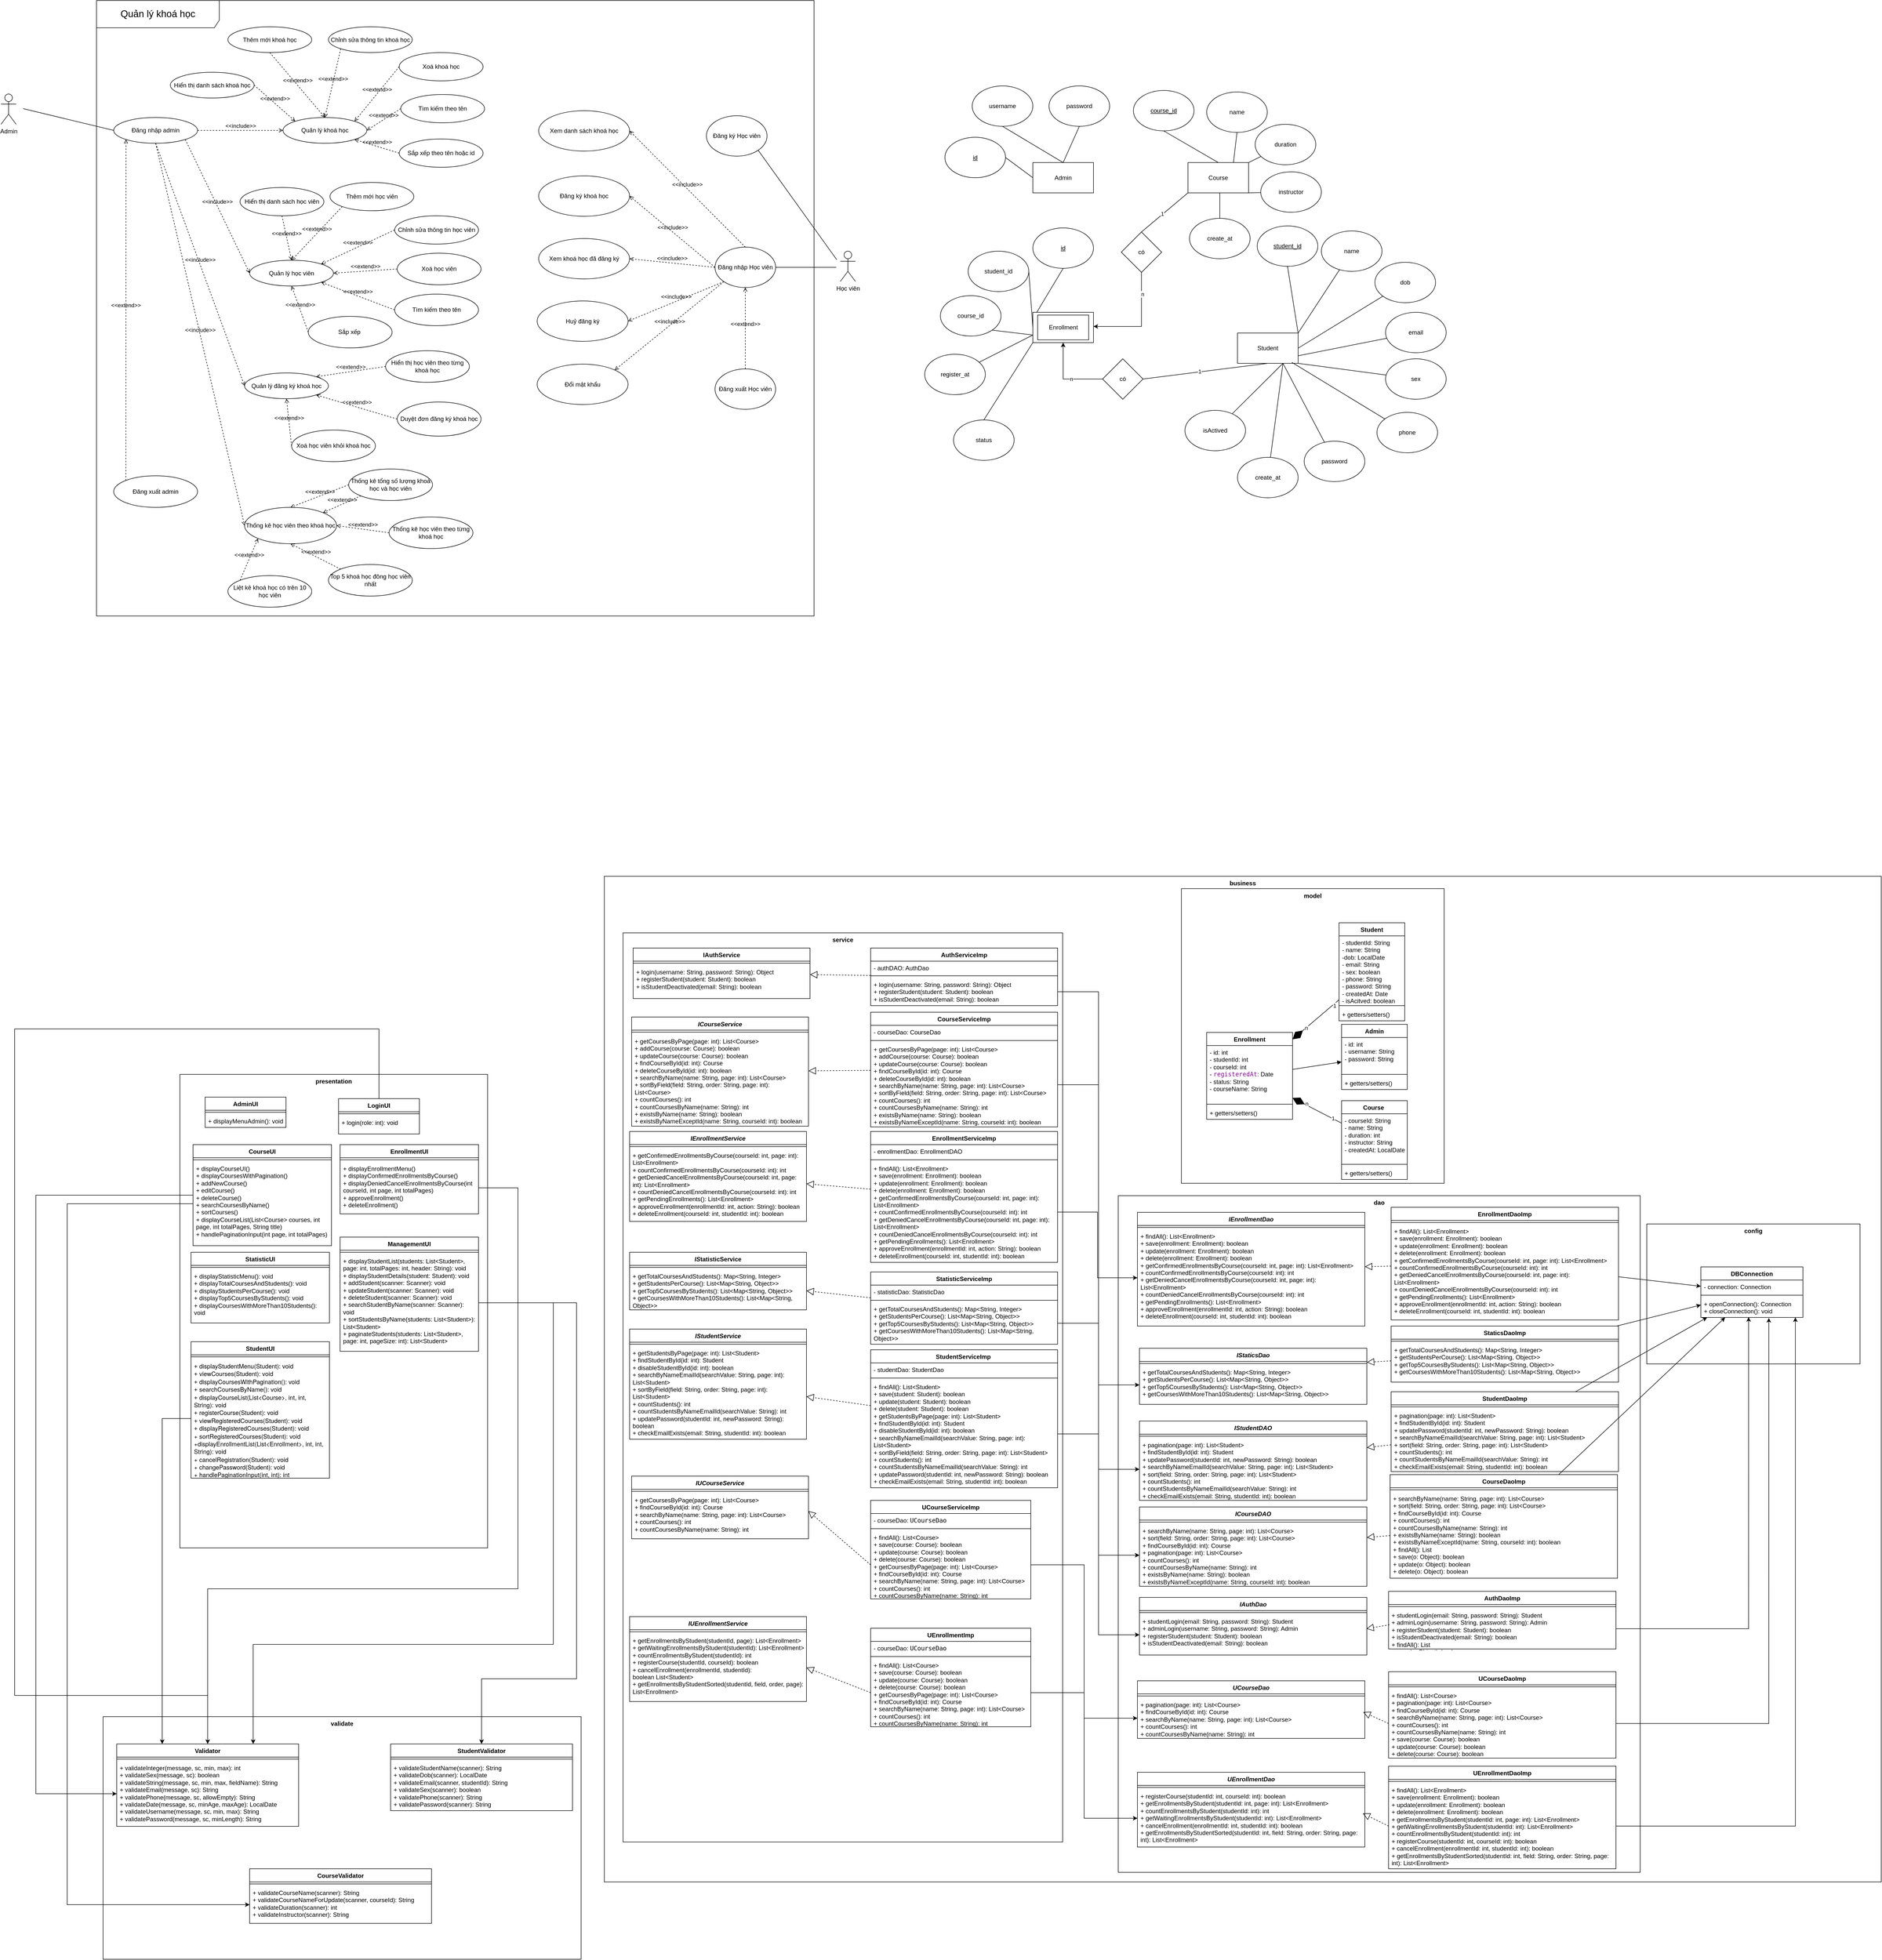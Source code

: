 <mxfile version="26.2.14">
  <diagram name="Trang-1" id="1_ULK1Tn_v7dPNNz9p1d">
    <mxGraphModel dx="2071" dy="2269" grid="0" gridSize="10" guides="1" tooltips="1" connect="1" arrows="1" fold="1" page="0" pageScale="1" pageWidth="827" pageHeight="1169" math="0" shadow="0">
      <root>
        <mxCell id="0" />
        <mxCell id="1" parent="0" />
        <mxCell id="O2yFdtKVDfJv69alRwpb-2" value="Admin" style="shape=umlActor;verticalLabelPosition=bottom;verticalAlign=top;html=1;outlineConnect=0;" parent="1" vertex="1">
          <mxGeometry x="2350" y="249" width="30" height="60" as="geometry" />
        </mxCell>
        <mxCell id="O2yFdtKVDfJv69alRwpb-4" value="&lt;font style=&quot;font-size: 19px;&quot;&gt;Quản lý khoá học&lt;/font&gt;" style="shape=umlFrame;whiteSpace=wrap;html=1;pointerEvents=0;recursiveResize=0;container=1;collapsible=0;width=243;height=54;" parent="1" vertex="1">
          <mxGeometry x="2539" y="64" width="1420" height="1218" as="geometry" />
        </mxCell>
        <mxCell id="O2yFdtKVDfJv69alRwpb-6" value="Đăng nhập admin" style="ellipse;whiteSpace=wrap;html=1;" parent="O2yFdtKVDfJv69alRwpb-4" vertex="1">
          <mxGeometry x="34" y="231.5" width="166" height="51" as="geometry" />
        </mxCell>
        <mxCell id="O2yFdtKVDfJv69alRwpb-11" value="Quản lý khoá học" style="ellipse;whiteSpace=wrap;html=1;" parent="O2yFdtKVDfJv69alRwpb-4" vertex="1">
          <mxGeometry x="369" y="231.5" width="166" height="51" as="geometry" />
        </mxCell>
        <mxCell id="O2yFdtKVDfJv69alRwpb-12" value="Quản lý học viên" style="ellipse;whiteSpace=wrap;html=1;" parent="O2yFdtKVDfJv69alRwpb-4" vertex="1">
          <mxGeometry x="303" y="514" width="166" height="51" as="geometry" />
        </mxCell>
        <mxCell id="O2yFdtKVDfJv69alRwpb-13" value="Quản lý đăng ký khoá học" style="ellipse;whiteSpace=wrap;html=1;" parent="O2yFdtKVDfJv69alRwpb-4" vertex="1">
          <mxGeometry x="293" y="737" width="166" height="51" as="geometry" />
        </mxCell>
        <mxCell id="O2yFdtKVDfJv69alRwpb-15" value="Thống kê học viên theo khoá học" style="ellipse;whiteSpace=wrap;html=1;" parent="O2yFdtKVDfJv69alRwpb-4" vertex="1">
          <mxGeometry x="293" y="1003" width="182" height="72" as="geometry" />
        </mxCell>
        <mxCell id="O2yFdtKVDfJv69alRwpb-16" value="Hiển thị danh sách khoá học" style="ellipse;whiteSpace=wrap;html=1;" parent="O2yFdtKVDfJv69alRwpb-4" vertex="1">
          <mxGeometry x="146" y="142" width="166" height="51" as="geometry" />
        </mxCell>
        <mxCell id="O2yFdtKVDfJv69alRwpb-17" value="Thêm mới khoá học" style="ellipse;whiteSpace=wrap;html=1;" parent="O2yFdtKVDfJv69alRwpb-4" vertex="1">
          <mxGeometry x="260" y="52" width="166" height="51" as="geometry" />
        </mxCell>
        <mxCell id="O2yFdtKVDfJv69alRwpb-18" value="Chỉnh sửa thông tin khoá học" style="ellipse;whiteSpace=wrap;html=1;" parent="O2yFdtKVDfJv69alRwpb-4" vertex="1">
          <mxGeometry x="459" y="52" width="166" height="51" as="geometry" />
        </mxCell>
        <mxCell id="O2yFdtKVDfJv69alRwpb-19" value="Xoá khoá học" style="ellipse;whiteSpace=wrap;html=1;" parent="O2yFdtKVDfJv69alRwpb-4" vertex="1">
          <mxGeometry x="599" y="103" width="166" height="56" as="geometry" />
        </mxCell>
        <mxCell id="O2yFdtKVDfJv69alRwpb-21" value="Tìm kiếm theo tên" style="ellipse;whiteSpace=wrap;html=1;" parent="O2yFdtKVDfJv69alRwpb-4" vertex="1">
          <mxGeometry x="602" y="186" width="166" height="56" as="geometry" />
        </mxCell>
        <mxCell id="O2yFdtKVDfJv69alRwpb-22" value="Sắp xếp theo tên hoặc id" style="ellipse;whiteSpace=wrap;html=1;" parent="O2yFdtKVDfJv69alRwpb-4" vertex="1">
          <mxGeometry x="599" y="274" width="166" height="56" as="geometry" />
        </mxCell>
        <mxCell id="O2yFdtKVDfJv69alRwpb-24" value="Hiển thị danh sách học viên" style="ellipse;whiteSpace=wrap;html=1;" parent="O2yFdtKVDfJv69alRwpb-4" vertex="1">
          <mxGeometry x="284" y="370" width="166" height="56" as="geometry" />
        </mxCell>
        <mxCell id="O2yFdtKVDfJv69alRwpb-25" value="Thêm mới học viên" style="ellipse;whiteSpace=wrap;html=1;" parent="O2yFdtKVDfJv69alRwpb-4" vertex="1">
          <mxGeometry x="462" y="360" width="166" height="56" as="geometry" />
        </mxCell>
        <mxCell id="O2yFdtKVDfJv69alRwpb-26" value="Chỉnh sửa thông tin học viên" style="ellipse;whiteSpace=wrap;html=1;" parent="O2yFdtKVDfJv69alRwpb-4" vertex="1">
          <mxGeometry x="590" y="426" width="166" height="56" as="geometry" />
        </mxCell>
        <mxCell id="O2yFdtKVDfJv69alRwpb-27" value="Xoá học viên" style="ellipse;whiteSpace=wrap;html=1;" parent="O2yFdtKVDfJv69alRwpb-4" vertex="1">
          <mxGeometry x="595" y="500" width="166" height="62.5" as="geometry" />
        </mxCell>
        <mxCell id="O2yFdtKVDfJv69alRwpb-29" value="Tìm kiếm theo tên" style="ellipse;whiteSpace=wrap;html=1;" parent="O2yFdtKVDfJv69alRwpb-4" vertex="1">
          <mxGeometry x="590" y="581" width="166" height="62.5" as="geometry" />
        </mxCell>
        <mxCell id="O2yFdtKVDfJv69alRwpb-30" style="edgeStyle=orthogonalEdgeStyle;rounded=0;orthogonalLoop=1;jettySize=auto;html=1;exitX=0.5;exitY=1;exitDx=0;exitDy=0;" parent="O2yFdtKVDfJv69alRwpb-4" source="O2yFdtKVDfJv69alRwpb-26" target="O2yFdtKVDfJv69alRwpb-26" edge="1">
          <mxGeometry relative="1" as="geometry" />
        </mxCell>
        <mxCell id="O2yFdtKVDfJv69alRwpb-31" value="Sắp xếp&amp;nbsp;" style="ellipse;whiteSpace=wrap;html=1;" parent="O2yFdtKVDfJv69alRwpb-4" vertex="1">
          <mxGeometry x="419" y="625" width="166" height="62.5" as="geometry" />
        </mxCell>
        <mxCell id="O2yFdtKVDfJv69alRwpb-32" style="edgeStyle=orthogonalEdgeStyle;rounded=0;orthogonalLoop=1;jettySize=auto;html=1;exitX=0.5;exitY=1;exitDx=0;exitDy=0;" parent="O2yFdtKVDfJv69alRwpb-4" source="O2yFdtKVDfJv69alRwpb-24" target="O2yFdtKVDfJv69alRwpb-24" edge="1">
          <mxGeometry relative="1" as="geometry" />
        </mxCell>
        <mxCell id="O2yFdtKVDfJv69alRwpb-34" value="Hiển thị học viên theo từng khoá học" style="ellipse;whiteSpace=wrap;html=1;" parent="O2yFdtKVDfJv69alRwpb-4" vertex="1">
          <mxGeometry x="572" y="693" width="166" height="62.5" as="geometry" />
        </mxCell>
        <mxCell id="O2yFdtKVDfJv69alRwpb-36" value="Xoá học viên khỏi khoá học" style="ellipse;whiteSpace=wrap;html=1;" parent="O2yFdtKVDfJv69alRwpb-4" vertex="1">
          <mxGeometry x="386" y="850" width="166" height="62.5" as="geometry" />
        </mxCell>
        <mxCell id="O2yFdtKVDfJv69alRwpb-38" value="Thống kê tổng số lượng khoá học và học viên" style="ellipse;whiteSpace=wrap;html=1;" parent="O2yFdtKVDfJv69alRwpb-4" vertex="1">
          <mxGeometry x="499" y="927" width="166" height="62.5" as="geometry" />
        </mxCell>
        <mxCell id="O2yFdtKVDfJv69alRwpb-39" value="Thống kê học viên theo từng khoá học" style="ellipse;whiteSpace=wrap;html=1;" parent="O2yFdtKVDfJv69alRwpb-4" vertex="1">
          <mxGeometry x="579" y="1022" width="166" height="62.5" as="geometry" />
        </mxCell>
        <mxCell id="O2yFdtKVDfJv69alRwpb-40" value="Top 5 khoá học đông học viên nhất" style="ellipse;whiteSpace=wrap;html=1;" parent="O2yFdtKVDfJv69alRwpb-4" vertex="1">
          <mxGeometry x="459" y="1116" width="166" height="62.5" as="geometry" />
        </mxCell>
        <mxCell id="O2yFdtKVDfJv69alRwpb-41" value="Liệt kê khoá học có trên 10 học viên" style="ellipse;whiteSpace=wrap;html=1;" parent="O2yFdtKVDfJv69alRwpb-4" vertex="1">
          <mxGeometry x="260" y="1138" width="166" height="62.5" as="geometry" />
        </mxCell>
        <mxCell id="O2yFdtKVDfJv69alRwpb-42" value="Đăng xuất admin" style="ellipse;whiteSpace=wrap;html=1;" parent="O2yFdtKVDfJv69alRwpb-4" vertex="1">
          <mxGeometry x="34" y="940.5" width="166" height="62.5" as="geometry" />
        </mxCell>
        <mxCell id="O2yFdtKVDfJv69alRwpb-43" value="&amp;lt;&amp;lt;include&amp;gt;&amp;gt;" style="html=1;verticalAlign=bottom;labelBackgroundColor=none;endArrow=open;endFill=0;dashed=1;rounded=0;exitX=1;exitY=0.5;exitDx=0;exitDy=0;entryX=0;entryY=0.5;entryDx=0;entryDy=0;" parent="O2yFdtKVDfJv69alRwpb-4" source="O2yFdtKVDfJv69alRwpb-6" target="O2yFdtKVDfJv69alRwpb-11" edge="1">
          <mxGeometry width="160" relative="1" as="geometry">
            <mxPoint x="132" y="357" as="sourcePoint" />
            <mxPoint x="292" y="357" as="targetPoint" />
          </mxGeometry>
        </mxCell>
        <mxCell id="O2yFdtKVDfJv69alRwpb-44" value="&amp;lt;&amp;lt;include&amp;gt;&amp;gt;" style="html=1;verticalAlign=bottom;labelBackgroundColor=none;endArrow=open;endFill=0;dashed=1;rounded=0;exitX=1;exitY=1;exitDx=0;exitDy=0;entryX=0;entryY=0.5;entryDx=0;entryDy=0;" parent="O2yFdtKVDfJv69alRwpb-4" source="O2yFdtKVDfJv69alRwpb-6" target="O2yFdtKVDfJv69alRwpb-12" edge="1">
          <mxGeometry width="160" relative="1" as="geometry">
            <mxPoint x="210" y="267" as="sourcePoint" />
            <mxPoint x="379" y="267" as="targetPoint" />
          </mxGeometry>
        </mxCell>
        <mxCell id="O2yFdtKVDfJv69alRwpb-45" value="&amp;lt;&amp;lt;include&amp;gt;&amp;gt;" style="html=1;verticalAlign=bottom;labelBackgroundColor=none;endArrow=open;endFill=0;dashed=1;rounded=0;exitX=0.5;exitY=1;exitDx=0;exitDy=0;entryX=0;entryY=0.5;entryDx=0;entryDy=0;" parent="O2yFdtKVDfJv69alRwpb-4" source="O2yFdtKVDfJv69alRwpb-6" target="O2yFdtKVDfJv69alRwpb-13" edge="1">
          <mxGeometry width="160" relative="1" as="geometry">
            <mxPoint x="187" y="285" as="sourcePoint" />
            <mxPoint x="313" y="550" as="targetPoint" />
          </mxGeometry>
        </mxCell>
        <mxCell id="O2yFdtKVDfJv69alRwpb-46" value="&amp;lt;&amp;lt;include&amp;gt;&amp;gt;" style="html=1;verticalAlign=bottom;labelBackgroundColor=none;endArrow=open;endFill=0;dashed=1;rounded=0;exitX=0.5;exitY=1;exitDx=0;exitDy=0;entryX=0;entryY=0.5;entryDx=0;entryDy=0;" parent="O2yFdtKVDfJv69alRwpb-4" source="O2yFdtKVDfJv69alRwpb-6" target="O2yFdtKVDfJv69alRwpb-15" edge="1">
          <mxGeometry width="160" relative="1" as="geometry">
            <mxPoint x="127" y="292" as="sourcePoint" />
            <mxPoint x="303" y="773" as="targetPoint" />
          </mxGeometry>
        </mxCell>
        <mxCell id="O2yFdtKVDfJv69alRwpb-48" value="&amp;lt;&amp;lt;extend&amp;gt;&amp;gt;" style="html=1;verticalAlign=bottom;labelBackgroundColor=none;endArrow=open;endFill=0;dashed=1;rounded=0;entryX=0;entryY=1;entryDx=0;entryDy=0;exitX=0;exitY=0;exitDx=0;exitDy=0;" parent="O2yFdtKVDfJv69alRwpb-4" source="O2yFdtKVDfJv69alRwpb-42" target="O2yFdtKVDfJv69alRwpb-6" edge="1">
          <mxGeometry width="160" relative="1" as="geometry">
            <mxPoint x="69" y="1015" as="sourcePoint" />
            <mxPoint x="229" y="1015" as="targetPoint" />
          </mxGeometry>
        </mxCell>
        <mxCell id="O2yFdtKVDfJv69alRwpb-49" value="&amp;lt;&amp;lt;extend&amp;gt;&amp;gt;" style="html=1;verticalAlign=bottom;labelBackgroundColor=none;endArrow=open;endFill=0;dashed=1;rounded=0;entryX=0;entryY=0;entryDx=0;entryDy=0;exitX=1;exitY=0.5;exitDx=0;exitDy=0;" parent="O2yFdtKVDfJv69alRwpb-4" source="O2yFdtKVDfJv69alRwpb-16" target="O2yFdtKVDfJv69alRwpb-11" edge="1">
          <mxGeometry width="160" relative="1" as="geometry">
            <mxPoint x="383" y="172" as="sourcePoint" />
            <mxPoint x="543" y="172" as="targetPoint" />
          </mxGeometry>
        </mxCell>
        <mxCell id="O2yFdtKVDfJv69alRwpb-50" value="&amp;lt;&amp;lt;extend&amp;gt;&amp;gt;" style="html=1;verticalAlign=bottom;labelBackgroundColor=none;endArrow=open;endFill=0;dashed=1;rounded=0;entryX=0.5;entryY=0;entryDx=0;entryDy=0;exitX=0.5;exitY=1;exitDx=0;exitDy=0;" parent="O2yFdtKVDfJv69alRwpb-4" source="O2yFdtKVDfJv69alRwpb-17" target="O2yFdtKVDfJv69alRwpb-11" edge="1">
          <mxGeometry width="160" relative="1" as="geometry">
            <mxPoint x="322" y="178" as="sourcePoint" />
            <mxPoint x="402" y="249" as="targetPoint" />
          </mxGeometry>
        </mxCell>
        <mxCell id="O2yFdtKVDfJv69alRwpb-51" value="&amp;lt;&amp;lt;extend&amp;gt;&amp;gt;" style="html=1;verticalAlign=bottom;labelBackgroundColor=none;endArrow=open;endFill=0;dashed=1;rounded=0;entryX=0.5;entryY=0;entryDx=0;entryDy=0;exitX=0;exitY=1;exitDx=0;exitDy=0;" parent="O2yFdtKVDfJv69alRwpb-4" source="O2yFdtKVDfJv69alRwpb-18" target="O2yFdtKVDfJv69alRwpb-11" edge="1">
          <mxGeometry width="160" relative="1" as="geometry">
            <mxPoint x="332" y="188" as="sourcePoint" />
            <mxPoint x="412" y="259" as="targetPoint" />
          </mxGeometry>
        </mxCell>
        <mxCell id="O2yFdtKVDfJv69alRwpb-52" value="&amp;lt;&amp;lt;extend&amp;gt;&amp;gt;" style="html=1;verticalAlign=bottom;labelBackgroundColor=none;endArrow=open;endFill=0;dashed=1;rounded=0;entryX=1;entryY=0;entryDx=0;entryDy=0;exitX=0;exitY=0.5;exitDx=0;exitDy=0;" parent="O2yFdtKVDfJv69alRwpb-4" source="O2yFdtKVDfJv69alRwpb-19" target="O2yFdtKVDfJv69alRwpb-11" edge="1">
          <mxGeometry width="160" relative="1" as="geometry">
            <mxPoint x="342" y="198" as="sourcePoint" />
            <mxPoint x="422" y="269" as="targetPoint" />
          </mxGeometry>
        </mxCell>
        <mxCell id="O2yFdtKVDfJv69alRwpb-53" value="&amp;lt;&amp;lt;extend&amp;gt;&amp;gt;" style="html=1;verticalAlign=bottom;labelBackgroundColor=none;endArrow=open;endFill=0;dashed=1;rounded=0;entryX=1;entryY=0.5;entryDx=0;entryDy=0;exitX=0;exitY=0.5;exitDx=0;exitDy=0;" parent="O2yFdtKVDfJv69alRwpb-4" source="O2yFdtKVDfJv69alRwpb-21" target="O2yFdtKVDfJv69alRwpb-11" edge="1">
          <mxGeometry width="160" relative="1" as="geometry">
            <mxPoint x="352" y="208" as="sourcePoint" />
            <mxPoint x="432" y="279" as="targetPoint" />
          </mxGeometry>
        </mxCell>
        <mxCell id="O2yFdtKVDfJv69alRwpb-54" value="&amp;lt;&amp;lt;extend&amp;gt;&amp;gt;" style="html=1;verticalAlign=bottom;labelBackgroundColor=none;endArrow=open;endFill=0;dashed=1;rounded=0;entryX=1;entryY=1;entryDx=0;entryDy=0;exitX=0;exitY=0.5;exitDx=0;exitDy=0;" parent="O2yFdtKVDfJv69alRwpb-4" source="O2yFdtKVDfJv69alRwpb-22" target="O2yFdtKVDfJv69alRwpb-11" edge="1">
          <mxGeometry width="160" relative="1" as="geometry">
            <mxPoint x="362" y="218" as="sourcePoint" />
            <mxPoint x="442" y="289" as="targetPoint" />
          </mxGeometry>
        </mxCell>
        <mxCell id="O2yFdtKVDfJv69alRwpb-55" value="&amp;lt;&amp;lt;extend&amp;gt;&amp;gt;" style="html=1;verticalAlign=bottom;labelBackgroundColor=none;endArrow=open;endFill=0;dashed=1;rounded=0;entryX=0.5;entryY=0;entryDx=0;entryDy=0;exitX=0.5;exitY=1;exitDx=0;exitDy=0;" parent="O2yFdtKVDfJv69alRwpb-4" source="O2yFdtKVDfJv69alRwpb-24" target="O2yFdtKVDfJv69alRwpb-12" edge="1">
          <mxGeometry width="160" relative="1" as="geometry">
            <mxPoint x="609" y="312" as="sourcePoint" />
            <mxPoint x="522" y="285" as="targetPoint" />
          </mxGeometry>
        </mxCell>
        <mxCell id="O2yFdtKVDfJv69alRwpb-56" value="&amp;lt;&amp;lt;extend&amp;gt;&amp;gt;" style="html=1;verticalAlign=bottom;labelBackgroundColor=none;endArrow=open;endFill=0;dashed=1;rounded=0;entryX=0.5;entryY=0;entryDx=0;entryDy=0;exitX=0;exitY=1;exitDx=0;exitDy=0;" parent="O2yFdtKVDfJv69alRwpb-4" source="O2yFdtKVDfJv69alRwpb-25" target="O2yFdtKVDfJv69alRwpb-12" edge="1">
          <mxGeometry width="160" relative="1" as="geometry">
            <mxPoint x="377" y="436" as="sourcePoint" />
            <mxPoint x="396" y="524" as="targetPoint" />
          </mxGeometry>
        </mxCell>
        <mxCell id="O2yFdtKVDfJv69alRwpb-57" value="&amp;lt;&amp;lt;extend&amp;gt;&amp;gt;" style="html=1;verticalAlign=bottom;labelBackgroundColor=none;endArrow=open;endFill=0;dashed=1;rounded=0;entryX=1;entryY=0;entryDx=0;entryDy=0;exitX=0;exitY=0.5;exitDx=0;exitDy=0;" parent="O2yFdtKVDfJv69alRwpb-4" source="O2yFdtKVDfJv69alRwpb-26" target="O2yFdtKVDfJv69alRwpb-12" edge="1">
          <mxGeometry width="160" relative="1" as="geometry">
            <mxPoint x="387" y="446" as="sourcePoint" />
            <mxPoint x="406" y="534" as="targetPoint" />
          </mxGeometry>
        </mxCell>
        <mxCell id="O2yFdtKVDfJv69alRwpb-58" value="&amp;lt;&amp;lt;extend&amp;gt;&amp;gt;" style="html=1;verticalAlign=bottom;labelBackgroundColor=none;endArrow=open;endFill=0;dashed=1;rounded=0;entryX=1;entryY=0.5;entryDx=0;entryDy=0;exitX=0;exitY=0.5;exitDx=0;exitDy=0;" parent="O2yFdtKVDfJv69alRwpb-4" source="O2yFdtKVDfJv69alRwpb-27" target="O2yFdtKVDfJv69alRwpb-12" edge="1">
          <mxGeometry width="160" relative="1" as="geometry">
            <mxPoint x="397" y="456" as="sourcePoint" />
            <mxPoint x="416" y="544" as="targetPoint" />
          </mxGeometry>
        </mxCell>
        <mxCell id="O2yFdtKVDfJv69alRwpb-59" value="&amp;lt;&amp;lt;extend&amp;gt;&amp;gt;" style="html=1;verticalAlign=bottom;labelBackgroundColor=none;endArrow=open;endFill=0;dashed=1;rounded=0;entryX=1;entryY=1;entryDx=0;entryDy=0;exitX=0;exitY=0.5;exitDx=0;exitDy=0;" parent="O2yFdtKVDfJv69alRwpb-4" source="O2yFdtKVDfJv69alRwpb-29" target="O2yFdtKVDfJv69alRwpb-12" edge="1">
          <mxGeometry width="160" relative="1" as="geometry">
            <mxPoint x="407" y="466" as="sourcePoint" />
            <mxPoint x="426" y="554" as="targetPoint" />
          </mxGeometry>
        </mxCell>
        <mxCell id="O2yFdtKVDfJv69alRwpb-60" value="&amp;lt;&amp;lt;extend&amp;gt;&amp;gt;" style="html=1;verticalAlign=bottom;labelBackgroundColor=none;endArrow=open;endFill=0;dashed=1;rounded=0;entryX=0.5;entryY=1;entryDx=0;entryDy=0;exitX=0;exitY=0.5;exitDx=0;exitDy=0;" parent="O2yFdtKVDfJv69alRwpb-4" source="O2yFdtKVDfJv69alRwpb-31" target="O2yFdtKVDfJv69alRwpb-12" edge="1">
          <mxGeometry width="160" relative="1" as="geometry">
            <mxPoint x="417" y="476" as="sourcePoint" />
            <mxPoint x="436" y="564" as="targetPoint" />
          </mxGeometry>
        </mxCell>
        <mxCell id="O2yFdtKVDfJv69alRwpb-61" value="&amp;lt;&amp;lt;extend&amp;gt;&amp;gt;" style="html=1;verticalAlign=bottom;labelBackgroundColor=none;endArrow=open;endFill=0;dashed=1;rounded=0;entryX=1;entryY=0;entryDx=0;entryDy=0;exitX=0;exitY=0.5;exitDx=0;exitDy=0;" parent="O2yFdtKVDfJv69alRwpb-4" source="O2yFdtKVDfJv69alRwpb-34" target="O2yFdtKVDfJv69alRwpb-13" edge="1">
          <mxGeometry width="160" relative="1" as="geometry">
            <mxPoint x="377" y="436" as="sourcePoint" />
            <mxPoint x="396" y="524" as="targetPoint" />
          </mxGeometry>
        </mxCell>
        <mxCell id="O2yFdtKVDfJv69alRwpb-63" value="&amp;lt;&amp;lt;extend&amp;gt;&amp;gt;" style="html=1;verticalAlign=bottom;labelBackgroundColor=none;endArrow=open;endFill=0;dashed=1;rounded=0;entryX=0.5;entryY=1;entryDx=0;entryDy=0;exitX=0;exitY=0.5;exitDx=0;exitDy=0;" parent="O2yFdtKVDfJv69alRwpb-4" source="O2yFdtKVDfJv69alRwpb-36" target="O2yFdtKVDfJv69alRwpb-13" edge="1">
          <mxGeometry width="160" relative="1" as="geometry">
            <mxPoint x="592" y="744" as="sourcePoint" />
            <mxPoint x="456" y="765" as="targetPoint" />
          </mxGeometry>
        </mxCell>
        <mxCell id="O2yFdtKVDfJv69alRwpb-64" value="&amp;lt;&amp;lt;extend&amp;gt;&amp;gt;" style="html=1;verticalAlign=bottom;labelBackgroundColor=none;endArrow=open;endFill=0;dashed=1;rounded=0;entryX=0.5;entryY=0;entryDx=0;entryDy=0;exitX=0;exitY=0.5;exitDx=0;exitDy=0;" parent="O2yFdtKVDfJv69alRwpb-4" source="O2yFdtKVDfJv69alRwpb-38" target="O2yFdtKVDfJv69alRwpb-15" edge="1">
          <mxGeometry width="160" relative="1" as="geometry">
            <mxPoint x="605" y="838" as="sourcePoint" />
            <mxPoint x="446" y="790" as="targetPoint" />
          </mxGeometry>
        </mxCell>
        <mxCell id="O2yFdtKVDfJv69alRwpb-65" value="&amp;lt;&amp;lt;extend&amp;gt;&amp;gt;" style="html=1;verticalAlign=bottom;labelBackgroundColor=none;endArrow=open;endFill=0;dashed=1;rounded=0;entryX=1;entryY=0;entryDx=0;entryDy=0;exitX=0;exitY=1;exitDx=0;exitDy=0;" parent="O2yFdtKVDfJv69alRwpb-4" source="O2yFdtKVDfJv69alRwpb-38" target="O2yFdtKVDfJv69alRwpb-15" edge="1">
          <mxGeometry width="160" relative="1" as="geometry">
            <mxPoint x="615" y="848" as="sourcePoint" />
            <mxPoint x="456" y="800" as="targetPoint" />
          </mxGeometry>
        </mxCell>
        <mxCell id="O2yFdtKVDfJv69alRwpb-67" value="&amp;lt;&amp;lt;extend&amp;gt;&amp;gt;" style="html=1;verticalAlign=bottom;labelBackgroundColor=none;endArrow=open;endFill=0;dashed=1;rounded=0;entryX=1;entryY=0.5;entryDx=0;entryDy=0;exitX=0;exitY=0.5;exitDx=0;exitDy=0;" parent="O2yFdtKVDfJv69alRwpb-4" source="O2yFdtKVDfJv69alRwpb-39" target="O2yFdtKVDfJv69alRwpb-15" edge="1">
          <mxGeometry width="160" relative="1" as="geometry">
            <mxPoint x="625" y="858" as="sourcePoint" />
            <mxPoint x="466" y="810" as="targetPoint" />
          </mxGeometry>
        </mxCell>
        <mxCell id="O2yFdtKVDfJv69alRwpb-68" value="&amp;lt;&amp;lt;extend&amp;gt;&amp;gt;" style="html=1;verticalAlign=bottom;labelBackgroundColor=none;endArrow=open;endFill=0;dashed=1;rounded=0;entryX=0;entryY=1;entryDx=0;entryDy=0;exitX=0;exitY=0;exitDx=0;exitDy=0;" parent="O2yFdtKVDfJv69alRwpb-4" source="O2yFdtKVDfJv69alRwpb-41" target="O2yFdtKVDfJv69alRwpb-15" edge="1">
          <mxGeometry width="160" relative="1" as="geometry">
            <mxPoint x="635" y="868" as="sourcePoint" />
            <mxPoint x="476" y="820" as="targetPoint" />
          </mxGeometry>
        </mxCell>
        <mxCell id="O2yFdtKVDfJv69alRwpb-69" value="&amp;lt;&amp;lt;extend&amp;gt;&amp;gt;" style="html=1;verticalAlign=bottom;labelBackgroundColor=none;endArrow=open;endFill=0;dashed=1;rounded=0;entryX=0.5;entryY=1;entryDx=0;entryDy=0;exitX=0;exitY=0;exitDx=0;exitDy=0;" parent="O2yFdtKVDfJv69alRwpb-4" source="O2yFdtKVDfJv69alRwpb-40" target="O2yFdtKVDfJv69alRwpb-15" edge="1">
          <mxGeometry width="160" relative="1" as="geometry">
            <mxPoint x="645" y="878" as="sourcePoint" />
            <mxPoint x="486" y="830" as="targetPoint" />
          </mxGeometry>
        </mxCell>
        <mxCell id="O2yFdtKVDfJv69alRwpb-71" value="Đăng nhập Học viên" style="ellipse;whiteSpace=wrap;html=1;" parent="O2yFdtKVDfJv69alRwpb-4" vertex="1">
          <mxGeometry x="1224" y="488" width="120" height="80" as="geometry" />
        </mxCell>
        <mxCell id="O2yFdtKVDfJv69alRwpb-72" value="Đăng xuất Học viên" style="ellipse;whiteSpace=wrap;html=1;" parent="O2yFdtKVDfJv69alRwpb-4" vertex="1">
          <mxGeometry x="1224" y="729" width="120" height="80" as="geometry" />
        </mxCell>
        <mxCell id="O2yFdtKVDfJv69alRwpb-73" value="&amp;lt;&amp;lt;extend&amp;gt;&amp;gt;" style="html=1;verticalAlign=bottom;labelBackgroundColor=none;endArrow=open;endFill=0;dashed=1;rounded=0;entryX=0.5;entryY=1;entryDx=0;entryDy=0;exitX=0.5;exitY=0;exitDx=0;exitDy=0;" parent="O2yFdtKVDfJv69alRwpb-4" source="O2yFdtKVDfJv69alRwpb-72" target="O2yFdtKVDfJv69alRwpb-71" edge="1">
          <mxGeometry width="160" relative="1" as="geometry">
            <mxPoint x="1065" y="699" as="sourcePoint" />
            <mxPoint x="1225" y="699" as="targetPoint" />
          </mxGeometry>
        </mxCell>
        <mxCell id="O2yFdtKVDfJv69alRwpb-74" value="Xem danh sách khoá học" style="ellipse;whiteSpace=wrap;html=1;" parent="O2yFdtKVDfJv69alRwpb-4" vertex="1">
          <mxGeometry x="875" y="218" width="180" height="80" as="geometry" />
        </mxCell>
        <mxCell id="O2yFdtKVDfJv69alRwpb-130" value="Đăng ký khoá học" style="ellipse;whiteSpace=wrap;html=1;" parent="O2yFdtKVDfJv69alRwpb-4" vertex="1">
          <mxGeometry x="875" y="347" width="180" height="80" as="geometry" />
        </mxCell>
        <mxCell id="O2yFdtKVDfJv69alRwpb-131" value="Xem khoá học đã đăng ký" style="ellipse;whiteSpace=wrap;html=1;" parent="O2yFdtKVDfJv69alRwpb-4" vertex="1">
          <mxGeometry x="875" y="471" width="180" height="80" as="geometry" />
        </mxCell>
        <mxCell id="O2yFdtKVDfJv69alRwpb-132" value="Huỷ đăng ký" style="ellipse;whiteSpace=wrap;html=1;" parent="O2yFdtKVDfJv69alRwpb-4" vertex="1">
          <mxGeometry x="872" y="594.5" width="180" height="80" as="geometry" />
        </mxCell>
        <mxCell id="O2yFdtKVDfJv69alRwpb-133" value="Đổi mật khẩu" style="ellipse;whiteSpace=wrap;html=1;" parent="O2yFdtKVDfJv69alRwpb-4" vertex="1">
          <mxGeometry x="872" y="719.5" width="180" height="80" as="geometry" />
        </mxCell>
        <mxCell id="O2yFdtKVDfJv69alRwpb-134" value="&amp;lt;&amp;lt;include&amp;gt;&amp;gt;" style="html=1;verticalAlign=bottom;labelBackgroundColor=none;endArrow=open;endFill=0;dashed=1;rounded=0;entryX=1;entryY=0.5;entryDx=0;entryDy=0;exitX=0.5;exitY=0;exitDx=0;exitDy=0;" parent="O2yFdtKVDfJv69alRwpb-4" source="O2yFdtKVDfJv69alRwpb-71" target="O2yFdtKVDfJv69alRwpb-74" edge="1">
          <mxGeometry width="160" relative="1" as="geometry">
            <mxPoint x="1068" y="333" as="sourcePoint" />
            <mxPoint x="1228" y="333" as="targetPoint" />
          </mxGeometry>
        </mxCell>
        <mxCell id="O2yFdtKVDfJv69alRwpb-135" value="&amp;lt;&amp;lt;include&amp;gt;&amp;gt;" style="html=1;verticalAlign=bottom;labelBackgroundColor=none;endArrow=open;endFill=0;dashed=1;rounded=0;entryX=1;entryY=0.5;entryDx=0;entryDy=0;exitX=0;exitY=0.5;exitDx=0;exitDy=0;" parent="O2yFdtKVDfJv69alRwpb-4" source="O2yFdtKVDfJv69alRwpb-71" target="O2yFdtKVDfJv69alRwpb-130" edge="1">
          <mxGeometry width="160" relative="1" as="geometry">
            <mxPoint x="1294" y="498" as="sourcePoint" />
            <mxPoint x="1065" y="268" as="targetPoint" />
          </mxGeometry>
        </mxCell>
        <mxCell id="O2yFdtKVDfJv69alRwpb-136" value="&amp;lt;&amp;lt;include&amp;gt;&amp;gt;" style="html=1;verticalAlign=bottom;labelBackgroundColor=none;endArrow=open;endFill=0;dashed=1;rounded=0;entryX=1;entryY=0.5;entryDx=0;entryDy=0;exitX=0;exitY=0.5;exitDx=0;exitDy=0;" parent="O2yFdtKVDfJv69alRwpb-4" source="O2yFdtKVDfJv69alRwpb-71" target="O2yFdtKVDfJv69alRwpb-131" edge="1">
          <mxGeometry width="160" relative="1" as="geometry">
            <mxPoint x="1304" y="508" as="sourcePoint" />
            <mxPoint x="1075" y="278" as="targetPoint" />
          </mxGeometry>
        </mxCell>
        <mxCell id="O2yFdtKVDfJv69alRwpb-137" value="&amp;lt;&amp;lt;include&amp;gt;&amp;gt;" style="html=1;verticalAlign=bottom;labelBackgroundColor=none;endArrow=open;endFill=0;dashed=1;rounded=0;entryX=1;entryY=0.5;entryDx=0;entryDy=0;exitX=0;exitY=1;exitDx=0;exitDy=0;" parent="O2yFdtKVDfJv69alRwpb-4" source="O2yFdtKVDfJv69alRwpb-71" target="O2yFdtKVDfJv69alRwpb-132" edge="1">
          <mxGeometry width="160" relative="1" as="geometry">
            <mxPoint x="1314" y="518" as="sourcePoint" />
            <mxPoint x="1085" y="288" as="targetPoint" />
          </mxGeometry>
        </mxCell>
        <mxCell id="O2yFdtKVDfJv69alRwpb-138" value="&amp;lt;&amp;lt;include&amp;gt;&amp;gt;" style="html=1;verticalAlign=bottom;labelBackgroundColor=none;endArrow=open;endFill=0;dashed=1;rounded=0;entryX=1;entryY=0;entryDx=0;entryDy=0;exitX=0;exitY=1;exitDx=0;exitDy=0;" parent="O2yFdtKVDfJv69alRwpb-4" source="O2yFdtKVDfJv69alRwpb-71" target="O2yFdtKVDfJv69alRwpb-133" edge="1">
          <mxGeometry width="160" relative="1" as="geometry">
            <mxPoint x="1324" y="528" as="sourcePoint" />
            <mxPoint x="1095" y="298" as="targetPoint" />
          </mxGeometry>
        </mxCell>
        <mxCell id="M9w1dwyrhwupKzDS5G9y-191" value="Đăng ký Học viên" style="ellipse;whiteSpace=wrap;html=1;" vertex="1" parent="O2yFdtKVDfJv69alRwpb-4">
          <mxGeometry x="1207" y="228" width="120" height="80" as="geometry" />
        </mxCell>
        <mxCell id="O2yFdtKVDfJv69alRwpb-8" value="" style="endArrow=none;html=1;rounded=0;entryX=0;entryY=0.5;entryDx=0;entryDy=0;" parent="1" target="O2yFdtKVDfJv69alRwpb-6" edge="1">
          <mxGeometry width="50" height="50" relative="1" as="geometry">
            <mxPoint x="2394" y="278" as="sourcePoint" />
            <mxPoint x="2479" y="278" as="targetPoint" />
          </mxGeometry>
        </mxCell>
        <mxCell id="O2yFdtKVDfJv69alRwpb-35" value="Duyệt đơn đăng ký khoá học" style="ellipse;whiteSpace=wrap;html=1;" parent="1" vertex="1">
          <mxGeometry x="3134" y="858.5" width="166" height="67.5" as="geometry" />
        </mxCell>
        <mxCell id="O2yFdtKVDfJv69alRwpb-62" value="&amp;lt;&amp;lt;extend&amp;gt;&amp;gt;" style="html=1;verticalAlign=bottom;labelBackgroundColor=none;endArrow=open;endFill=0;dashed=1;rounded=0;entryX=1;entryY=1;entryDx=0;entryDy=0;exitX=0;exitY=0.5;exitDx=0;exitDy=0;" parent="1" source="O2yFdtKVDfJv69alRwpb-35" target="O2yFdtKVDfJv69alRwpb-13" edge="1">
          <mxGeometry width="160" relative="1" as="geometry">
            <mxPoint x="3121" y="798" as="sourcePoint" />
            <mxPoint x="2985" y="819" as="targetPoint" />
          </mxGeometry>
        </mxCell>
        <mxCell id="O2yFdtKVDfJv69alRwpb-70" value="Học viên" style="shape=umlActor;verticalLabelPosition=bottom;verticalAlign=top;html=1;outlineConnect=0;" parent="1" vertex="1">
          <mxGeometry x="4011" y="560" width="30" height="60" as="geometry" />
        </mxCell>
        <mxCell id="O2yFdtKVDfJv69alRwpb-139" value="" style="endArrow=none;html=1;rounded=0;exitX=1;exitY=0.5;exitDx=0;exitDy=0;" parent="1" source="O2yFdtKVDfJv69alRwpb-71" edge="1">
          <mxGeometry width="50" height="50" relative="1" as="geometry">
            <mxPoint x="4236" y="705" as="sourcePoint" />
            <mxPoint x="4003" y="592" as="targetPoint" />
          </mxGeometry>
        </mxCell>
        <mxCell id="O2yFdtKVDfJv69alRwpb-280" value="Admin" style="rounded=0;whiteSpace=wrap;html=1;" parent="1" vertex="1">
          <mxGeometry x="4392" y="384.67" width="120" height="60" as="geometry" />
        </mxCell>
        <mxCell id="O2yFdtKVDfJv69alRwpb-281" value="Student" style="rounded=0;whiteSpace=wrap;html=1;" parent="1" vertex="1">
          <mxGeometry x="4797" y="722" width="120" height="60" as="geometry" />
        </mxCell>
        <mxCell id="O2yFdtKVDfJv69alRwpb-282" value="Course" style="rounded=0;whiteSpace=wrap;html=1;" parent="1" vertex="1">
          <mxGeometry x="4699" y="384.67" width="120" height="60" as="geometry" />
        </mxCell>
        <mxCell id="O2yFdtKVDfJv69alRwpb-285" value="&lt;u&gt;id&lt;/u&gt;" style="ellipse;whiteSpace=wrap;html=1;" parent="1" vertex="1">
          <mxGeometry x="4218" y="334.67" width="120" height="80" as="geometry" />
        </mxCell>
        <mxCell id="O2yFdtKVDfJv69alRwpb-286" value="&lt;u&gt;course_id&lt;/u&gt;" style="ellipse;whiteSpace=wrap;html=1;" parent="1" vertex="1">
          <mxGeometry x="4591" y="242" width="120" height="80" as="geometry" />
        </mxCell>
        <mxCell id="O2yFdtKVDfJv69alRwpb-287" value="&lt;u&gt;id&lt;/u&gt;" style="ellipse;whiteSpace=wrap;html=1;" parent="1" vertex="1">
          <mxGeometry x="4392" y="514" width="120" height="80" as="geometry" />
        </mxCell>
        <mxCell id="O2yFdtKVDfJv69alRwpb-288" value="&lt;u&gt;student_id&lt;/u&gt;" style="ellipse;whiteSpace=wrap;html=1;" parent="1" vertex="1">
          <mxGeometry x="4836" y="510" width="120" height="80" as="geometry" />
        </mxCell>
        <mxCell id="O2yFdtKVDfJv69alRwpb-289" value="student_id" style="ellipse;whiteSpace=wrap;html=1;" parent="1" vertex="1">
          <mxGeometry x="4264" y="560.0" width="120" height="80" as="geometry" />
        </mxCell>
        <mxCell id="O2yFdtKVDfJv69alRwpb-290" value="course_id" style="ellipse;whiteSpace=wrap;html=1;" parent="1" vertex="1">
          <mxGeometry x="4209" y="648" width="120" height="80" as="geometry" />
        </mxCell>
        <mxCell id="O2yFdtKVDfJv69alRwpb-291" value="status" style="ellipse;whiteSpace=wrap;html=1;" parent="1" vertex="1">
          <mxGeometry x="4235" y="894" width="120" height="80" as="geometry" />
        </mxCell>
        <mxCell id="O2yFdtKVDfJv69alRwpb-307" style="edgeStyle=orthogonalEdgeStyle;rounded=0;orthogonalLoop=1;jettySize=auto;html=1;entryX=0.5;entryY=1;entryDx=0;entryDy=0;" parent="1" source="O2yFdtKVDfJv69alRwpb-303" target="O2yFdtKVDfJv69alRwpb-324" edge="1">
          <mxGeometry relative="1" as="geometry" />
        </mxCell>
        <mxCell id="O2yFdtKVDfJv69alRwpb-315" value="n" style="edgeLabel;html=1;align=center;verticalAlign=middle;resizable=0;points=[];" parent="O2yFdtKVDfJv69alRwpb-307" vertex="1" connectable="0">
          <mxGeometry x="-0.167" relative="1" as="geometry">
            <mxPoint as="offset" />
          </mxGeometry>
        </mxCell>
        <mxCell id="O2yFdtKVDfJv69alRwpb-303" value="có" style="rhombus;whiteSpace=wrap;html=1;" parent="1" vertex="1">
          <mxGeometry x="4530" y="773" width="80" height="80" as="geometry" />
        </mxCell>
        <mxCell id="O2yFdtKVDfJv69alRwpb-308" style="edgeStyle=orthogonalEdgeStyle;rounded=0;orthogonalLoop=1;jettySize=auto;html=1;entryX=1;entryY=0.5;entryDx=0;entryDy=0;" parent="1" source="O2yFdtKVDfJv69alRwpb-306" edge="1">
          <mxGeometry relative="1" as="geometry">
            <mxPoint x="4512" y="709" as="targetPoint" />
            <Array as="points">
              <mxPoint x="4607" y="709" />
            </Array>
          </mxGeometry>
        </mxCell>
        <mxCell id="O2yFdtKVDfJv69alRwpb-314" value="n" style="edgeLabel;html=1;align=center;verticalAlign=middle;resizable=0;points=[];" parent="O2yFdtKVDfJv69alRwpb-308" vertex="1" connectable="0">
          <mxGeometry x="-0.579" y="2" relative="1" as="geometry">
            <mxPoint as="offset" />
          </mxGeometry>
        </mxCell>
        <mxCell id="O2yFdtKVDfJv69alRwpb-306" value="có" style="rhombus;whiteSpace=wrap;html=1;" parent="1" vertex="1">
          <mxGeometry x="4567" y="522" width="80" height="80" as="geometry" />
        </mxCell>
        <mxCell id="O2yFdtKVDfJv69alRwpb-309" value="" style="endArrow=none;html=1;rounded=0;entryX=0;entryY=1;entryDx=0;entryDy=0;exitX=0.5;exitY=0;exitDx=0;exitDy=0;" parent="1" source="O2yFdtKVDfJv69alRwpb-306" target="O2yFdtKVDfJv69alRwpb-282" edge="1">
          <mxGeometry width="50" height="50" relative="1" as="geometry">
            <mxPoint x="4520" y="556" as="sourcePoint" />
            <mxPoint x="4570" y="506" as="targetPoint" />
          </mxGeometry>
        </mxCell>
        <mxCell id="O2yFdtKVDfJv69alRwpb-311" value="1" style="edgeLabel;html=1;align=center;verticalAlign=middle;resizable=0;points=[];" parent="O2yFdtKVDfJv69alRwpb-309" vertex="1" connectable="0">
          <mxGeometry x="-0.097" y="2" relative="1" as="geometry">
            <mxPoint as="offset" />
          </mxGeometry>
        </mxCell>
        <mxCell id="O2yFdtKVDfJv69alRwpb-310" value="" style="endArrow=none;html=1;rounded=0;entryX=1;entryY=0.5;entryDx=0;entryDy=0;exitX=0.5;exitY=1;exitDx=0;exitDy=0;" parent="1" source="O2yFdtKVDfJv69alRwpb-281" target="O2yFdtKVDfJv69alRwpb-303" edge="1">
          <mxGeometry width="50" height="50" relative="1" as="geometry">
            <mxPoint x="4624" y="667" as="sourcePoint" />
            <mxPoint x="4674" y="617" as="targetPoint" />
          </mxGeometry>
        </mxCell>
        <mxCell id="O2yFdtKVDfJv69alRwpb-316" value="1" style="edgeLabel;html=1;align=center;verticalAlign=middle;resizable=0;points=[];" parent="O2yFdtKVDfJv69alRwpb-310" vertex="1" connectable="0">
          <mxGeometry x="0.098" y="-1" relative="1" as="geometry">
            <mxPoint as="offset" />
          </mxGeometry>
        </mxCell>
        <mxCell id="O2yFdtKVDfJv69alRwpb-317" value="" style="endArrow=none;html=1;rounded=0;entryX=1;entryY=0.5;entryDx=0;entryDy=0;exitX=0;exitY=0.5;exitDx=0;exitDy=0;" parent="1" source="O2yFdtKVDfJv69alRwpb-280" target="O2yFdtKVDfJv69alRwpb-285" edge="1">
          <mxGeometry width="50" height="50" relative="1" as="geometry">
            <mxPoint x="4261" y="564" as="sourcePoint" />
            <mxPoint x="4311" y="514" as="targetPoint" />
          </mxGeometry>
        </mxCell>
        <mxCell id="O2yFdtKVDfJv69alRwpb-318" value="" style="endArrow=none;html=1;rounded=0;entryX=0.5;entryY=1;entryDx=0;entryDy=0;exitX=0;exitY=0.25;exitDx=0;exitDy=0;" parent="1" target="O2yFdtKVDfJv69alRwpb-287" edge="1">
          <mxGeometry width="50" height="50" relative="1" as="geometry">
            <mxPoint x="4392" y="694" as="sourcePoint" />
            <mxPoint x="4348" y="385" as="targetPoint" />
          </mxGeometry>
        </mxCell>
        <mxCell id="O2yFdtKVDfJv69alRwpb-319" value="" style="endArrow=none;html=1;rounded=0;exitX=1;exitY=0.5;exitDx=0;exitDy=0;entryX=0;entryY=0.5;entryDx=0;entryDy=0;" parent="1" source="O2yFdtKVDfJv69alRwpb-289" target="O2yFdtKVDfJv69alRwpb-324" edge="1">
          <mxGeometry width="50" height="50" relative="1" as="geometry">
            <mxPoint x="4385" y="821" as="sourcePoint" />
            <mxPoint x="4392" y="739" as="targetPoint" />
          </mxGeometry>
        </mxCell>
        <mxCell id="O2yFdtKVDfJv69alRwpb-320" value="" style="endArrow=none;html=1;rounded=0;exitX=1;exitY=1;exitDx=0;exitDy=0;entryX=0;entryY=0.75;entryDx=0;entryDy=0;" parent="1" source="O2yFdtKVDfJv69alRwpb-290" target="O2yFdtKVDfJv69alRwpb-324" edge="1">
          <mxGeometry width="50" height="50" relative="1" as="geometry">
            <mxPoint x="4375" y="795" as="sourcePoint" />
            <mxPoint x="4452" y="739" as="targetPoint" />
          </mxGeometry>
        </mxCell>
        <mxCell id="O2yFdtKVDfJv69alRwpb-321" value="" style="endArrow=none;html=1;rounded=0;exitX=0.5;exitY=0;exitDx=0;exitDy=0;entryX=0;entryY=1;entryDx=0;entryDy=0;" parent="1" source="O2yFdtKVDfJv69alRwpb-291" target="O2yFdtKVDfJv69alRwpb-324" edge="1">
          <mxGeometry width="50" height="50" relative="1" as="geometry">
            <mxPoint x="4385" y="805" as="sourcePoint" />
            <mxPoint x="4482" y="739" as="targetPoint" />
          </mxGeometry>
        </mxCell>
        <mxCell id="O2yFdtKVDfJv69alRwpb-322" value="" style="endArrow=none;html=1;rounded=0;exitX=0.5;exitY=1;exitDx=0;exitDy=0;entryX=1;entryY=0;entryDx=0;entryDy=0;" parent="1" source="O2yFdtKVDfJv69alRwpb-288" target="O2yFdtKVDfJv69alRwpb-281" edge="1">
          <mxGeometry width="50" height="50" relative="1" as="geometry">
            <mxPoint x="4395" y="815" as="sourcePoint" />
            <mxPoint x="4422" y="769" as="targetPoint" />
          </mxGeometry>
        </mxCell>
        <mxCell id="O2yFdtKVDfJv69alRwpb-323" value="" style="endArrow=none;html=1;rounded=0;entryX=0.5;entryY=1;entryDx=0;entryDy=0;exitX=0.5;exitY=0;exitDx=0;exitDy=0;" parent="1" source="O2yFdtKVDfJv69alRwpb-282" target="O2yFdtKVDfJv69alRwpb-286" edge="1">
          <mxGeometry width="50" height="50" relative="1" as="geometry">
            <mxPoint x="4820" y="539" as="sourcePoint" />
            <mxPoint x="4870" y="489" as="targetPoint" />
          </mxGeometry>
        </mxCell>
        <mxCell id="O2yFdtKVDfJv69alRwpb-324" value="" style="rounded=0;whiteSpace=wrap;html=1;" parent="1" vertex="1">
          <mxGeometry x="4392" y="681" width="120" height="60" as="geometry" />
        </mxCell>
        <mxCell id="O2yFdtKVDfJv69alRwpb-325" value="Enrollment" style="rounded=0;whiteSpace=wrap;html=1;" parent="1" vertex="1">
          <mxGeometry x="4401.5" y="686.5" width="101" height="49" as="geometry" />
        </mxCell>
        <mxCell id="M9w1dwyrhwupKzDS5G9y-1" value="&lt;b&gt;presentation&lt;/b&gt;" style="html=1;whiteSpace=wrap;verticalAlign=top;" vertex="1" parent="1">
          <mxGeometry x="2704" y="2189" width="609" height="937" as="geometry" />
        </mxCell>
        <mxCell id="M9w1dwyrhwupKzDS5G9y-2" value="AdminUI" style="swimlane;fontStyle=1;align=center;verticalAlign=top;childLayout=stackLayout;horizontal=1;startSize=26;horizontalStack=0;resizeParent=1;resizeParentMax=0;resizeLast=0;collapsible=1;marginBottom=0;whiteSpace=wrap;html=1;" vertex="1" parent="1">
          <mxGeometry x="2754" y="2234" width="160" height="60" as="geometry" />
        </mxCell>
        <mxCell id="M9w1dwyrhwupKzDS5G9y-3" value="" style="line;strokeWidth=1;fillColor=none;align=left;verticalAlign=middle;spacingTop=-1;spacingLeft=3;spacingRight=3;rotatable=0;labelPosition=right;points=[];portConstraint=eastwest;strokeColor=inherit;" vertex="1" parent="M9w1dwyrhwupKzDS5G9y-2">
          <mxGeometry y="26" width="160" height="8" as="geometry" />
        </mxCell>
        <mxCell id="M9w1dwyrhwupKzDS5G9y-4" value="+ displayMenuAdmin(): void" style="text;strokeColor=none;fillColor=none;align=left;verticalAlign=top;spacingLeft=4;spacingRight=4;overflow=hidden;rotatable=0;points=[[0,0.5],[1,0.5]];portConstraint=eastwest;whiteSpace=wrap;html=1;" vertex="1" parent="M9w1dwyrhwupKzDS5G9y-2">
          <mxGeometry y="34" width="160" height="26" as="geometry" />
        </mxCell>
        <mxCell id="M9w1dwyrhwupKzDS5G9y-5" style="edgeStyle=orthogonalEdgeStyle;rounded=0;orthogonalLoop=1;jettySize=auto;html=1;entryX=0.5;entryY=0;entryDx=0;entryDy=0;" edge="1" parent="1" source="M9w1dwyrhwupKzDS5G9y-6" target="M9w1dwyrhwupKzDS5G9y-114">
          <mxGeometry relative="1" as="geometry">
            <Array as="points">
              <mxPoint x="3098" y="2099" />
              <mxPoint x="2377" y="2099" />
              <mxPoint x="2377" y="3418" />
              <mxPoint x="2759" y="3418" />
            </Array>
          </mxGeometry>
        </mxCell>
        <mxCell id="M9w1dwyrhwupKzDS5G9y-6" value="LoginUI" style="swimlane;fontStyle=1;align=center;verticalAlign=top;childLayout=stackLayout;horizontal=1;startSize=26;horizontalStack=0;resizeParent=1;resizeParentMax=0;resizeLast=0;collapsible=1;marginBottom=0;whiteSpace=wrap;html=1;" vertex="1" parent="1">
          <mxGeometry x="3018" y="2237" width="160" height="70" as="geometry" />
        </mxCell>
        <mxCell id="M9w1dwyrhwupKzDS5G9y-7" value="" style="line;strokeWidth=1;fillColor=none;align=left;verticalAlign=middle;spacingTop=-1;spacingLeft=3;spacingRight=3;rotatable=0;labelPosition=right;points=[];portConstraint=eastwest;strokeColor=inherit;" vertex="1" parent="M9w1dwyrhwupKzDS5G9y-6">
          <mxGeometry y="26" width="160" height="8" as="geometry" />
        </mxCell>
        <mxCell id="M9w1dwyrhwupKzDS5G9y-8" value="+ login(role: int): void" style="text;strokeColor=none;fillColor=none;align=left;verticalAlign=top;spacingLeft=4;spacingRight=4;overflow=hidden;rotatable=0;points=[[0,0.5],[1,0.5]];portConstraint=eastwest;whiteSpace=wrap;html=1;" vertex="1" parent="M9w1dwyrhwupKzDS5G9y-6">
          <mxGeometry y="34" width="160" height="36" as="geometry" />
        </mxCell>
        <mxCell id="M9w1dwyrhwupKzDS5G9y-9" value="&lt;b&gt;business&lt;/b&gt;" style="html=1;whiteSpace=wrap;verticalAlign=top;" vertex="1" parent="1">
          <mxGeometry x="3544" y="1797" width="2527" height="1990" as="geometry" />
        </mxCell>
        <mxCell id="M9w1dwyrhwupKzDS5G9y-10" value="&lt;b&gt;service&lt;/b&gt;" style="html=1;whiteSpace=wrap;verticalAlign=top;" vertex="1" parent="1">
          <mxGeometry x="3581" y="1909" width="870" height="1799" as="geometry" />
        </mxCell>
        <mxCell id="M9w1dwyrhwupKzDS5G9y-11" value="IAuthService" style="swimlane;fontStyle=1;align=center;verticalAlign=top;childLayout=stackLayout;horizontal=1;startSize=26;horizontalStack=0;resizeParent=1;resizeParentMax=0;resizeLast=0;collapsible=1;marginBottom=0;whiteSpace=wrap;html=1;" vertex="1" parent="1">
          <mxGeometry x="3601" y="1939" width="350" height="100" as="geometry" />
        </mxCell>
        <mxCell id="M9w1dwyrhwupKzDS5G9y-12" value="" style="line;strokeWidth=1;fillColor=none;align=left;verticalAlign=middle;spacingTop=-1;spacingLeft=3;spacingRight=3;rotatable=0;labelPosition=right;points=[];portConstraint=eastwest;strokeColor=inherit;" vertex="1" parent="M9w1dwyrhwupKzDS5G9y-11">
          <mxGeometry y="26" width="350" height="8" as="geometry" />
        </mxCell>
        <mxCell id="M9w1dwyrhwupKzDS5G9y-13" value="&lt;div&gt;+ login(username: String, password: String): Object&lt;/div&gt;&lt;div&gt;+ registerStudent(student: Student): boolean&lt;/div&gt;&lt;div&gt;+ isStudentDeactivated(email: String): boolean&lt;/div&gt;" style="text;strokeColor=none;fillColor=none;align=left;verticalAlign=top;spacingLeft=4;spacingRight=4;overflow=hidden;rotatable=0;points=[[0,0.5],[1,0.5]];portConstraint=eastwest;whiteSpace=wrap;html=1;" vertex="1" parent="M9w1dwyrhwupKzDS5G9y-11">
          <mxGeometry y="34" width="350" height="66" as="geometry" />
        </mxCell>
        <mxCell id="M9w1dwyrhwupKzDS5G9y-14" value="&lt;i&gt;ICourseService&lt;/i&gt;" style="swimlane;fontStyle=1;align=center;verticalAlign=top;childLayout=stackLayout;horizontal=1;startSize=26;horizontalStack=0;resizeParent=1;resizeParentMax=0;resizeLast=0;collapsible=1;marginBottom=0;whiteSpace=wrap;html=1;" vertex="1" parent="1">
          <mxGeometry x="3598" y="2075.5" width="350" height="216" as="geometry" />
        </mxCell>
        <mxCell id="M9w1dwyrhwupKzDS5G9y-15" value="" style="line;strokeWidth=1;fillColor=none;align=left;verticalAlign=middle;spacingTop=-1;spacingLeft=3;spacingRight=3;rotatable=0;labelPosition=right;points=[];portConstraint=eastwest;strokeColor=inherit;" vertex="1" parent="M9w1dwyrhwupKzDS5G9y-14">
          <mxGeometry y="26" width="350" height="8" as="geometry" />
        </mxCell>
        <mxCell id="M9w1dwyrhwupKzDS5G9y-16" value="&lt;div&gt;+ getCoursesByPage(page: int): List&amp;lt;Course&amp;gt;&lt;/div&gt;&lt;div&gt;+ addCourse(course: Course): boolean&lt;/div&gt;&lt;div&gt;+ updateCourse(course: Course): boolean&lt;/div&gt;&lt;div&gt;+ findCourseById(id: int): Course&lt;/div&gt;&lt;div&gt;+ deleteCourseById(id: int): boolean&lt;/div&gt;&lt;div&gt;+ searchByName(name: String, page: int): List&amp;lt;Course&amp;gt;&lt;/div&gt;&lt;div&gt;+ sortByField(field: String, order: String, page: int): List&amp;lt;Course&amp;gt;&lt;/div&gt;&lt;div&gt;+ countCourses(): int&lt;/div&gt;&lt;div&gt;+ countCoursesByName(name: String): int&lt;/div&gt;&lt;div&gt;+ existsByName(name: String): boolean&lt;/div&gt;&lt;div&gt;+ existsByNameExceptId(name: String, courseId: int): boolean&lt;/div&gt;" style="text;strokeColor=none;fillColor=none;align=left;verticalAlign=top;spacingLeft=4;spacingRight=4;overflow=hidden;rotatable=0;points=[[0,0.5],[1,0.5]];portConstraint=eastwest;whiteSpace=wrap;html=1;" vertex="1" parent="M9w1dwyrhwupKzDS5G9y-14">
          <mxGeometry y="34" width="350" height="182" as="geometry" />
        </mxCell>
        <mxCell id="M9w1dwyrhwupKzDS5G9y-17" value="&lt;i&gt;IEnrollmentService&lt;/i&gt;" style="swimlane;fontStyle=1;align=center;verticalAlign=top;childLayout=stackLayout;horizontal=1;startSize=26;horizontalStack=0;resizeParent=1;resizeParentMax=0;resizeLast=0;collapsible=1;marginBottom=0;whiteSpace=wrap;html=1;" vertex="1" parent="1">
          <mxGeometry x="3594" y="2302" width="350" height="178" as="geometry" />
        </mxCell>
        <mxCell id="M9w1dwyrhwupKzDS5G9y-18" value="" style="line;strokeWidth=1;fillColor=none;align=left;verticalAlign=middle;spacingTop=-1;spacingLeft=3;spacingRight=3;rotatable=0;labelPosition=right;points=[];portConstraint=eastwest;strokeColor=inherit;" vertex="1" parent="M9w1dwyrhwupKzDS5G9y-17">
          <mxGeometry y="26" width="350" height="8" as="geometry" />
        </mxCell>
        <mxCell id="M9w1dwyrhwupKzDS5G9y-19" value="&lt;div&gt;+ getConfirmedEnrollmentsByCourse(courseId: int, page: int): List&amp;lt;Enrollment&amp;gt;&lt;/div&gt;&lt;div&gt;+ countConfirmedEnrollmentsByCourse(courseId: int): int&lt;/div&gt;&lt;div&gt;+ getDeniedCancelEnrollmentsByCourse(courseId: int, page: int): List&amp;lt;Enrollment&amp;gt;&lt;/div&gt;&lt;div&gt;+ countDeniedCancelEnrollmentsByCourse(courseId: int): int&lt;/div&gt;&lt;div&gt;+ getPendingEnrollments(): List&amp;lt;Enrollment&amp;gt;&lt;/div&gt;&lt;div&gt;+ approveEnrollment(enrollmentId: int, action: String): boolean&lt;/div&gt;&lt;div&gt;+ deleteEnrollment(courseId: int, studentId: int): boolean&lt;/div&gt;" style="text;strokeColor=none;fillColor=none;align=left;verticalAlign=top;spacingLeft=4;spacingRight=4;overflow=hidden;rotatable=0;points=[[0,0.5],[1,0.5]];portConstraint=eastwest;whiteSpace=wrap;html=1;" vertex="1" parent="M9w1dwyrhwupKzDS5G9y-17">
          <mxGeometry y="34" width="350" height="144" as="geometry" />
        </mxCell>
        <mxCell id="M9w1dwyrhwupKzDS5G9y-20" value="&lt;i&gt;IS&lt;/i&gt;tatisticService" style="swimlane;fontStyle=1;align=center;verticalAlign=top;childLayout=stackLayout;horizontal=1;startSize=26;horizontalStack=0;resizeParent=1;resizeParentMax=0;resizeLast=0;collapsible=1;marginBottom=0;whiteSpace=wrap;html=1;" vertex="1" parent="1">
          <mxGeometry x="3594" y="2541" width="350" height="114" as="geometry" />
        </mxCell>
        <mxCell id="M9w1dwyrhwupKzDS5G9y-21" value="" style="line;strokeWidth=1;fillColor=none;align=left;verticalAlign=middle;spacingTop=-1;spacingLeft=3;spacingRight=3;rotatable=0;labelPosition=right;points=[];portConstraint=eastwest;strokeColor=inherit;" vertex="1" parent="M9w1dwyrhwupKzDS5G9y-20">
          <mxGeometry y="26" width="350" height="8" as="geometry" />
        </mxCell>
        <mxCell id="M9w1dwyrhwupKzDS5G9y-22" value="&lt;div&gt;+ getTotalCoursesAndStudents(): Map&amp;lt;String, Integer&amp;gt;&lt;/div&gt;&lt;div&gt;+ getStudentsPerCourse(): List&amp;lt;Map&amp;lt;String, Object&amp;gt;&amp;gt;&lt;/div&gt;&lt;div&gt;+ getTop5CoursesByStudents(): List&amp;lt;Map&amp;lt;String, Object&amp;gt;&amp;gt;&lt;/div&gt;&lt;div&gt;+ getCoursesWithMoreThan10Students(): List&amp;lt;Map&amp;lt;String, Object&amp;gt;&amp;gt;&lt;/div&gt;" style="text;strokeColor=none;fillColor=none;align=left;verticalAlign=top;spacingLeft=4;spacingRight=4;overflow=hidden;rotatable=0;points=[[0,0.5],[1,0.5]];portConstraint=eastwest;whiteSpace=wrap;html=1;" vertex="1" parent="M9w1dwyrhwupKzDS5G9y-20">
          <mxGeometry y="34" width="350" height="80" as="geometry" />
        </mxCell>
        <mxCell id="M9w1dwyrhwupKzDS5G9y-23" value="&lt;i&gt;IStudentService&lt;/i&gt;" style="swimlane;fontStyle=1;align=center;verticalAlign=top;childLayout=stackLayout;horizontal=1;startSize=26;horizontalStack=0;resizeParent=1;resizeParentMax=0;resizeLast=0;collapsible=1;marginBottom=0;whiteSpace=wrap;html=1;" vertex="1" parent="1">
          <mxGeometry x="3594" y="2693" width="350" height="218" as="geometry" />
        </mxCell>
        <mxCell id="M9w1dwyrhwupKzDS5G9y-24" value="" style="line;strokeWidth=1;fillColor=none;align=left;verticalAlign=middle;spacingTop=-1;spacingLeft=3;spacingRight=3;rotatable=0;labelPosition=right;points=[];portConstraint=eastwest;strokeColor=inherit;" vertex="1" parent="M9w1dwyrhwupKzDS5G9y-23">
          <mxGeometry y="26" width="350" height="8" as="geometry" />
        </mxCell>
        <mxCell id="M9w1dwyrhwupKzDS5G9y-25" value="&lt;div&gt;+ getStudentsByPage(page: int): List&amp;lt;Student&amp;gt;&lt;/div&gt;&lt;div&gt;+ findStudentById(id: int): Student&lt;/div&gt;&lt;div&gt;+ disableStudentById(id: int): boolean&lt;/div&gt;&lt;div&gt;+ searchByNameEmailId(searchValue: String, page: int): List&amp;lt;Student&amp;gt;&lt;/div&gt;&lt;div&gt;+ sortByField(field: String, order: String, page: int): List&amp;lt;Student&amp;gt;&lt;/div&gt;&lt;div&gt;+ countStudents(): int&lt;/div&gt;&lt;div&gt;+ countStudentsByNameEmailId(searchValue: String): int&lt;/div&gt;&lt;div&gt;+ updatePassword(studentId: int, newPassword: String): boolean&lt;/div&gt;&lt;div&gt;+ checkEmailExists(email: String, studentId: int): boolean&lt;/div&gt;" style="text;strokeColor=none;fillColor=none;align=left;verticalAlign=top;spacingLeft=4;spacingRight=4;overflow=hidden;rotatable=0;points=[[0,0.5],[1,0.5]];portConstraint=eastwest;whiteSpace=wrap;html=1;" vertex="1" parent="M9w1dwyrhwupKzDS5G9y-23">
          <mxGeometry y="34" width="350" height="184" as="geometry" />
        </mxCell>
        <mxCell id="M9w1dwyrhwupKzDS5G9y-26" value="AuthServiceImp" style="swimlane;fontStyle=1;align=center;verticalAlign=top;childLayout=stackLayout;horizontal=1;startSize=26;horizontalStack=0;resizeParent=1;resizeParentMax=0;resizeLast=0;collapsible=1;marginBottom=0;whiteSpace=wrap;html=1;" vertex="1" parent="1">
          <mxGeometry x="4071" y="1939" width="370" height="114" as="geometry" />
        </mxCell>
        <mxCell id="M9w1dwyrhwupKzDS5G9y-27" value="&lt;div&gt;- authDAO: AuthDao&lt;/div&gt;&lt;div&gt;&lt;br&gt;&lt;/div&gt;" style="text;strokeColor=none;fillColor=none;align=left;verticalAlign=top;spacingLeft=4;spacingRight=4;overflow=hidden;rotatable=0;points=[[0,0.5],[1,0.5]];portConstraint=eastwest;whiteSpace=wrap;html=1;" vertex="1" parent="M9w1dwyrhwupKzDS5G9y-26">
          <mxGeometry y="26" width="370" height="25" as="geometry" />
        </mxCell>
        <mxCell id="M9w1dwyrhwupKzDS5G9y-28" value="" style="line;strokeWidth=1;fillColor=none;align=left;verticalAlign=middle;spacingTop=-1;spacingLeft=3;spacingRight=3;rotatable=0;labelPosition=right;points=[];portConstraint=eastwest;strokeColor=inherit;" vertex="1" parent="M9w1dwyrhwupKzDS5G9y-26">
          <mxGeometry y="51" width="370" height="8" as="geometry" />
        </mxCell>
        <mxCell id="M9w1dwyrhwupKzDS5G9y-29" value="&lt;div&gt;+ login(username: String, password: String): Object&lt;/div&gt;&lt;div&gt;+ registerStudent(student: Student): boolean&lt;/div&gt;&lt;div&gt;+ isStudentDeactivated(email: String): boolean&lt;/div&gt;" style="text;strokeColor=none;fillColor=none;align=left;verticalAlign=top;spacingLeft=4;spacingRight=4;overflow=hidden;rotatable=0;points=[[0,0.5],[1,0.5]];portConstraint=eastwest;whiteSpace=wrap;html=1;" vertex="1" parent="M9w1dwyrhwupKzDS5G9y-26">
          <mxGeometry y="59" width="370" height="55" as="geometry" />
        </mxCell>
        <mxCell id="M9w1dwyrhwupKzDS5G9y-30" value="CourseServiceImp" style="swimlane;fontStyle=1;align=center;verticalAlign=top;childLayout=stackLayout;horizontal=1;startSize=26;horizontalStack=0;resizeParent=1;resizeParentMax=0;resizeLast=0;collapsible=1;marginBottom=0;whiteSpace=wrap;html=1;" vertex="1" parent="1">
          <mxGeometry x="4071" y="2066" width="370" height="227" as="geometry" />
        </mxCell>
        <mxCell id="M9w1dwyrhwupKzDS5G9y-31" value="- courseDao: CourseDao" style="text;strokeColor=none;fillColor=none;align=left;verticalAlign=top;spacingLeft=4;spacingRight=4;overflow=hidden;rotatable=0;points=[[0,0.5],[1,0.5]];portConstraint=eastwest;whiteSpace=wrap;html=1;" vertex="1" parent="M9w1dwyrhwupKzDS5G9y-30">
          <mxGeometry y="26" width="370" height="26" as="geometry" />
        </mxCell>
        <mxCell id="M9w1dwyrhwupKzDS5G9y-32" value="" style="line;strokeWidth=1;fillColor=none;align=left;verticalAlign=middle;spacingTop=-1;spacingLeft=3;spacingRight=3;rotatable=0;labelPosition=right;points=[];portConstraint=eastwest;strokeColor=inherit;" vertex="1" parent="M9w1dwyrhwupKzDS5G9y-30">
          <mxGeometry y="52" width="370" height="8" as="geometry" />
        </mxCell>
        <mxCell id="M9w1dwyrhwupKzDS5G9y-33" value="&lt;div&gt;+ getCoursesByPage(page: int): List&amp;lt;Course&amp;gt;&lt;/div&gt;&lt;div&gt;+ addCourse(course: Course): boolean&lt;/div&gt;&lt;div&gt;+ updateCourse(course: Course): boolean&lt;/div&gt;&lt;div&gt;+ findCourseById(id: int): Course&lt;/div&gt;&lt;div&gt;+ deleteCourseById(id: int): boolean&lt;/div&gt;&lt;div&gt;+ searchByName(name: String, page: int): List&amp;lt;Course&amp;gt;&lt;/div&gt;&lt;div&gt;+ sortByField(field: String, order: String, page: int): List&amp;lt;Course&amp;gt;&lt;/div&gt;&lt;div&gt;+ countCourses(): int&lt;/div&gt;&lt;div&gt;+ countCoursesByName(name: String): int&lt;/div&gt;&lt;div&gt;+ existsByName(name: String): boolean&lt;/div&gt;&lt;div&gt;+ existsByNameExceptId(name: String, courseId: int): boolean&lt;/div&gt;" style="text;strokeColor=none;fillColor=none;align=left;verticalAlign=top;spacingLeft=4;spacingRight=4;overflow=hidden;rotatable=0;points=[[0,0.5],[1,0.5]];portConstraint=eastwest;whiteSpace=wrap;html=1;" vertex="1" parent="M9w1dwyrhwupKzDS5G9y-30">
          <mxGeometry y="60" width="370" height="167" as="geometry" />
        </mxCell>
        <mxCell id="M9w1dwyrhwupKzDS5G9y-34" value="StudentServiceImp&amp;nbsp;" style="swimlane;fontStyle=1;align=center;verticalAlign=top;childLayout=stackLayout;horizontal=1;startSize=26;horizontalStack=0;resizeParent=1;resizeParentMax=0;resizeLast=0;collapsible=1;marginBottom=0;whiteSpace=wrap;html=1;" vertex="1" parent="1">
          <mxGeometry x="4071" y="2734" width="370" height="273" as="geometry" />
        </mxCell>
        <mxCell id="M9w1dwyrhwupKzDS5G9y-35" value="- studentDao: StudentDao" style="text;strokeColor=none;fillColor=none;align=left;verticalAlign=top;spacingLeft=4;spacingRight=4;overflow=hidden;rotatable=0;points=[[0,0.5],[1,0.5]];portConstraint=eastwest;whiteSpace=wrap;html=1;" vertex="1" parent="M9w1dwyrhwupKzDS5G9y-34">
          <mxGeometry y="26" width="370" height="26" as="geometry" />
        </mxCell>
        <mxCell id="M9w1dwyrhwupKzDS5G9y-36" value="" style="line;strokeWidth=1;fillColor=none;align=left;verticalAlign=middle;spacingTop=-1;spacingLeft=3;spacingRight=3;rotatable=0;labelPosition=right;points=[];portConstraint=eastwest;strokeColor=inherit;" vertex="1" parent="M9w1dwyrhwupKzDS5G9y-34">
          <mxGeometry y="52" width="370" height="8" as="geometry" />
        </mxCell>
        <mxCell id="M9w1dwyrhwupKzDS5G9y-37" value="&lt;div&gt;+ findAll(): List&amp;lt;Student&amp;gt;&lt;/div&gt;&lt;div&gt;+ save(student: Student): boolean&lt;/div&gt;&lt;div&gt;+ update(student: Student): boolean&lt;/div&gt;&lt;div&gt;+ delete(student: Student): boolean&lt;/div&gt;&lt;div&gt;+ getStudentsByPage(page: int): List&amp;lt;Student&amp;gt;&lt;/div&gt;&lt;div&gt;+ findStudentById(id: int): Student&lt;/div&gt;&lt;div&gt;+ disableStudentById(id: int): boolean&lt;/div&gt;&lt;div&gt;+ searchByNameEmailId(searchValue: String, page: int): List&amp;lt;Student&amp;gt;&lt;/div&gt;&lt;div&gt;+ sortByField(field: String, order: String, page: int): List&amp;lt;Student&amp;gt;&lt;/div&gt;&lt;div&gt;+ countStudents(): int&lt;/div&gt;&lt;div&gt;+ countStudentsByNameEmailId(searchValue: String): int&lt;/div&gt;&lt;div&gt;+ updatePassword(studentId: int, newPassword: String): boolean&lt;/div&gt;&lt;div&gt;+ checkEmailExists(email: String, studentId: int): boolean&lt;/div&gt;" style="text;strokeColor=none;fillColor=none;align=left;verticalAlign=top;spacingLeft=4;spacingRight=4;overflow=hidden;rotatable=0;points=[[0,0.5],[1,0.5]];portConstraint=eastwest;whiteSpace=wrap;html=1;" vertex="1" parent="M9w1dwyrhwupKzDS5G9y-34">
          <mxGeometry y="60" width="370" height="213" as="geometry" />
        </mxCell>
        <mxCell id="M9w1dwyrhwupKzDS5G9y-38" value="EnrollmentServiceImp" style="swimlane;fontStyle=1;align=center;verticalAlign=top;childLayout=stackLayout;horizontal=1;startSize=26;horizontalStack=0;resizeParent=1;resizeParentMax=0;resizeLast=0;collapsible=1;marginBottom=0;whiteSpace=wrap;html=1;" vertex="1" parent="1">
          <mxGeometry x="4071" y="2302" width="370" height="259" as="geometry" />
        </mxCell>
        <mxCell id="M9w1dwyrhwupKzDS5G9y-39" value="- enrollmentDao: EnrollmentDAO" style="text;strokeColor=none;fillColor=none;align=left;verticalAlign=top;spacingLeft=4;spacingRight=4;overflow=hidden;rotatable=0;points=[[0,0.5],[1,0.5]];portConstraint=eastwest;whiteSpace=wrap;html=1;" vertex="1" parent="M9w1dwyrhwupKzDS5G9y-38">
          <mxGeometry y="26" width="370" height="26" as="geometry" />
        </mxCell>
        <mxCell id="M9w1dwyrhwupKzDS5G9y-40" value="" style="line;strokeWidth=1;fillColor=none;align=left;verticalAlign=middle;spacingTop=-1;spacingLeft=3;spacingRight=3;rotatable=0;labelPosition=right;points=[];portConstraint=eastwest;strokeColor=inherit;" vertex="1" parent="M9w1dwyrhwupKzDS5G9y-38">
          <mxGeometry y="52" width="370" height="8" as="geometry" />
        </mxCell>
        <mxCell id="M9w1dwyrhwupKzDS5G9y-41" value="&lt;div&gt;+ findAll(): List&amp;lt;Enrollment&amp;gt;&lt;/div&gt;&lt;div&gt;+ save(enrollment: Enrollment): boolean&lt;/div&gt;&lt;div&gt;+ update(enrollment: Enrollment): boolean&lt;/div&gt;&lt;div&gt;+ delete(enrollment: Enrollment): boolean&lt;/div&gt;&lt;div&gt;+ getConfirmedEnrollmentsByCourse(courseId: int, page: int): List&amp;lt;Enrollment&amp;gt;&lt;/div&gt;&lt;div&gt;+ countConfirmedEnrollmentsByCourse(courseId: int): int&lt;/div&gt;&lt;div&gt;+ getDeniedCancelEnrollmentsByCourse(courseId: int, page: int): List&amp;lt;Enrollment&amp;gt;&lt;/div&gt;&lt;div&gt;+ countDeniedCancelEnrollmentsByCourse(courseId: int): int&lt;/div&gt;&lt;div&gt;+ getPendingEnrollments(): List&amp;lt;Enrollment&amp;gt;&lt;/div&gt;&lt;div&gt;+ approveEnrollment(enrollmentId: int, action: String): boolean&lt;/div&gt;&lt;div&gt;+ deleteEnrollment(courseId: int, studentId: int): boolean&lt;/div&gt;" style="text;strokeColor=none;fillColor=none;align=left;verticalAlign=top;spacingLeft=4;spacingRight=4;overflow=hidden;rotatable=0;points=[[0,0.5],[1,0.5]];portConstraint=eastwest;whiteSpace=wrap;html=1;" vertex="1" parent="M9w1dwyrhwupKzDS5G9y-38">
          <mxGeometry y="60" width="370" height="199" as="geometry" />
        </mxCell>
        <mxCell id="M9w1dwyrhwupKzDS5G9y-42" value="StatisticServiceImp" style="swimlane;fontStyle=1;align=center;verticalAlign=top;childLayout=stackLayout;horizontal=1;startSize=26;horizontalStack=0;resizeParent=1;resizeParentMax=0;resizeLast=0;collapsible=1;marginBottom=0;whiteSpace=wrap;html=1;" vertex="1" parent="1">
          <mxGeometry x="4071" y="2580" width="370" height="143" as="geometry" />
        </mxCell>
        <mxCell id="M9w1dwyrhwupKzDS5G9y-43" value="- statisticDao: StatisticDao" style="text;strokeColor=none;fillColor=none;align=left;verticalAlign=top;spacingLeft=4;spacingRight=4;overflow=hidden;rotatable=0;points=[[0,0.5],[1,0.5]];portConstraint=eastwest;whiteSpace=wrap;html=1;" vertex="1" parent="M9w1dwyrhwupKzDS5G9y-42">
          <mxGeometry y="26" width="370" height="26" as="geometry" />
        </mxCell>
        <mxCell id="M9w1dwyrhwupKzDS5G9y-44" value="" style="line;strokeWidth=1;fillColor=none;align=left;verticalAlign=middle;spacingTop=-1;spacingLeft=3;spacingRight=3;rotatable=0;labelPosition=right;points=[];portConstraint=eastwest;strokeColor=inherit;" vertex="1" parent="M9w1dwyrhwupKzDS5G9y-42">
          <mxGeometry y="52" width="370" height="8" as="geometry" />
        </mxCell>
        <mxCell id="M9w1dwyrhwupKzDS5G9y-45" value="&lt;div&gt;+ getTotalCoursesAndStudents(): Map&amp;lt;String, Integer&amp;gt;&lt;/div&gt;&lt;div&gt;+ getStudentsPerCourse(): List&amp;lt;Map&amp;lt;String, Object&amp;gt;&amp;gt;&lt;/div&gt;&lt;div&gt;+ getTop5CoursesByStudents(): List&amp;lt;Map&amp;lt;String, Object&amp;gt;&amp;gt;&lt;/div&gt;&lt;div&gt;+ getCoursesWithMoreThan10Students(): List&amp;lt;Map&amp;lt;String, Object&amp;gt;&amp;gt;&lt;/div&gt;" style="text;strokeColor=none;fillColor=none;align=left;verticalAlign=top;spacingLeft=4;spacingRight=4;overflow=hidden;rotatable=0;points=[[0,0.5],[1,0.5]];portConstraint=eastwest;whiteSpace=wrap;html=1;" vertex="1" parent="M9w1dwyrhwupKzDS5G9y-42">
          <mxGeometry y="60" width="370" height="83" as="geometry" />
        </mxCell>
        <mxCell id="M9w1dwyrhwupKzDS5G9y-46" value="" style="endArrow=block;dashed=1;endFill=0;endSize=12;html=1;rounded=0;" edge="1" parent="1" source="M9w1dwyrhwupKzDS5G9y-26" target="M9w1dwyrhwupKzDS5G9y-11">
          <mxGeometry width="160" relative="1" as="geometry">
            <mxPoint x="3821" y="2139" as="sourcePoint" />
            <mxPoint x="3981" y="2139" as="targetPoint" />
          </mxGeometry>
        </mxCell>
        <mxCell id="M9w1dwyrhwupKzDS5G9y-47" value="" style="endArrow=block;dashed=1;endFill=0;endSize=12;html=1;rounded=0;" edge="1" parent="1" source="M9w1dwyrhwupKzDS5G9y-30" target="M9w1dwyrhwupKzDS5G9y-14">
          <mxGeometry width="160" relative="1" as="geometry">
            <mxPoint x="4081" y="2017" as="sourcePoint" />
            <mxPoint x="3961" y="2010" as="targetPoint" />
          </mxGeometry>
        </mxCell>
        <mxCell id="M9w1dwyrhwupKzDS5G9y-48" value="" style="endArrow=block;dashed=1;endFill=0;endSize=12;html=1;rounded=0;" edge="1" parent="1" source="M9w1dwyrhwupKzDS5G9y-38" target="M9w1dwyrhwupKzDS5G9y-17">
          <mxGeometry width="160" relative="1" as="geometry">
            <mxPoint x="4091" y="2027" as="sourcePoint" />
            <mxPoint x="3971" y="2020" as="targetPoint" />
          </mxGeometry>
        </mxCell>
        <mxCell id="M9w1dwyrhwupKzDS5G9y-49" value="" style="endArrow=block;dashed=1;endFill=0;endSize=12;html=1;rounded=0;" edge="1" parent="1" source="M9w1dwyrhwupKzDS5G9y-42" target="M9w1dwyrhwupKzDS5G9y-20">
          <mxGeometry width="160" relative="1" as="geometry">
            <mxPoint x="4081" y="2297" as="sourcePoint" />
            <mxPoint x="3961" y="2296" as="targetPoint" />
          </mxGeometry>
        </mxCell>
        <mxCell id="M9w1dwyrhwupKzDS5G9y-50" value="" style="endArrow=block;dashed=1;endFill=0;endSize=12;html=1;rounded=0;" edge="1" parent="1" source="M9w1dwyrhwupKzDS5G9y-34" target="M9w1dwyrhwupKzDS5G9y-23">
          <mxGeometry width="160" relative="1" as="geometry">
            <mxPoint x="4091" y="2307" as="sourcePoint" />
            <mxPoint x="3971" y="2306" as="targetPoint" />
          </mxGeometry>
        </mxCell>
        <mxCell id="M9w1dwyrhwupKzDS5G9y-51" value="&lt;b&gt;model&lt;/b&gt;" style="html=1;whiteSpace=wrap;verticalAlign=top;" vertex="1" parent="1">
          <mxGeometry x="4686" y="1821.5" width="520" height="583" as="geometry" />
        </mxCell>
        <mxCell id="M9w1dwyrhwupKzDS5G9y-52" value="Enrollment" style="swimlane;fontStyle=1;align=center;verticalAlign=top;childLayout=stackLayout;horizontal=1;startSize=26;horizontalStack=0;resizeParent=1;resizeParentMax=0;resizeLast=0;collapsible=1;marginBottom=0;whiteSpace=wrap;html=1;" vertex="1" parent="1">
          <mxGeometry x="4736" y="2106" width="170" height="172" as="geometry" />
        </mxCell>
        <mxCell id="M9w1dwyrhwupKzDS5G9y-53" value="&lt;div&gt;- id: int&lt;/div&gt;&lt;div&gt;- studentId: int&lt;/div&gt;&lt;div&gt;- courseId: int&lt;/div&gt;&lt;div&gt;-&amp;nbsp;&lt;span style=&quot;color: rgb(135, 16, 148); font-family: &amp;quot;JetBrains Mono&amp;quot;, monospace; background-color: rgb(255, 255, 255);&quot;&gt;registeredAt&lt;/span&gt;&lt;span style=&quot;background-color: transparent; color: light-dark(rgb(0, 0, 0), rgb(255, 255, 255));&quot;&gt;: Date&lt;/span&gt;&lt;br&gt;&lt;/div&gt;&lt;div&gt;- status: String&lt;/div&gt;&lt;div&gt;- courseName: String&lt;/div&gt;" style="text;strokeColor=none;fillColor=none;align=left;verticalAlign=top;spacingLeft=4;spacingRight=4;overflow=hidden;rotatable=0;points=[[0,0.5],[1,0.5]];portConstraint=eastwest;whiteSpace=wrap;html=1;" vertex="1" parent="M9w1dwyrhwupKzDS5G9y-52">
          <mxGeometry y="26" width="170" height="112" as="geometry" />
        </mxCell>
        <mxCell id="M9w1dwyrhwupKzDS5G9y-54" value="" style="line;strokeWidth=1;fillColor=none;align=left;verticalAlign=middle;spacingTop=-1;spacingLeft=3;spacingRight=3;rotatable=0;labelPosition=right;points=[];portConstraint=eastwest;strokeColor=inherit;" vertex="1" parent="M9w1dwyrhwupKzDS5G9y-52">
          <mxGeometry y="138" width="170" height="8" as="geometry" />
        </mxCell>
        <mxCell id="M9w1dwyrhwupKzDS5G9y-55" value="+ getters/setters()" style="text;strokeColor=none;fillColor=none;align=left;verticalAlign=top;spacingLeft=4;spacingRight=4;overflow=hidden;rotatable=0;points=[[0,0.5],[1,0.5]];portConstraint=eastwest;whiteSpace=wrap;html=1;" vertex="1" parent="M9w1dwyrhwupKzDS5G9y-52">
          <mxGeometry y="146" width="170" height="26" as="geometry" />
        </mxCell>
        <mxCell id="M9w1dwyrhwupKzDS5G9y-56" value="Student" style="swimlane;fontStyle=1;align=center;verticalAlign=top;childLayout=stackLayout;horizontal=1;startSize=26;horizontalStack=0;resizeParent=1;resizeParentMax=0;resizeLast=0;collapsible=1;marginBottom=0;whiteSpace=wrap;html=1;" vertex="1" parent="1">
          <mxGeometry x="4998" y="1889" width="130" height="194" as="geometry" />
        </mxCell>
        <mxCell id="M9w1dwyrhwupKzDS5G9y-57" value="&lt;div&gt;- studentId: String&lt;/div&gt;&lt;div&gt;- name: String&lt;/div&gt;&lt;div&gt;-dob: LocalDate&lt;/div&gt;&lt;div&gt;- email: String&lt;/div&gt;&lt;div&gt;- sex: boolean&lt;/div&gt;&lt;div&gt;- phone: String&lt;/div&gt;&lt;div&gt;- password: String&lt;/div&gt;&lt;div&gt;&lt;span style=&quot;background-color: transparent; color: light-dark(rgb(0, 0, 0), rgb(255, 255, 255));&quot;&gt;- createdAt: Date&lt;/span&gt;&lt;/div&gt;&lt;div&gt;&lt;span style=&quot;background-color: transparent; color: light-dark(rgb(0, 0, 0), rgb(255, 255, 255));&quot;&gt;- isAcitved: boolean&lt;/span&gt;&lt;/div&gt;" style="text;strokeColor=none;fillColor=none;align=left;verticalAlign=top;spacingLeft=4;spacingRight=4;overflow=hidden;rotatable=0;points=[[0,0.5],[1,0.5]];portConstraint=eastwest;whiteSpace=wrap;html=1;" vertex="1" parent="M9w1dwyrhwupKzDS5G9y-56">
          <mxGeometry y="26" width="130" height="134" as="geometry" />
        </mxCell>
        <mxCell id="M9w1dwyrhwupKzDS5G9y-58" value="" style="line;strokeWidth=1;fillColor=none;align=left;verticalAlign=middle;spacingTop=-1;spacingLeft=3;spacingRight=3;rotatable=0;labelPosition=right;points=[];portConstraint=eastwest;strokeColor=inherit;" vertex="1" parent="M9w1dwyrhwupKzDS5G9y-56">
          <mxGeometry y="160" width="130" height="8" as="geometry" />
        </mxCell>
        <mxCell id="M9w1dwyrhwupKzDS5G9y-59" value="+ getters/setters()" style="text;strokeColor=none;fillColor=none;align=left;verticalAlign=top;spacingLeft=4;spacingRight=4;overflow=hidden;rotatable=0;points=[[0,0.5],[1,0.5]];portConstraint=eastwest;whiteSpace=wrap;html=1;" vertex="1" parent="M9w1dwyrhwupKzDS5G9y-56">
          <mxGeometry y="168" width="130" height="26" as="geometry" />
        </mxCell>
        <mxCell id="M9w1dwyrhwupKzDS5G9y-60" value="Admin" style="swimlane;fontStyle=1;align=center;verticalAlign=top;childLayout=stackLayout;horizontal=1;startSize=26;horizontalStack=0;resizeParent=1;resizeParentMax=0;resizeLast=0;collapsible=1;marginBottom=0;whiteSpace=wrap;html=1;" vertex="1" parent="1">
          <mxGeometry x="5003" y="2090" width="130" height="129" as="geometry" />
        </mxCell>
        <mxCell id="M9w1dwyrhwupKzDS5G9y-61" value="&lt;div&gt;- id: int&lt;/div&gt;&lt;div&gt;- username: String&lt;/div&gt;&lt;div&gt;- password: String&lt;/div&gt;&lt;div&gt;&lt;br&gt;&lt;/div&gt;" style="text;strokeColor=none;fillColor=none;align=left;verticalAlign=top;spacingLeft=4;spacingRight=4;overflow=hidden;rotatable=0;points=[[0,0.5],[1,0.5]];portConstraint=eastwest;whiteSpace=wrap;html=1;" vertex="1" parent="M9w1dwyrhwupKzDS5G9y-60">
          <mxGeometry y="26" width="130" height="69" as="geometry" />
        </mxCell>
        <mxCell id="M9w1dwyrhwupKzDS5G9y-62" value="" style="line;strokeWidth=1;fillColor=none;align=left;verticalAlign=middle;spacingTop=-1;spacingLeft=3;spacingRight=3;rotatable=0;labelPosition=right;points=[];portConstraint=eastwest;strokeColor=inherit;" vertex="1" parent="M9w1dwyrhwupKzDS5G9y-60">
          <mxGeometry y="95" width="130" height="8" as="geometry" />
        </mxCell>
        <mxCell id="M9w1dwyrhwupKzDS5G9y-63" value="+ getters/setters()" style="text;strokeColor=none;fillColor=none;align=left;verticalAlign=top;spacingLeft=4;spacingRight=4;overflow=hidden;rotatable=0;points=[[0,0.5],[1,0.5]];portConstraint=eastwest;whiteSpace=wrap;html=1;" vertex="1" parent="M9w1dwyrhwupKzDS5G9y-60">
          <mxGeometry y="103" width="130" height="26" as="geometry" />
        </mxCell>
        <mxCell id="M9w1dwyrhwupKzDS5G9y-64" value="Course&amp;nbsp;" style="swimlane;fontStyle=1;align=center;verticalAlign=top;childLayout=stackLayout;horizontal=1;startSize=26;horizontalStack=0;resizeParent=1;resizeParentMax=0;resizeLast=0;collapsible=1;marginBottom=0;whiteSpace=wrap;html=1;" vertex="1" parent="1">
          <mxGeometry x="5003" y="2241" width="130" height="156" as="geometry" />
        </mxCell>
        <mxCell id="M9w1dwyrhwupKzDS5G9y-65" value="&lt;div&gt;- courseId: String&lt;/div&gt;&lt;div&gt;- name: String&lt;/div&gt;&lt;div&gt;- duration: int&lt;/div&gt;&lt;div&gt;- instructor: String&lt;/div&gt;&lt;div&gt;- createdAt: LocalDate&lt;/div&gt;&lt;div&gt;&lt;br&gt;&lt;/div&gt;" style="text;strokeColor=none;fillColor=none;align=left;verticalAlign=top;spacingLeft=4;spacingRight=4;overflow=hidden;rotatable=0;points=[[0,0.5],[1,0.5]];portConstraint=eastwest;whiteSpace=wrap;html=1;" vertex="1" parent="M9w1dwyrhwupKzDS5G9y-64">
          <mxGeometry y="26" width="130" height="96" as="geometry" />
        </mxCell>
        <mxCell id="M9w1dwyrhwupKzDS5G9y-66" value="" style="line;strokeWidth=1;fillColor=none;align=left;verticalAlign=middle;spacingTop=-1;spacingLeft=3;spacingRight=3;rotatable=0;labelPosition=right;points=[];portConstraint=eastwest;strokeColor=inherit;" vertex="1" parent="M9w1dwyrhwupKzDS5G9y-64">
          <mxGeometry y="122" width="130" height="8" as="geometry" />
        </mxCell>
        <mxCell id="M9w1dwyrhwupKzDS5G9y-67" value="+ getters/setters()" style="text;strokeColor=none;fillColor=none;align=left;verticalAlign=top;spacingLeft=4;spacingRight=4;overflow=hidden;rotatable=0;points=[[0,0.5],[1,0.5]];portConstraint=eastwest;whiteSpace=wrap;html=1;" vertex="1" parent="M9w1dwyrhwupKzDS5G9y-64">
          <mxGeometry y="130" width="130" height="26" as="geometry" />
        </mxCell>
        <mxCell id="M9w1dwyrhwupKzDS5G9y-68" value="" style="endArrow=diamondThin;endFill=1;endSize=24;html=1;rounded=0;" edge="1" parent="1" source="M9w1dwyrhwupKzDS5G9y-56" target="M9w1dwyrhwupKzDS5G9y-52">
          <mxGeometry width="160" relative="1" as="geometry">
            <mxPoint x="4441" y="2139" as="sourcePoint" />
            <mxPoint x="4601" y="2139" as="targetPoint" />
          </mxGeometry>
        </mxCell>
        <mxCell id="M9w1dwyrhwupKzDS5G9y-69" value="1" style="edgeLabel;html=1;align=center;verticalAlign=middle;resizable=0;points=[];" vertex="1" connectable="0" parent="M9w1dwyrhwupKzDS5G9y-68">
          <mxGeometry x="-0.76" y="2" relative="1" as="geometry">
            <mxPoint as="offset" />
          </mxGeometry>
        </mxCell>
        <mxCell id="M9w1dwyrhwupKzDS5G9y-70" value="n" style="edgeLabel;html=1;align=center;verticalAlign=middle;resizable=0;points=[];" vertex="1" connectable="0" parent="M9w1dwyrhwupKzDS5G9y-68">
          <mxGeometry x="0.431" y="-1" relative="1" as="geometry">
            <mxPoint x="1" as="offset" />
          </mxGeometry>
        </mxCell>
        <mxCell id="M9w1dwyrhwupKzDS5G9y-71" value="" style="endArrow=diamondThin;endFill=1;endSize=24;html=1;rounded=0;" edge="1" parent="1" source="M9w1dwyrhwupKzDS5G9y-64" target="M9w1dwyrhwupKzDS5G9y-52">
          <mxGeometry width="160" relative="1" as="geometry">
            <mxPoint x="4441" y="2139" as="sourcePoint" />
            <mxPoint x="4601" y="2139" as="targetPoint" />
          </mxGeometry>
        </mxCell>
        <mxCell id="M9w1dwyrhwupKzDS5G9y-72" value="1" style="edgeLabel;html=1;align=center;verticalAlign=middle;resizable=0;points=[];" vertex="1" connectable="0" parent="M9w1dwyrhwupKzDS5G9y-71">
          <mxGeometry x="-0.621" y="-1" relative="1" as="geometry">
            <mxPoint x="1" as="offset" />
          </mxGeometry>
        </mxCell>
        <mxCell id="M9w1dwyrhwupKzDS5G9y-73" value="n" style="edgeLabel;html=1;align=center;verticalAlign=middle;resizable=0;points=[];" vertex="1" connectable="0" parent="M9w1dwyrhwupKzDS5G9y-71">
          <mxGeometry x="0.457" y="-3" relative="1" as="geometry">
            <mxPoint as="offset" />
          </mxGeometry>
        </mxCell>
        <mxCell id="M9w1dwyrhwupKzDS5G9y-74" value="" style="html=1;verticalAlign=bottom;endArrow=block;curved=0;rounded=0;" edge="1" parent="1" source="M9w1dwyrhwupKzDS5G9y-52" target="M9w1dwyrhwupKzDS5G9y-60">
          <mxGeometry width="80" relative="1" as="geometry">
            <mxPoint x="4481" y="2139" as="sourcePoint" />
            <mxPoint x="4561" y="2139" as="targetPoint" />
          </mxGeometry>
        </mxCell>
        <mxCell id="M9w1dwyrhwupKzDS5G9y-75" value="&lt;b&gt;dao&lt;/b&gt;" style="html=1;whiteSpace=wrap;verticalAlign=top;" vertex="1" parent="1">
          <mxGeometry x="4561" y="2429" width="1033" height="1339" as="geometry" />
        </mxCell>
        <mxCell id="M9w1dwyrhwupKzDS5G9y-76" value="&lt;i&gt;IEnrollmentDao&lt;/i&gt;" style="swimlane;fontStyle=1;align=center;verticalAlign=top;childLayout=stackLayout;horizontal=1;startSize=26;horizontalStack=0;resizeParent=1;resizeParentMax=0;resizeLast=0;collapsible=1;marginBottom=0;whiteSpace=wrap;html=1;" vertex="1" parent="1">
          <mxGeometry x="4599" y="2462" width="450" height="225" as="geometry" />
        </mxCell>
        <mxCell id="M9w1dwyrhwupKzDS5G9y-77" value="" style="line;strokeWidth=1;fillColor=none;align=left;verticalAlign=middle;spacingTop=-1;spacingLeft=3;spacingRight=3;rotatable=0;labelPosition=right;points=[];portConstraint=eastwest;strokeColor=inherit;" vertex="1" parent="M9w1dwyrhwupKzDS5G9y-76">
          <mxGeometry y="26" width="450" height="8" as="geometry" />
        </mxCell>
        <mxCell id="M9w1dwyrhwupKzDS5G9y-78" value="&lt;div&gt;+ findAll(): List&amp;lt;Enrollment&amp;gt;&lt;/div&gt;&lt;div&gt;+ save(enrollment: Enrollment): boolean&lt;/div&gt;&lt;div&gt;+ update(enrollment: Enrollment): boolean&lt;/div&gt;&lt;div&gt;+ delete(enrollment: Enrollment): boolean&lt;/div&gt;&lt;div&gt;+ getConfirmedEnrollmentsByCourse(courseId: int, page: int): List&amp;lt;Enrollment&amp;gt;&lt;/div&gt;&lt;div&gt;+ countConfirmedEnrollmentsByCourse(courseId: int): int&lt;/div&gt;&lt;div&gt;+ getDeniedCancelEnrollmentsByCourse(courseId: int, page: int): List&amp;lt;Enrollment&amp;gt;&lt;/div&gt;&lt;div&gt;+ countDeniedCancelEnrollmentsByCourse(courseId: int): int&lt;/div&gt;&lt;div&gt;+ getPendingEnrollments(): List&amp;lt;Enrollment&amp;gt;&lt;/div&gt;&lt;div&gt;+ approveEnrollment(enrollmentId: int, action: String): boolean&lt;/div&gt;&lt;div&gt;+ deleteEnrollment(courseId: int, studentId: int): boolean&lt;/div&gt;&lt;div&gt;&lt;br&gt;&lt;/div&gt;" style="text;strokeColor=none;fillColor=none;align=left;verticalAlign=top;spacingLeft=4;spacingRight=4;overflow=hidden;rotatable=0;points=[[0,0.5],[1,0.5]];portConstraint=eastwest;whiteSpace=wrap;html=1;" vertex="1" parent="M9w1dwyrhwupKzDS5G9y-76">
          <mxGeometry y="34" width="450" height="191" as="geometry" />
        </mxCell>
        <mxCell id="M9w1dwyrhwupKzDS5G9y-79" value="&lt;i&gt;IStaticsDao&lt;/i&gt;" style="swimlane;fontStyle=1;align=center;verticalAlign=top;childLayout=stackLayout;horizontal=1;startSize=26;horizontalStack=0;resizeParent=1;resizeParentMax=0;resizeLast=0;collapsible=1;marginBottom=0;whiteSpace=wrap;html=1;" vertex="1" parent="1">
          <mxGeometry x="4603" y="2731" width="450" height="111" as="geometry" />
        </mxCell>
        <mxCell id="M9w1dwyrhwupKzDS5G9y-80" value="" style="line;strokeWidth=1;fillColor=none;align=left;verticalAlign=middle;spacingTop=-1;spacingLeft=3;spacingRight=3;rotatable=0;labelPosition=right;points=[];portConstraint=eastwest;strokeColor=inherit;" vertex="1" parent="M9w1dwyrhwupKzDS5G9y-79">
          <mxGeometry y="26" width="450" height="8" as="geometry" />
        </mxCell>
        <mxCell id="M9w1dwyrhwupKzDS5G9y-81" value="&lt;div&gt;+ getTotalCoursesAndStudents(): Map&amp;lt;String, Integer&amp;gt;&lt;/div&gt;&lt;div&gt;+ getStudentsPerCourse(): List&amp;lt;Map&amp;lt;String, Object&amp;gt;&amp;gt;&lt;/div&gt;&lt;div&gt;+ getTop5CoursesByStudents(): List&amp;lt;Map&amp;lt;String, Object&amp;gt;&amp;gt;&lt;/div&gt;&lt;div&gt;+ getCoursesWithMoreThan10Students(): List&amp;lt;Map&amp;lt;String, Object&amp;gt;&amp;gt;&lt;/div&gt;&lt;div&gt;&lt;br&gt;&lt;/div&gt;" style="text;strokeColor=none;fillColor=none;align=left;verticalAlign=top;spacingLeft=4;spacingRight=4;overflow=hidden;rotatable=0;points=[[0,0.5],[1,0.5]];portConstraint=eastwest;whiteSpace=wrap;html=1;" vertex="1" parent="M9w1dwyrhwupKzDS5G9y-79">
          <mxGeometry y="34" width="450" height="77" as="geometry" />
        </mxCell>
        <mxCell id="M9w1dwyrhwupKzDS5G9y-82" value="&lt;i&gt;IStudentDAO&lt;/i&gt;" style="swimlane;fontStyle=1;align=center;verticalAlign=top;childLayout=stackLayout;horizontal=1;startSize=26;horizontalStack=0;resizeParent=1;resizeParentMax=0;resizeLast=0;collapsible=1;marginBottom=0;whiteSpace=wrap;html=1;" vertex="1" parent="1">
          <mxGeometry x="4603" y="2875" width="450" height="157" as="geometry" />
        </mxCell>
        <mxCell id="M9w1dwyrhwupKzDS5G9y-83" value="" style="line;strokeWidth=1;fillColor=none;align=left;verticalAlign=middle;spacingTop=-1;spacingLeft=3;spacingRight=3;rotatable=0;labelPosition=right;points=[];portConstraint=eastwest;strokeColor=inherit;" vertex="1" parent="M9w1dwyrhwupKzDS5G9y-82">
          <mxGeometry y="26" width="450" height="8" as="geometry" />
        </mxCell>
        <mxCell id="M9w1dwyrhwupKzDS5G9y-84" value="&lt;div&gt;&lt;div&gt;+ pagination(page: int): List&amp;lt;Student&amp;gt;&lt;/div&gt;&lt;div&gt;+ findStudentById(id: int): Student&lt;/div&gt;&lt;div&gt;+ updatePassword(studentId: int, newPassword: String): boolean&lt;/div&gt;&lt;div&gt;+ searchByNameEmailId(searchValue: String, page: int): List&amp;lt;Student&amp;gt;&lt;/div&gt;&lt;div&gt;+ sort(field: String, order: String, page: int): List&amp;lt;Student&amp;gt;&lt;/div&gt;&lt;div&gt;+ countStudents(): int&lt;/div&gt;&lt;div&gt;+ countStudentsByNameEmailId(searchValue: String): int&lt;/div&gt;&lt;div&gt;+ checkEmailExists(email: String, studentId: int): boolean&lt;/div&gt;&lt;div&gt;&lt;br&gt;&lt;/div&gt;&lt;/div&gt;" style="text;strokeColor=none;fillColor=none;align=left;verticalAlign=top;spacingLeft=4;spacingRight=4;overflow=hidden;rotatable=0;points=[[0,0.5],[1,0.5]];portConstraint=eastwest;whiteSpace=wrap;html=1;" vertex="1" parent="M9w1dwyrhwupKzDS5G9y-82">
          <mxGeometry y="34" width="450" height="123" as="geometry" />
        </mxCell>
        <mxCell id="M9w1dwyrhwupKzDS5G9y-85" value="&lt;i&gt;ICourseDAO&lt;/i&gt;" style="swimlane;fontStyle=1;align=center;verticalAlign=top;childLayout=stackLayout;horizontal=1;startSize=26;horizontalStack=0;resizeParent=1;resizeParentMax=0;resizeLast=0;collapsible=1;marginBottom=0;whiteSpace=wrap;html=1;" vertex="1" parent="1">
          <mxGeometry x="4603" y="3045" width="450" height="157" as="geometry" />
        </mxCell>
        <mxCell id="M9w1dwyrhwupKzDS5G9y-86" value="" style="line;strokeWidth=1;fillColor=none;align=left;verticalAlign=middle;spacingTop=-1;spacingLeft=3;spacingRight=3;rotatable=0;labelPosition=right;points=[];portConstraint=eastwest;strokeColor=inherit;" vertex="1" parent="M9w1dwyrhwupKzDS5G9y-85">
          <mxGeometry y="26" width="450" height="8" as="geometry" />
        </mxCell>
        <mxCell id="M9w1dwyrhwupKzDS5G9y-87" value="&lt;div&gt;+ searchByName(name: String, page: int): List&amp;lt;Course&amp;gt;&lt;/div&gt;&lt;div&gt;+ sort(field: String, order: String, page: int): List&amp;lt;Course&amp;gt;&lt;/div&gt;&lt;div&gt;+ findCourseById(id: int): Course&lt;/div&gt;&lt;div&gt;+ pagination(page: int): List&amp;lt;Course&amp;gt;&lt;/div&gt;&lt;div&gt;+ countCourses(): int&lt;/div&gt;&lt;div&gt;+ countCoursesByName(name: String): int&lt;/div&gt;&lt;div&gt;+ existsByName(name: String): boolean&lt;/div&gt;&lt;div&gt;+ existsByNameExceptId(name: String, courseId: int): boolean&lt;/div&gt;" style="text;strokeColor=none;fillColor=none;align=left;verticalAlign=top;spacingLeft=4;spacingRight=4;overflow=hidden;rotatable=0;points=[[0,0.5],[1,0.5]];portConstraint=eastwest;whiteSpace=wrap;html=1;" vertex="1" parent="M9w1dwyrhwupKzDS5G9y-85">
          <mxGeometry y="34" width="450" height="123" as="geometry" />
        </mxCell>
        <mxCell id="M9w1dwyrhwupKzDS5G9y-88" value="EnrollmentDaoImp" style="swimlane;fontStyle=1;align=center;verticalAlign=top;childLayout=stackLayout;horizontal=1;startSize=26;horizontalStack=0;resizeParent=1;resizeParentMax=0;resizeLast=0;collapsible=1;marginBottom=0;whiteSpace=wrap;html=1;" vertex="1" parent="1">
          <mxGeometry x="5101" y="2452" width="450" height="223" as="geometry" />
        </mxCell>
        <mxCell id="M9w1dwyrhwupKzDS5G9y-89" value="" style="line;strokeWidth=1;fillColor=none;align=left;verticalAlign=middle;spacingTop=-1;spacingLeft=3;spacingRight=3;rotatable=0;labelPosition=right;points=[];portConstraint=eastwest;strokeColor=inherit;" vertex="1" parent="M9w1dwyrhwupKzDS5G9y-88">
          <mxGeometry y="26" width="450" height="8" as="geometry" />
        </mxCell>
        <mxCell id="M9w1dwyrhwupKzDS5G9y-90" value="&lt;div&gt;+ findAll(): List&amp;lt;Enrollment&amp;gt;&lt;/div&gt;&lt;div&gt;+ save(enrollment: Enrollment): boolean&lt;/div&gt;&lt;div&gt;+ update(enrollment: Enrollment): boolean&lt;/div&gt;&lt;div&gt;+ delete(enrollment: Enrollment): boolean&lt;/div&gt;&lt;div&gt;+ getConfirmedEnrollmentsByCourse(courseId: int, page: int): List&amp;lt;Enrollment&amp;gt;&lt;/div&gt;&lt;div&gt;+ countConfirmedEnrollmentsByCourse(courseId: int): int&lt;/div&gt;&lt;div&gt;+ getDeniedCancelEnrollmentsByCourse(courseId: int, page: int): List&amp;lt;Enrollment&amp;gt;&lt;/div&gt;&lt;div&gt;+ countDeniedCancelEnrollmentsByCourse(courseId: int): int&lt;/div&gt;&lt;div&gt;+ getPendingEnrollments(): List&amp;lt;Enrollment&amp;gt;&lt;/div&gt;&lt;div&gt;+ approveEnrollment(enrollmentId: int, action: String): boolean&lt;/div&gt;&lt;div&gt;+ deleteEnrollment(courseId: int, studentId: int): boolean&lt;/div&gt;&lt;div&gt;&lt;br&gt;&lt;/div&gt;" style="text;strokeColor=none;fillColor=none;align=left;verticalAlign=top;spacingLeft=4;spacingRight=4;overflow=hidden;rotatable=0;points=[[0,0.5],[1,0.5]];portConstraint=eastwest;whiteSpace=wrap;html=1;" vertex="1" parent="M9w1dwyrhwupKzDS5G9y-88">
          <mxGeometry y="34" width="450" height="189" as="geometry" />
        </mxCell>
        <mxCell id="M9w1dwyrhwupKzDS5G9y-91" value="StudentDaoImp" style="swimlane;fontStyle=1;align=center;verticalAlign=top;childLayout=stackLayout;horizontal=1;startSize=26;horizontalStack=0;resizeParent=1;resizeParentMax=0;resizeLast=0;collapsible=1;marginBottom=0;whiteSpace=wrap;html=1;" vertex="1" parent="1">
          <mxGeometry x="5101" y="2817" width="450" height="158" as="geometry" />
        </mxCell>
        <mxCell id="M9w1dwyrhwupKzDS5G9y-92" value="" style="line;strokeWidth=1;fillColor=none;align=left;verticalAlign=middle;spacingTop=-1;spacingLeft=3;spacingRight=3;rotatable=0;labelPosition=right;points=[];portConstraint=eastwest;strokeColor=inherit;" vertex="1" parent="M9w1dwyrhwupKzDS5G9y-91">
          <mxGeometry y="26" width="450" height="8" as="geometry" />
        </mxCell>
        <mxCell id="M9w1dwyrhwupKzDS5G9y-93" value="&lt;div&gt;+ pagination(page: int): List&amp;lt;Student&amp;gt;&lt;/div&gt;&lt;div&gt;+ findStudentById(id: int): Student&lt;/div&gt;&lt;div&gt;+ updatePassword(studentId: int, newPassword: String): boolean&lt;/div&gt;&lt;div&gt;+ searchByNameEmailId(searchValue: String, page: int): List&amp;lt;Student&amp;gt;&lt;/div&gt;&lt;div&gt;+ sort(field: String, order: String, page: int): List&amp;lt;Student&amp;gt;&lt;/div&gt;&lt;div&gt;+ countStudents(): int&lt;/div&gt;&lt;div&gt;+ countStudentsByNameEmailId(searchValue: String): int&lt;/div&gt;&lt;div&gt;+ checkEmailExists(email: String, studentId: int): boolean&lt;/div&gt;&lt;div&gt;&lt;br&gt;&lt;/div&gt;" style="text;strokeColor=none;fillColor=none;align=left;verticalAlign=top;spacingLeft=4;spacingRight=4;overflow=hidden;rotatable=0;points=[[0,0.5],[1,0.5]];portConstraint=eastwest;whiteSpace=wrap;html=1;" vertex="1" parent="M9w1dwyrhwupKzDS5G9y-91">
          <mxGeometry y="34" width="450" height="124" as="geometry" />
        </mxCell>
        <mxCell id="M9w1dwyrhwupKzDS5G9y-94" value="StaticsDaoImp" style="swimlane;fontStyle=1;align=center;verticalAlign=top;childLayout=stackLayout;horizontal=1;startSize=26;horizontalStack=0;resizeParent=1;resizeParentMax=0;resizeLast=0;collapsible=1;marginBottom=0;whiteSpace=wrap;html=1;" vertex="1" parent="1">
          <mxGeometry x="5101" y="2687" width="450" height="111" as="geometry" />
        </mxCell>
        <mxCell id="M9w1dwyrhwupKzDS5G9y-95" value="" style="line;strokeWidth=1;fillColor=none;align=left;verticalAlign=middle;spacingTop=-1;spacingLeft=3;spacingRight=3;rotatable=0;labelPosition=right;points=[];portConstraint=eastwest;strokeColor=inherit;" vertex="1" parent="M9w1dwyrhwupKzDS5G9y-94">
          <mxGeometry y="26" width="450" height="8" as="geometry" />
        </mxCell>
        <mxCell id="M9w1dwyrhwupKzDS5G9y-96" value="&lt;div&gt;+ getTotalCoursesAndStudents(): Map&amp;lt;String, Integer&amp;gt;&lt;/div&gt;&lt;div&gt;+ getStudentsPerCourse(): List&amp;lt;Map&amp;lt;String, Object&amp;gt;&amp;gt;&lt;/div&gt;&lt;div&gt;+ getTop5CoursesByStudents(): List&amp;lt;Map&amp;lt;String, Object&amp;gt;&amp;gt;&lt;/div&gt;&lt;div&gt;+ getCoursesWithMoreThan10Students(): List&amp;lt;Map&amp;lt;String, Object&amp;gt;&amp;gt;&lt;/div&gt;&lt;div&gt;&lt;br&gt;&lt;/div&gt;" style="text;strokeColor=none;fillColor=none;align=left;verticalAlign=top;spacingLeft=4;spacingRight=4;overflow=hidden;rotatable=0;points=[[0,0.5],[1,0.5]];portConstraint=eastwest;whiteSpace=wrap;html=1;" vertex="1" parent="M9w1dwyrhwupKzDS5G9y-94">
          <mxGeometry y="34" width="450" height="77" as="geometry" />
        </mxCell>
        <mxCell id="M9w1dwyrhwupKzDS5G9y-97" value="CourseDaoImp" style="swimlane;fontStyle=1;align=center;verticalAlign=top;childLayout=stackLayout;horizontal=1;startSize=26;horizontalStack=0;resizeParent=1;resizeParentMax=0;resizeLast=0;collapsible=1;marginBottom=0;whiteSpace=wrap;html=1;" vertex="1" parent="1">
          <mxGeometry x="5099" y="2981" width="450" height="205" as="geometry" />
        </mxCell>
        <mxCell id="M9w1dwyrhwupKzDS5G9y-98" value="" style="line;strokeWidth=1;fillColor=none;align=left;verticalAlign=middle;spacingTop=-1;spacingLeft=3;spacingRight=3;rotatable=0;labelPosition=right;points=[];portConstraint=eastwest;strokeColor=inherit;" vertex="1" parent="M9w1dwyrhwupKzDS5G9y-97">
          <mxGeometry y="26" width="450" height="8" as="geometry" />
        </mxCell>
        <mxCell id="M9w1dwyrhwupKzDS5G9y-99" value="&lt;div&gt;&lt;span style=&quot;background-color: transparent;&quot;&gt;+ searchByName(name: String, page: int): List&amp;lt;Course&amp;gt;&lt;/span&gt;&lt;/div&gt;&lt;div&gt;+ sort(field: String, order: String, page: int): List&amp;lt;Course&amp;gt;&lt;/div&gt;&lt;div&gt;+ findCourseById(id: int): Course&lt;/div&gt;&lt;div&gt;+ countCourses(): int&lt;/div&gt;&lt;div&gt;&lt;div&gt;+ countCoursesByName(name: String): int&lt;/div&gt;&lt;/div&gt;&lt;div&gt;&lt;div&gt;+ existsByName(name: String): boolean&lt;/div&gt;&lt;/div&gt;&lt;div&gt;&lt;div&gt;+ existsByNameExceptId(name: String, courseId: int): boolean&lt;/div&gt;&lt;/div&gt;&lt;div&gt;&lt;div&gt;+ findAll(): List&lt;/div&gt;&lt;div&gt;+ save(o: Object): boolean&lt;/div&gt;&lt;div&gt;+ update(o: Object): boolean&lt;/div&gt;&lt;div&gt;+ delete(o: Object): boolean&lt;/div&gt;&lt;/div&gt;" style="text;strokeColor=none;fillColor=none;align=left;verticalAlign=top;spacingLeft=4;spacingRight=4;overflow=hidden;rotatable=0;points=[[0,0.5],[1,0.5]];portConstraint=eastwest;whiteSpace=wrap;html=1;" vertex="1" parent="M9w1dwyrhwupKzDS5G9y-97">
          <mxGeometry y="34" width="450" height="171" as="geometry" />
        </mxCell>
        <mxCell id="M9w1dwyrhwupKzDS5G9y-100" value="" style="endArrow=block;dashed=1;endFill=0;endSize=12;html=1;rounded=0;" edge="1" parent="1" source="M9w1dwyrhwupKzDS5G9y-88" target="M9w1dwyrhwupKzDS5G9y-76">
          <mxGeometry width="160" relative="1" as="geometry">
            <mxPoint x="4841" y="2749" as="sourcePoint" />
            <mxPoint x="5001" y="2749" as="targetPoint" />
          </mxGeometry>
        </mxCell>
        <mxCell id="M9w1dwyrhwupKzDS5G9y-101" value="" style="endArrow=block;dashed=1;endFill=0;endSize=12;html=1;rounded=0;entryX=1;entryY=0.25;entryDx=0;entryDy=0;" edge="1" parent="1" source="M9w1dwyrhwupKzDS5G9y-94" target="M9w1dwyrhwupKzDS5G9y-79">
          <mxGeometry width="160" relative="1" as="geometry">
            <mxPoint x="5031" y="2528" as="sourcePoint" />
            <mxPoint x="4951" y="2526" as="targetPoint" />
          </mxGeometry>
        </mxCell>
        <mxCell id="M9w1dwyrhwupKzDS5G9y-102" value="" style="endArrow=block;dashed=1;endFill=0;endSize=12;html=1;rounded=0;" edge="1" parent="1" source="M9w1dwyrhwupKzDS5G9y-91" target="M9w1dwyrhwupKzDS5G9y-82">
          <mxGeometry width="160" relative="1" as="geometry">
            <mxPoint x="5041" y="2538" as="sourcePoint" />
            <mxPoint x="4961" y="2536" as="targetPoint" />
          </mxGeometry>
        </mxCell>
        <mxCell id="M9w1dwyrhwupKzDS5G9y-103" value="" style="endArrow=block;dashed=1;endFill=0;endSize=12;html=1;rounded=0;" edge="1" parent="1" source="M9w1dwyrhwupKzDS5G9y-97" target="M9w1dwyrhwupKzDS5G9y-85">
          <mxGeometry width="160" relative="1" as="geometry">
            <mxPoint x="5051" y="2548" as="sourcePoint" />
            <mxPoint x="4971" y="2546" as="targetPoint" />
          </mxGeometry>
        </mxCell>
        <mxCell id="M9w1dwyrhwupKzDS5G9y-104" value="&lt;b&gt;config&lt;/b&gt;" style="html=1;whiteSpace=wrap;verticalAlign=top;" vertex="1" parent="1">
          <mxGeometry x="5607" y="2485" width="422" height="277" as="geometry" />
        </mxCell>
        <mxCell id="M9w1dwyrhwupKzDS5G9y-105" value="DBConnection" style="swimlane;fontStyle=1;align=center;verticalAlign=top;childLayout=stackLayout;horizontal=1;startSize=26;horizontalStack=0;resizeParent=1;resizeParentMax=0;resizeLast=0;collapsible=1;marginBottom=0;whiteSpace=wrap;html=1;" vertex="1" parent="1">
          <mxGeometry x="5714" y="2570" width="202" height="100" as="geometry" />
        </mxCell>
        <mxCell id="M9w1dwyrhwupKzDS5G9y-106" value="- connection: Connection" style="text;strokeColor=none;fillColor=none;align=left;verticalAlign=top;spacingLeft=4;spacingRight=4;overflow=hidden;rotatable=0;points=[[0,0.5],[1,0.5]];portConstraint=eastwest;whiteSpace=wrap;html=1;" vertex="1" parent="M9w1dwyrhwupKzDS5G9y-105">
          <mxGeometry y="26" width="202" height="26" as="geometry" />
        </mxCell>
        <mxCell id="M9w1dwyrhwupKzDS5G9y-107" value="" style="line;strokeWidth=1;fillColor=none;align=left;verticalAlign=middle;spacingTop=-1;spacingLeft=3;spacingRight=3;rotatable=0;labelPosition=right;points=[];portConstraint=eastwest;strokeColor=inherit;" vertex="1" parent="M9w1dwyrhwupKzDS5G9y-105">
          <mxGeometry y="52" width="202" height="8" as="geometry" />
        </mxCell>
        <mxCell id="M9w1dwyrhwupKzDS5G9y-108" value="&lt;div&gt;+ openConnection(): Connection&lt;/div&gt;&lt;div&gt;+ closeConnection(): void&lt;/div&gt;" style="text;strokeColor=none;fillColor=none;align=left;verticalAlign=top;spacingLeft=4;spacingRight=4;overflow=hidden;rotatable=0;points=[[0,0.5],[1,0.5]];portConstraint=eastwest;whiteSpace=wrap;html=1;" vertex="1" parent="M9w1dwyrhwupKzDS5G9y-105">
          <mxGeometry y="60" width="202" height="40" as="geometry" />
        </mxCell>
        <mxCell id="M9w1dwyrhwupKzDS5G9y-109" value="" style="endArrow=classic;html=1;rounded=0;" edge="1" parent="1" source="M9w1dwyrhwupKzDS5G9y-88" target="M9w1dwyrhwupKzDS5G9y-105">
          <mxGeometry width="50" height="50" relative="1" as="geometry">
            <mxPoint x="5581" y="2769" as="sourcePoint" />
            <mxPoint x="5631" y="2719" as="targetPoint" />
          </mxGeometry>
        </mxCell>
        <mxCell id="M9w1dwyrhwupKzDS5G9y-110" value="" style="endArrow=classic;html=1;rounded=0;" edge="1" parent="1" source="M9w1dwyrhwupKzDS5G9y-94" target="M9w1dwyrhwupKzDS5G9y-105">
          <mxGeometry width="50" height="50" relative="1" as="geometry">
            <mxPoint x="5481" y="2532" as="sourcePoint" />
            <mxPoint x="5725" y="2532" as="targetPoint" />
          </mxGeometry>
        </mxCell>
        <mxCell id="M9w1dwyrhwupKzDS5G9y-111" value="" style="endArrow=classic;html=1;rounded=0;" edge="1" parent="1" source="M9w1dwyrhwupKzDS5G9y-91" target="M9w1dwyrhwupKzDS5G9y-105">
          <mxGeometry width="50" height="50" relative="1" as="geometry">
            <mxPoint x="5491" y="2542" as="sourcePoint" />
            <mxPoint x="5735" y="2542" as="targetPoint" />
          </mxGeometry>
        </mxCell>
        <mxCell id="M9w1dwyrhwupKzDS5G9y-112" value="" style="endArrow=classic;html=1;rounded=0;" edge="1" parent="1" source="M9w1dwyrhwupKzDS5G9y-97" target="M9w1dwyrhwupKzDS5G9y-105">
          <mxGeometry width="50" height="50" relative="1" as="geometry">
            <mxPoint x="5501" y="2552" as="sourcePoint" />
            <mxPoint x="5745" y="2552" as="targetPoint" />
          </mxGeometry>
        </mxCell>
        <mxCell id="M9w1dwyrhwupKzDS5G9y-113" value="&lt;b&gt;validate&lt;/b&gt;" style="html=1;whiteSpace=wrap;verticalAlign=top;" vertex="1" parent="1">
          <mxGeometry x="2552" y="3460" width="946" height="480" as="geometry" />
        </mxCell>
        <mxCell id="M9w1dwyrhwupKzDS5G9y-114" value="Validator" style="swimlane;fontStyle=1;align=center;verticalAlign=top;childLayout=stackLayout;horizontal=1;startSize=26;horizontalStack=0;resizeParent=1;resizeParentMax=0;resizeLast=0;collapsible=1;marginBottom=0;whiteSpace=wrap;html=1;" vertex="1" parent="1">
          <mxGeometry x="2579" y="3514" width="360" height="163" as="geometry" />
        </mxCell>
        <mxCell id="M9w1dwyrhwupKzDS5G9y-115" value="" style="line;strokeWidth=1;fillColor=none;align=left;verticalAlign=middle;spacingTop=-1;spacingLeft=3;spacingRight=3;rotatable=0;labelPosition=right;points=[];portConstraint=eastwest;strokeColor=inherit;" vertex="1" parent="M9w1dwyrhwupKzDS5G9y-114">
          <mxGeometry y="26" width="360" height="8" as="geometry" />
        </mxCell>
        <mxCell id="M9w1dwyrhwupKzDS5G9y-116" value="&lt;div&gt;+&amp;nbsp;&lt;span style=&quot;background-color: transparent; color: light-dark(rgb(0, 0, 0), rgb(255, 255, 255));&quot;&gt;validateInteger(message, sc, min, max): int&lt;/span&gt;&lt;/div&gt;&lt;div&gt;+&amp;nbsp;&lt;span style=&quot;background-color: transparent; color: light-dark(rgb(0, 0, 0), rgb(255, 255, 255));&quot;&gt;validateSex(message, sc): boolean&lt;/span&gt;&lt;/div&gt;&lt;div&gt;+&amp;nbsp;&lt;span style=&quot;background-color: transparent; color: light-dark(rgb(0, 0, 0), rgb(255, 255, 255));&quot;&gt;validateString(message, sc, min, max, fieldName): String&lt;/span&gt;&lt;/div&gt;&lt;div&gt;+&amp;nbsp;&lt;span style=&quot;background-color: transparent; color: light-dark(rgb(0, 0, 0), rgb(255, 255, 255));&quot;&gt;validateEmail(message, sc): String&lt;/span&gt;&lt;/div&gt;&lt;div&gt;+&amp;nbsp;&lt;span style=&quot;background-color: transparent; color: light-dark(rgb(0, 0, 0), rgb(255, 255, 255));&quot;&gt;validatePhone(message, sc, allowEmpty): String&lt;/span&gt;&lt;/div&gt;&lt;div&gt;&lt;span style=&quot;background-color: transparent; color: light-dark(rgb(0, 0, 0), rgb(255, 255, 255));&quot;&gt;+&amp;nbsp;&lt;/span&gt;&lt;span style=&quot;background-color: transparent; color: light-dark(rgb(0, 0, 0), rgb(255, 255, 255));&quot;&gt;validateDate(message, sc, minAge, maxAge): LocalDate&lt;/span&gt;&lt;/div&gt;&lt;div&gt;&lt;span style=&quot;background-color: transparent; color: light-dark(rgb(0, 0, 0), rgb(255, 255, 255));&quot;&gt;+&amp;nbsp;&lt;/span&gt;&lt;span style=&quot;background-color: transparent; color: light-dark(rgb(0, 0, 0), rgb(255, 255, 255));&quot;&gt;validateUsername(message, sc, min, max): String&lt;/span&gt;&lt;/div&gt;&lt;div&gt;+&amp;nbsp;&lt;span style=&quot;background-color: transparent; color: light-dark(rgb(0, 0, 0), rgb(255, 255, 255));&quot;&gt;validatePassword(message, sc, minLength): String&lt;/span&gt;&lt;/div&gt;" style="text;strokeColor=none;fillColor=none;align=left;verticalAlign=top;spacingLeft=4;spacingRight=4;overflow=hidden;rotatable=0;points=[[0,0.5],[1,0.5]];portConstraint=eastwest;whiteSpace=wrap;html=1;" vertex="1" parent="M9w1dwyrhwupKzDS5G9y-114">
          <mxGeometry y="34" width="360" height="129" as="geometry" />
        </mxCell>
        <mxCell id="M9w1dwyrhwupKzDS5G9y-117" value="AuthDaoImp" style="swimlane;fontStyle=1;align=center;verticalAlign=top;childLayout=stackLayout;horizontal=1;startSize=26;horizontalStack=0;resizeParent=1;resizeParentMax=0;resizeLast=0;collapsible=1;marginBottom=0;whiteSpace=wrap;html=1;" vertex="1" parent="1">
          <mxGeometry x="5096" y="3212" width="450" height="114" as="geometry" />
        </mxCell>
        <mxCell id="M9w1dwyrhwupKzDS5G9y-118" value="" style="line;strokeWidth=1;fillColor=none;align=left;verticalAlign=middle;spacingTop=-1;spacingLeft=3;spacingRight=3;rotatable=0;labelPosition=right;points=[];portConstraint=eastwest;strokeColor=inherit;" vertex="1" parent="M9w1dwyrhwupKzDS5G9y-117">
          <mxGeometry y="26" width="450" height="8" as="geometry" />
        </mxCell>
        <mxCell id="M9w1dwyrhwupKzDS5G9y-119" value="&lt;div&gt;+ studentLogin(email: String, password: String): Student&lt;/div&gt;&lt;div&gt;+ adminLogin(username: String, password: String): Admin&lt;/div&gt;&lt;div&gt;+ registerStudent(student: Student): boolean&lt;/div&gt;&lt;div&gt;+ isStudentDeactivated(email: String): boolean&lt;/div&gt;&lt;div&gt;+ findAll(): List&lt;/div&gt;&lt;div&gt;+ save(o: Object): boolean&lt;/div&gt;&lt;div&gt;+ update(o: Object): boolean&lt;/div&gt;&lt;div&gt;+ delete(o: Object): boolean&lt;/div&gt;" style="text;strokeColor=none;fillColor=none;align=left;verticalAlign=top;spacingLeft=4;spacingRight=4;overflow=hidden;rotatable=0;points=[[0,0.5],[1,0.5]];portConstraint=eastwest;whiteSpace=wrap;html=1;" vertex="1" parent="M9w1dwyrhwupKzDS5G9y-117">
          <mxGeometry y="34" width="450" height="80" as="geometry" />
        </mxCell>
        <mxCell id="M9w1dwyrhwupKzDS5G9y-120" value="&lt;i&gt;IAuthDao&lt;/i&gt;" style="swimlane;fontStyle=1;align=center;verticalAlign=top;childLayout=stackLayout;horizontal=1;startSize=26;horizontalStack=0;resizeParent=1;resizeParentMax=0;resizeLast=0;collapsible=1;marginBottom=0;whiteSpace=wrap;html=1;" vertex="1" parent="1">
          <mxGeometry x="4603" y="3224" width="450" height="114" as="geometry" />
        </mxCell>
        <mxCell id="M9w1dwyrhwupKzDS5G9y-121" value="" style="line;strokeWidth=1;fillColor=none;align=left;verticalAlign=middle;spacingTop=-1;spacingLeft=3;spacingRight=3;rotatable=0;labelPosition=right;points=[];portConstraint=eastwest;strokeColor=inherit;" vertex="1" parent="M9w1dwyrhwupKzDS5G9y-120">
          <mxGeometry y="26" width="450" height="8" as="geometry" />
        </mxCell>
        <mxCell id="M9w1dwyrhwupKzDS5G9y-122" value="&lt;div&gt;&lt;div&gt;+ studentLogin(email: String, password: String): Student&lt;/div&gt;&lt;div&gt;+ adminLogin(username: String, password: String): Admin&lt;/div&gt;&lt;div&gt;+ registerStudent(student: Student): boolean&lt;/div&gt;&lt;div&gt;+ isStudentDeactivated(email: String): boolean&lt;/div&gt;&lt;/div&gt;" style="text;strokeColor=none;fillColor=none;align=left;verticalAlign=top;spacingLeft=4;spacingRight=4;overflow=hidden;rotatable=0;points=[[0,0.5],[1,0.5]];portConstraint=eastwest;whiteSpace=wrap;html=1;" vertex="1" parent="M9w1dwyrhwupKzDS5G9y-120">
          <mxGeometry y="34" width="450" height="80" as="geometry" />
        </mxCell>
        <mxCell id="M9w1dwyrhwupKzDS5G9y-123" value="" style="endArrow=block;dashed=1;endFill=0;endSize=12;html=1;rounded=0;entryX=0.998;entryY=0.349;entryDx=0;entryDy=0;entryPerimeter=0;exitX=0.004;exitY=0.402;exitDx=0;exitDy=0;exitPerimeter=0;" edge="1" parent="1" source="M9w1dwyrhwupKzDS5G9y-119" target="M9w1dwyrhwupKzDS5G9y-122">
          <mxGeometry width="160" relative="1" as="geometry">
            <mxPoint x="5099" y="3097" as="sourcePoint" />
            <mxPoint x="5049" y="3090" as="targetPoint" />
          </mxGeometry>
        </mxCell>
        <mxCell id="M9w1dwyrhwupKzDS5G9y-124" value="UCourseDaoImp" style="swimlane;fontStyle=1;align=center;verticalAlign=top;childLayout=stackLayout;horizontal=1;startSize=26;horizontalStack=0;resizeParent=1;resizeParentMax=0;resizeLast=0;collapsible=1;marginBottom=0;whiteSpace=wrap;html=1;" vertex="1" parent="1">
          <mxGeometry x="5096" y="3371" width="450" height="171" as="geometry" />
        </mxCell>
        <mxCell id="M9w1dwyrhwupKzDS5G9y-125" value="" style="line;strokeWidth=1;fillColor=none;align=left;verticalAlign=middle;spacingTop=-1;spacingLeft=3;spacingRight=3;rotatable=0;labelPosition=right;points=[];portConstraint=eastwest;strokeColor=inherit;" vertex="1" parent="M9w1dwyrhwupKzDS5G9y-124">
          <mxGeometry y="26" width="450" height="8" as="geometry" />
        </mxCell>
        <mxCell id="M9w1dwyrhwupKzDS5G9y-126" value="&lt;div&gt;+ findAll(): List&amp;lt;Course&amp;gt;&lt;/div&gt;&lt;div&gt;+ pagination(page: int): List&amp;lt;Course&amp;gt;&lt;/div&gt;&lt;div&gt;+ findCourseById(id: int): Course&lt;/div&gt;&lt;div&gt;+ searchByName(name: String, page: int): List&amp;lt;Course&amp;gt;&lt;/div&gt;&lt;div&gt;+ countCourses(): int&lt;/div&gt;&lt;div&gt;+ countCoursesByName(name: String): int&lt;/div&gt;&lt;div&gt;+ save(course: Course): boolean&lt;/div&gt;&lt;div&gt;+ update(course: Course): boolean&lt;/div&gt;&lt;div&gt;+ delete(course: Course): boolean&lt;/div&gt;&lt;div&gt;&lt;br&gt;&lt;/div&gt;" style="text;strokeColor=none;fillColor=none;align=left;verticalAlign=top;spacingLeft=4;spacingRight=4;overflow=hidden;rotatable=0;points=[[0,0.5],[1,0.5]];portConstraint=eastwest;whiteSpace=wrap;html=1;" vertex="1" parent="M9w1dwyrhwupKzDS5G9y-124">
          <mxGeometry y="34" width="450" height="137" as="geometry" />
        </mxCell>
        <mxCell id="M9w1dwyrhwupKzDS5G9y-127" value="&lt;i&gt;UCourseDao&lt;/i&gt;" style="swimlane;fontStyle=1;align=center;verticalAlign=top;childLayout=stackLayout;horizontal=1;startSize=26;horizontalStack=0;resizeParent=1;resizeParentMax=0;resizeLast=0;collapsible=1;marginBottom=0;whiteSpace=wrap;html=1;" vertex="1" parent="1">
          <mxGeometry x="4599" y="3389" width="450" height="114" as="geometry" />
        </mxCell>
        <mxCell id="M9w1dwyrhwupKzDS5G9y-128" value="" style="line;strokeWidth=1;fillColor=none;align=left;verticalAlign=middle;spacingTop=-1;spacingLeft=3;spacingRight=3;rotatable=0;labelPosition=right;points=[];portConstraint=eastwest;strokeColor=inherit;" vertex="1" parent="M9w1dwyrhwupKzDS5G9y-127">
          <mxGeometry y="26" width="450" height="8" as="geometry" />
        </mxCell>
        <mxCell id="M9w1dwyrhwupKzDS5G9y-129" value="&lt;div&gt;&lt;div&gt;+ pagination(page: int): List&amp;lt;Course&amp;gt;&lt;/div&gt;&lt;div&gt;+ findCourseById(id: int): Course&lt;/div&gt;&lt;div&gt;+ searchByName(name: String, page: int): List&amp;lt;Course&amp;gt;&lt;/div&gt;&lt;div&gt;+ countCourses(): int&lt;/div&gt;&lt;div&gt;+ countCoursesByName(name: String): int&lt;/div&gt;&lt;/div&gt;&lt;div&gt;&lt;br&gt;&lt;/div&gt;" style="text;strokeColor=none;fillColor=none;align=left;verticalAlign=top;spacingLeft=4;spacingRight=4;overflow=hidden;rotatable=0;points=[[0,0.5],[1,0.5]];portConstraint=eastwest;whiteSpace=wrap;html=1;" vertex="1" parent="M9w1dwyrhwupKzDS5G9y-127">
          <mxGeometry y="34" width="450" height="80" as="geometry" />
        </mxCell>
        <mxCell id="M9w1dwyrhwupKzDS5G9y-130" value="" style="endArrow=block;dashed=1;endFill=0;endSize=12;html=1;rounded=0;entryX=0.993;entryY=0.349;entryDx=0;entryDy=0;entryPerimeter=0;exitX=0;exitY=0.5;exitDx=0;exitDy=0;" edge="1" parent="1" source="M9w1dwyrhwupKzDS5G9y-126" target="M9w1dwyrhwupKzDS5G9y-129">
          <mxGeometry width="160" relative="1" as="geometry">
            <mxPoint x="5108" y="3288" as="sourcePoint" />
            <mxPoint x="5058" y="3279" as="targetPoint" />
          </mxGeometry>
        </mxCell>
        <mxCell id="M9w1dwyrhwupKzDS5G9y-131" value="UEnrollmentDaoImp" style="swimlane;fontStyle=1;align=center;verticalAlign=top;childLayout=stackLayout;horizontal=1;startSize=26;horizontalStack=0;resizeParent=1;resizeParentMax=0;resizeLast=0;collapsible=1;marginBottom=0;whiteSpace=wrap;html=1;" vertex="1" parent="1">
          <mxGeometry x="5096" y="3558" width="450" height="203" as="geometry" />
        </mxCell>
        <mxCell id="M9w1dwyrhwupKzDS5G9y-132" value="" style="line;strokeWidth=1;fillColor=none;align=left;verticalAlign=middle;spacingTop=-1;spacingLeft=3;spacingRight=3;rotatable=0;labelPosition=right;points=[];portConstraint=eastwest;strokeColor=inherit;" vertex="1" parent="M9w1dwyrhwupKzDS5G9y-131">
          <mxGeometry y="26" width="450" height="8" as="geometry" />
        </mxCell>
        <mxCell id="M9w1dwyrhwupKzDS5G9y-133" value="&lt;div&gt;+ findAll(): List&amp;lt;Enrollment&amp;gt;&lt;br/&gt;+ save(enrollment: Enrollment): boolean&amp;nbsp;&lt;/div&gt;&lt;div&gt;+ update(enrollment: Enrollment): boolean&lt;br/&gt;+ delete(enrollment: Enrollment): boolean&amp;nbsp;&lt;/div&gt;&lt;div&gt;+ getEnrollmentsByStudent(studentId: int, page: int): List&amp;lt;Enrollment&amp;gt;&amp;nbsp;&lt;/div&gt;&lt;div&gt;+ getWaitingEnrollmentsByStudent(studentId: int): List&amp;lt;Enrollment&amp;gt;&amp;nbsp;&lt;/div&gt;&lt;div&gt;+ countEnrollmentsByStudent(studentId: int): int&lt;br/&gt;+ registerCourse(studentId: int, courseId: int): boolean&amp;nbsp;&lt;/div&gt;&lt;div&gt;+ cancelEnrollment(enrollmentId: int, studentId: int): boolean&amp;nbsp;&lt;/div&gt;&lt;div&gt;+ getEnrollmentsByStudentSorted(studentId: int, field: String, order: String, page: int): List&amp;lt;Enrollment&amp;gt;&lt;/div&gt;" style="text;strokeColor=none;fillColor=none;align=left;verticalAlign=top;spacingLeft=4;spacingRight=4;overflow=hidden;rotatable=0;points=[[0,0.5],[1,0.5]];portConstraint=eastwest;whiteSpace=wrap;html=1;" vertex="1" parent="M9w1dwyrhwupKzDS5G9y-131">
          <mxGeometry y="34" width="450" height="169" as="geometry" />
        </mxCell>
        <mxCell id="M9w1dwyrhwupKzDS5G9y-134" value="&lt;i&gt;UEnrollmentDao&lt;/i&gt;" style="swimlane;fontStyle=1;align=center;verticalAlign=top;childLayout=stackLayout;horizontal=1;startSize=26;horizontalStack=0;resizeParent=1;resizeParentMax=0;resizeLast=0;collapsible=1;marginBottom=0;whiteSpace=wrap;html=1;" vertex="1" parent="1">
          <mxGeometry x="4599" y="3570" width="450" height="148" as="geometry" />
        </mxCell>
        <mxCell id="M9w1dwyrhwupKzDS5G9y-135" value="" style="line;strokeWidth=1;fillColor=none;align=left;verticalAlign=middle;spacingTop=-1;spacingLeft=3;spacingRight=3;rotatable=0;labelPosition=right;points=[];portConstraint=eastwest;strokeColor=inherit;" vertex="1" parent="M9w1dwyrhwupKzDS5G9y-134">
          <mxGeometry y="26" width="450" height="8" as="geometry" />
        </mxCell>
        <mxCell id="M9w1dwyrhwupKzDS5G9y-136" value="&lt;div&gt;&lt;div&gt;&lt;div&gt;+ registerCourse(studentId: int, courseId: int): boolean&lt;/div&gt;&lt;div&gt;+ getEnrollmentsByStudent(studentId: int, page: int): List&amp;lt;Enrollment&amp;gt;&lt;/div&gt;&lt;div&gt;+ countEnrollmentsByStudent(studentId: int): int&lt;/div&gt;&lt;div&gt;+ getWaitingEnrollmentsByStudent(studentId: int): List&amp;lt;Enrollment&amp;gt;&lt;/div&gt;&lt;div&gt;+ cancelEnrollment(enrollmentId: int, studentId: int): boolean&lt;/div&gt;&lt;div&gt;+ getEnrollmentsByStudentSorted(studentId: int, field: String, order: String, page: int): List&amp;lt;Enrollment&amp;gt;&lt;/div&gt;&lt;/div&gt;&lt;/div&gt;" style="text;strokeColor=none;fillColor=none;align=left;verticalAlign=top;spacingLeft=4;spacingRight=4;overflow=hidden;rotatable=0;points=[[0,0.5],[1,0.5]];portConstraint=eastwest;whiteSpace=wrap;html=1;" vertex="1" parent="M9w1dwyrhwupKzDS5G9y-134">
          <mxGeometry y="34" width="450" height="114" as="geometry" />
        </mxCell>
        <mxCell id="M9w1dwyrhwupKzDS5G9y-137" value="" style="endArrow=block;dashed=1;endFill=0;endSize=12;html=1;rounded=0;entryX=0.991;entryY=0.416;entryDx=0;entryDy=0;entryPerimeter=0;exitX=0;exitY=0.5;exitDx=0;exitDy=0;" edge="1" parent="1" source="M9w1dwyrhwupKzDS5G9y-133" target="M9w1dwyrhwupKzDS5G9y-136">
          <mxGeometry width="160" relative="1" as="geometry">
            <mxPoint x="5106" y="3484" as="sourcePoint" />
            <mxPoint x="5056" y="3461" as="targetPoint" />
          </mxGeometry>
        </mxCell>
        <mxCell id="M9w1dwyrhwupKzDS5G9y-138" value="&lt;i&gt;IUCourseService&lt;/i&gt;" style="swimlane;fontStyle=1;align=center;verticalAlign=top;childLayout=stackLayout;horizontal=1;startSize=26;horizontalStack=0;resizeParent=1;resizeParentMax=0;resizeLast=0;collapsible=1;marginBottom=0;whiteSpace=wrap;html=1;" vertex="1" parent="1">
          <mxGeometry x="3598" y="2984" width="350" height="124" as="geometry" />
        </mxCell>
        <mxCell id="M9w1dwyrhwupKzDS5G9y-139" value="" style="line;strokeWidth=1;fillColor=none;align=left;verticalAlign=middle;spacingTop=-1;spacingLeft=3;spacingRight=3;rotatable=0;labelPosition=right;points=[];portConstraint=eastwest;strokeColor=inherit;" vertex="1" parent="M9w1dwyrhwupKzDS5G9y-138">
          <mxGeometry y="26" width="350" height="8" as="geometry" />
        </mxCell>
        <mxCell id="M9w1dwyrhwupKzDS5G9y-140" value="&lt;div&gt;+ getCoursesByPage(page: int): List&amp;lt;Course&amp;gt;&lt;/div&gt;&lt;div&gt;+ findCourseById(id: int): Course&lt;/div&gt;&lt;div&gt;+ searchByName(name: String, page: int): List&amp;lt;Course&amp;gt;&lt;/div&gt;&lt;div&gt;+ countCourses(): int&lt;/div&gt;&lt;div&gt;+ countCoursesByName(name: String): int&lt;/div&gt;" style="text;strokeColor=none;fillColor=none;align=left;verticalAlign=top;spacingLeft=4;spacingRight=4;overflow=hidden;rotatable=0;points=[[0,0.5],[1,0.5]];portConstraint=eastwest;whiteSpace=wrap;html=1;" vertex="1" parent="M9w1dwyrhwupKzDS5G9y-138">
          <mxGeometry y="34" width="350" height="90" as="geometry" />
        </mxCell>
        <mxCell id="M9w1dwyrhwupKzDS5G9y-141" value="&lt;i&gt;IUEnrollmentService&lt;/i&gt;" style="swimlane;fontStyle=1;align=center;verticalAlign=top;childLayout=stackLayout;horizontal=1;startSize=26;horizontalStack=0;resizeParent=1;resizeParentMax=0;resizeLast=0;collapsible=1;marginBottom=0;whiteSpace=wrap;html=1;" vertex="1" parent="1">
          <mxGeometry x="3594" y="3262" width="350" height="168" as="geometry" />
        </mxCell>
        <mxCell id="M9w1dwyrhwupKzDS5G9y-142" value="" style="line;strokeWidth=1;fillColor=none;align=left;verticalAlign=middle;spacingTop=-1;spacingLeft=3;spacingRight=3;rotatable=0;labelPosition=right;points=[];portConstraint=eastwest;strokeColor=inherit;" vertex="1" parent="M9w1dwyrhwupKzDS5G9y-141">
          <mxGeometry y="26" width="350" height="8" as="geometry" />
        </mxCell>
        <mxCell id="M9w1dwyrhwupKzDS5G9y-143" value="&lt;div&gt;+&amp;nbsp;&lt;span style=&quot;background-color: transparent; color: light-dark(rgb(0, 0, 0), rgb(255, 255, 255));&quot;&gt;getEnrollmentsByStudent(studentId, page): List&amp;lt;Enrollment&amp;gt;&lt;/span&gt;&lt;/div&gt;&lt;div&gt;+&amp;nbsp;&lt;span style=&quot;background-color: transparent; color: light-dark(rgb(0, 0, 0), rgb(255, 255, 255));&quot;&gt;getWaitingEnrollmentsByStudent(studentId): List&amp;lt;Enrollment&amp;gt;&lt;/span&gt;&lt;/div&gt;&lt;div&gt;+&amp;nbsp;&lt;span style=&quot;background-color: transparent; color: light-dark(rgb(0, 0, 0), rgb(255, 255, 255));&quot;&gt;countEnrollmentsByStudent(studentId): int&lt;/span&gt;&lt;/div&gt;&lt;div&gt;+&amp;nbsp;&lt;span style=&quot;background-color: transparent; color: light-dark(rgb(0, 0, 0), rgb(255, 255, 255));&quot;&gt;registerCourse(studentId, courseId): boolean&lt;/span&gt;&lt;/div&gt;&lt;div&gt;+ cancelEnrollment(enrollmentId, studentId): boolean&amp;nbsp;List&amp;lt;Student&amp;gt;&lt;/div&gt;&lt;div&gt;+&amp;nbsp;&lt;span style=&quot;background-color: transparent; color: light-dark(rgb(0, 0, 0), rgb(255, 255, 255));&quot;&gt;getEnrollmentsByStudentSorted(studentId, field, order, page): List&amp;lt;Enrollment&amp;gt;&lt;/span&gt;&lt;/div&gt;&lt;div&gt;&lt;br&gt;&lt;/div&gt;" style="text;strokeColor=none;fillColor=none;align=left;verticalAlign=top;spacingLeft=4;spacingRight=4;overflow=hidden;rotatable=0;points=[[0,0.5],[1,0.5]];portConstraint=eastwest;whiteSpace=wrap;html=1;" vertex="1" parent="M9w1dwyrhwupKzDS5G9y-141">
          <mxGeometry y="34" width="350" height="134" as="geometry" />
        </mxCell>
        <mxCell id="M9w1dwyrhwupKzDS5G9y-144" value="UCourseServiceImp" style="swimlane;fontStyle=1;align=center;verticalAlign=top;childLayout=stackLayout;horizontal=1;startSize=26;horizontalStack=0;resizeParent=1;resizeParentMax=0;resizeLast=0;collapsible=1;marginBottom=0;whiteSpace=wrap;html=1;" vertex="1" parent="1">
          <mxGeometry x="4071" y="3032" width="317" height="195" as="geometry" />
        </mxCell>
        <mxCell id="M9w1dwyrhwupKzDS5G9y-145" value="- courseDao:&amp;nbsp;&lt;span style=&quot;font-family: &amp;quot;JetBrains Mono&amp;quot;, monospace; background-color: rgb(255, 255, 255);&quot;&gt;UCourseDao&lt;/span&gt;" style="text;strokeColor=none;fillColor=none;align=left;verticalAlign=top;spacingLeft=4;spacingRight=4;overflow=hidden;rotatable=0;points=[[0,0.5],[1,0.5]];portConstraint=eastwest;whiteSpace=wrap;html=1;" vertex="1" parent="M9w1dwyrhwupKzDS5G9y-144">
          <mxGeometry y="26" width="317" height="26" as="geometry" />
        </mxCell>
        <mxCell id="M9w1dwyrhwupKzDS5G9y-146" value="" style="line;strokeWidth=1;fillColor=none;align=left;verticalAlign=middle;spacingTop=-1;spacingLeft=3;spacingRight=3;rotatable=0;labelPosition=right;points=[];portConstraint=eastwest;strokeColor=inherit;" vertex="1" parent="M9w1dwyrhwupKzDS5G9y-144">
          <mxGeometry y="52" width="317" height="8" as="geometry" />
        </mxCell>
        <mxCell id="M9w1dwyrhwupKzDS5G9y-147" value="&lt;div&gt;+ findAll(): List&amp;lt;Course&amp;gt;&lt;/div&gt;&lt;div&gt;+ save(course: Course): boolean&lt;/div&gt;&lt;div&gt;+ update(course: Course): boolean&lt;/div&gt;&lt;div&gt;+ delete(course: Course): boolean&lt;/div&gt;&lt;div&gt;+ getCoursesByPage(page: int): List&amp;lt;Course&amp;gt;&lt;/div&gt;&lt;div&gt;+ findCourseById(id: int): Course&lt;/div&gt;&lt;div&gt;+ searchByName(name: String, page: int): List&amp;lt;Course&amp;gt;&lt;/div&gt;&lt;div&gt;+ countCourses(): int&lt;/div&gt;&lt;div&gt;+ countCoursesByName(name: String): int&lt;/div&gt;" style="text;strokeColor=none;fillColor=none;align=left;verticalAlign=top;spacingLeft=4;spacingRight=4;overflow=hidden;rotatable=0;points=[[0,0.5],[1,0.5]];portConstraint=eastwest;whiteSpace=wrap;html=1;" vertex="1" parent="M9w1dwyrhwupKzDS5G9y-144">
          <mxGeometry y="60" width="317" height="135" as="geometry" />
        </mxCell>
        <mxCell id="M9w1dwyrhwupKzDS5G9y-148" value="UEnrollmentImp" style="swimlane;fontStyle=1;align=center;verticalAlign=top;childLayout=stackLayout;horizontal=1;startSize=26;horizontalStack=0;resizeParent=1;resizeParentMax=0;resizeLast=0;collapsible=1;marginBottom=0;whiteSpace=wrap;html=1;" vertex="1" parent="1">
          <mxGeometry x="4071" y="3285" width="317" height="195" as="geometry" />
        </mxCell>
        <mxCell id="M9w1dwyrhwupKzDS5G9y-149" value="- courseDao:&amp;nbsp;&lt;span style=&quot;font-family: &amp;quot;JetBrains Mono&amp;quot;, monospace; background-color: rgb(255, 255, 255);&quot;&gt;UCourseDao&lt;/span&gt;" style="text;strokeColor=none;fillColor=none;align=left;verticalAlign=top;spacingLeft=4;spacingRight=4;overflow=hidden;rotatable=0;points=[[0,0.5],[1,0.5]];portConstraint=eastwest;whiteSpace=wrap;html=1;" vertex="1" parent="M9w1dwyrhwupKzDS5G9y-148">
          <mxGeometry y="26" width="317" height="26" as="geometry" />
        </mxCell>
        <mxCell id="M9w1dwyrhwupKzDS5G9y-150" value="" style="line;strokeWidth=1;fillColor=none;align=left;verticalAlign=middle;spacingTop=-1;spacingLeft=3;spacingRight=3;rotatable=0;labelPosition=right;points=[];portConstraint=eastwest;strokeColor=inherit;" vertex="1" parent="M9w1dwyrhwupKzDS5G9y-148">
          <mxGeometry y="52" width="317" height="8" as="geometry" />
        </mxCell>
        <mxCell id="M9w1dwyrhwupKzDS5G9y-151" value="&lt;div&gt;+ findAll(): List&amp;lt;Course&amp;gt;&lt;/div&gt;&lt;div&gt;+ save(course: Course): boolean&lt;/div&gt;&lt;div&gt;+ update(course: Course): boolean&lt;/div&gt;&lt;div&gt;+ delete(course: Course): boolean&lt;/div&gt;&lt;div&gt;+ getCoursesByPage(page: int): List&amp;lt;Course&amp;gt;&lt;/div&gt;&lt;div&gt;+ findCourseById(id: int): Course&lt;/div&gt;&lt;div&gt;+ searchByName(name: String, page: int): List&amp;lt;Course&amp;gt;&lt;/div&gt;&lt;div&gt;+ countCourses(): int&lt;/div&gt;&lt;div&gt;+ countCoursesByName(name: String): int&lt;/div&gt;" style="text;strokeColor=none;fillColor=none;align=left;verticalAlign=top;spacingLeft=4;spacingRight=4;overflow=hidden;rotatable=0;points=[[0,0.5],[1,0.5]];portConstraint=eastwest;whiteSpace=wrap;html=1;" vertex="1" parent="M9w1dwyrhwupKzDS5G9y-148">
          <mxGeometry y="60" width="317" height="135" as="geometry" />
        </mxCell>
        <mxCell id="M9w1dwyrhwupKzDS5G9y-152" value="" style="endArrow=block;dashed=1;endFill=0;endSize=12;html=1;rounded=0;entryX=0.999;entryY=0.39;entryDx=0;entryDy=0;entryPerimeter=0;exitX=0;exitY=0.5;exitDx=0;exitDy=0;" edge="1" parent="1" source="M9w1dwyrhwupKzDS5G9y-147" target="M9w1dwyrhwupKzDS5G9y-140">
          <mxGeometry width="160" relative="1" as="geometry">
            <mxPoint x="4081" y="2854" as="sourcePoint" />
            <mxPoint x="3954" y="2837" as="targetPoint" />
          </mxGeometry>
        </mxCell>
        <mxCell id="M9w1dwyrhwupKzDS5G9y-153" value="" style="endArrow=block;dashed=1;endFill=0;endSize=12;html=1;rounded=0;entryX=1;entryY=0.5;entryDx=0;entryDy=0;exitX=0;exitY=0.5;exitDx=0;exitDy=0;" edge="1" parent="1" source="M9w1dwyrhwupKzDS5G9y-151" target="M9w1dwyrhwupKzDS5G9y-143">
          <mxGeometry width="160" relative="1" as="geometry">
            <mxPoint x="4081" y="3170" as="sourcePoint" />
            <mxPoint x="3958" y="3063" as="targetPoint" />
          </mxGeometry>
        </mxCell>
        <mxCell id="M9w1dwyrhwupKzDS5G9y-154" style="edgeStyle=orthogonalEdgeStyle;rounded=0;orthogonalLoop=1;jettySize=auto;html=1;entryX=0;entryY=0.5;entryDx=0;entryDy=0;" edge="1" parent="1" source="M9w1dwyrhwupKzDS5G9y-29" target="M9w1dwyrhwupKzDS5G9y-122">
          <mxGeometry relative="1" as="geometry" />
        </mxCell>
        <mxCell id="M9w1dwyrhwupKzDS5G9y-155" style="edgeStyle=orthogonalEdgeStyle;rounded=0;orthogonalLoop=1;jettySize=auto;html=1;entryX=0;entryY=0.5;entryDx=0;entryDy=0;" edge="1" parent="1" source="M9w1dwyrhwupKzDS5G9y-33" target="M9w1dwyrhwupKzDS5G9y-87">
          <mxGeometry relative="1" as="geometry" />
        </mxCell>
        <mxCell id="M9w1dwyrhwupKzDS5G9y-156" style="edgeStyle=orthogonalEdgeStyle;rounded=0;orthogonalLoop=1;jettySize=auto;html=1;entryX=0;entryY=0.5;entryDx=0;entryDy=0;" edge="1" parent="1" source="M9w1dwyrhwupKzDS5G9y-41" target="M9w1dwyrhwupKzDS5G9y-78">
          <mxGeometry relative="1" as="geometry" />
        </mxCell>
        <mxCell id="M9w1dwyrhwupKzDS5G9y-157" style="edgeStyle=orthogonalEdgeStyle;rounded=0;orthogonalLoop=1;jettySize=auto;html=1;entryX=0;entryY=0.5;entryDx=0;entryDy=0;" edge="1" parent="1" source="M9w1dwyrhwupKzDS5G9y-45" target="M9w1dwyrhwupKzDS5G9y-81">
          <mxGeometry relative="1" as="geometry" />
        </mxCell>
        <mxCell id="M9w1dwyrhwupKzDS5G9y-158" style="edgeStyle=orthogonalEdgeStyle;rounded=0;orthogonalLoop=1;jettySize=auto;html=1;entryX=0;entryY=0.5;entryDx=0;entryDy=0;" edge="1" parent="1" source="M9w1dwyrhwupKzDS5G9y-37" target="M9w1dwyrhwupKzDS5G9y-84">
          <mxGeometry relative="1" as="geometry" />
        </mxCell>
        <mxCell id="M9w1dwyrhwupKzDS5G9y-159" style="edgeStyle=orthogonalEdgeStyle;rounded=0;orthogonalLoop=1;jettySize=auto;html=1;entryX=0;entryY=0.5;entryDx=0;entryDy=0;" edge="1" parent="1" source="M9w1dwyrhwupKzDS5G9y-147" target="M9w1dwyrhwupKzDS5G9y-129">
          <mxGeometry relative="1" as="geometry" />
        </mxCell>
        <mxCell id="M9w1dwyrhwupKzDS5G9y-160" style="edgeStyle=orthogonalEdgeStyle;rounded=0;orthogonalLoop=1;jettySize=auto;html=1;entryX=0;entryY=0.5;entryDx=0;entryDy=0;" edge="1" parent="1" source="M9w1dwyrhwupKzDS5G9y-151" target="M9w1dwyrhwupKzDS5G9y-136">
          <mxGeometry relative="1" as="geometry" />
        </mxCell>
        <mxCell id="M9w1dwyrhwupKzDS5G9y-161" style="edgeStyle=orthogonalEdgeStyle;rounded=0;orthogonalLoop=1;jettySize=auto;html=1;entryX=0.468;entryY=0.984;entryDx=0;entryDy=0;entryPerimeter=0;" edge="1" parent="1" source="M9w1dwyrhwupKzDS5G9y-119" target="M9w1dwyrhwupKzDS5G9y-108">
          <mxGeometry relative="1" as="geometry" />
        </mxCell>
        <mxCell id="M9w1dwyrhwupKzDS5G9y-162" style="edgeStyle=orthogonalEdgeStyle;rounded=0;orthogonalLoop=1;jettySize=auto;html=1;entryX=0.666;entryY=1.024;entryDx=0;entryDy=0;entryPerimeter=0;" edge="1" parent="1" source="M9w1dwyrhwupKzDS5G9y-126" target="M9w1dwyrhwupKzDS5G9y-108">
          <mxGeometry relative="1" as="geometry" />
        </mxCell>
        <mxCell id="M9w1dwyrhwupKzDS5G9y-163" style="edgeStyle=orthogonalEdgeStyle;rounded=0;orthogonalLoop=1;jettySize=auto;html=1;entryX=0.926;entryY=0.997;entryDx=0;entryDy=0;entryPerimeter=0;" edge="1" parent="1" source="M9w1dwyrhwupKzDS5G9y-133" target="M9w1dwyrhwupKzDS5G9y-108">
          <mxGeometry relative="1" as="geometry" />
        </mxCell>
        <mxCell id="M9w1dwyrhwupKzDS5G9y-164" value="StudentValidator" style="swimlane;fontStyle=1;align=center;verticalAlign=top;childLayout=stackLayout;horizontal=1;startSize=26;horizontalStack=0;resizeParent=1;resizeParentMax=0;resizeLast=0;collapsible=1;marginBottom=0;whiteSpace=wrap;html=1;" vertex="1" parent="1">
          <mxGeometry x="3121" y="3514" width="360" height="132" as="geometry" />
        </mxCell>
        <mxCell id="M9w1dwyrhwupKzDS5G9y-165" value="" style="line;strokeWidth=1;fillColor=none;align=left;verticalAlign=middle;spacingTop=-1;spacingLeft=3;spacingRight=3;rotatable=0;labelPosition=right;points=[];portConstraint=eastwest;strokeColor=inherit;" vertex="1" parent="M9w1dwyrhwupKzDS5G9y-164">
          <mxGeometry y="26" width="360" height="8" as="geometry" />
        </mxCell>
        <mxCell id="M9w1dwyrhwupKzDS5G9y-166" value="&lt;div&gt;+&amp;nbsp;&lt;span style=&quot;background-color: transparent; color: light-dark(rgb(0, 0, 0), rgb(255, 255, 255));&quot;&gt;validateStudentName(scanner): String&lt;/span&gt;&lt;/div&gt;&lt;div&gt;+&amp;nbsp;&lt;span style=&quot;background-color: transparent; color: light-dark(rgb(0, 0, 0), rgb(255, 255, 255));&quot;&gt;validateDob(scanner): LocalDate&lt;/span&gt;&lt;/div&gt;&lt;div&gt;+&amp;nbsp;&lt;span style=&quot;background-color: transparent; color: light-dark(rgb(0, 0, 0), rgb(255, 255, 255));&quot;&gt;validateEmail(scanner, studentId): String&lt;/span&gt;&lt;/div&gt;&lt;div&gt;+&amp;nbsp;&lt;span style=&quot;background-color: transparent; color: light-dark(rgb(0, 0, 0), rgb(255, 255, 255));&quot;&gt;validateSex(scanner): boolean&lt;/span&gt;&lt;/div&gt;&lt;div&gt;+&amp;nbsp;&lt;span style=&quot;background-color: transparent; color: light-dark(rgb(0, 0, 0), rgb(255, 255, 255));&quot;&gt;validatePhone(scanner): String&lt;/span&gt;&lt;/div&gt;&lt;div&gt;&lt;span style=&quot;background-color: transparent; color: light-dark(rgb(0, 0, 0), rgb(255, 255, 255));&quot;&gt;+&amp;nbsp;&lt;/span&gt;&lt;span style=&quot;background-color: transparent; color: light-dark(rgb(0, 0, 0), rgb(255, 255, 255));&quot;&gt;validatePassword(scanner): String&lt;/span&gt;&lt;/div&gt;&lt;div&gt;&lt;br&gt;&lt;/div&gt;" style="text;strokeColor=none;fillColor=none;align=left;verticalAlign=top;spacingLeft=4;spacingRight=4;overflow=hidden;rotatable=0;points=[[0,0.5],[1,0.5]];portConstraint=eastwest;whiteSpace=wrap;html=1;" vertex="1" parent="M9w1dwyrhwupKzDS5G9y-164">
          <mxGeometry y="34" width="360" height="98" as="geometry" />
        </mxCell>
        <mxCell id="M9w1dwyrhwupKzDS5G9y-167" value="CourseValidator" style="swimlane;fontStyle=1;align=center;verticalAlign=top;childLayout=stackLayout;horizontal=1;startSize=26;horizontalStack=0;resizeParent=1;resizeParentMax=0;resizeLast=0;collapsible=1;marginBottom=0;whiteSpace=wrap;html=1;" vertex="1" parent="1">
          <mxGeometry x="2842" y="3761" width="360" height="108" as="geometry" />
        </mxCell>
        <mxCell id="M9w1dwyrhwupKzDS5G9y-168" value="" style="line;strokeWidth=1;fillColor=none;align=left;verticalAlign=middle;spacingTop=-1;spacingLeft=3;spacingRight=3;rotatable=0;labelPosition=right;points=[];portConstraint=eastwest;strokeColor=inherit;" vertex="1" parent="M9w1dwyrhwupKzDS5G9y-167">
          <mxGeometry y="26" width="360" height="8" as="geometry" />
        </mxCell>
        <mxCell id="M9w1dwyrhwupKzDS5G9y-169" value="&lt;div&gt;+&amp;nbsp;&lt;span style=&quot;background-color: transparent; color: light-dark(rgb(0, 0, 0), rgb(255, 255, 255));&quot;&gt;validateCourseName(scanner): String&lt;/span&gt;&lt;/div&gt;&lt;div&gt;&lt;span style=&quot;background-color: transparent; color: light-dark(rgb(0, 0, 0), rgb(255, 255, 255));&quot;&gt;+&amp;nbsp;&lt;/span&gt;&lt;span style=&quot;background-color: transparent; color: light-dark(rgb(0, 0, 0), rgb(255, 255, 255));&quot;&gt;validateCourseNameForUpdate(scanner, courseId): String&lt;/span&gt;&lt;/div&gt;&lt;div&gt;+&amp;nbsp;&lt;span style=&quot;background-color: transparent; color: light-dark(rgb(0, 0, 0), rgb(255, 255, 255));&quot;&gt;validateDuration(scanner): int&lt;/span&gt;&lt;/div&gt;&lt;div&gt;+&amp;nbsp;&lt;span style=&quot;background-color: transparent; color: light-dark(rgb(0, 0, 0), rgb(255, 255, 255));&quot;&gt;validateInstructor(scanner): String&lt;/span&gt;&lt;/div&gt;&lt;div&gt;&lt;br&gt;&lt;/div&gt;" style="text;strokeColor=none;fillColor=none;align=left;verticalAlign=top;spacingLeft=4;spacingRight=4;overflow=hidden;rotatable=0;points=[[0,0.5],[1,0.5]];portConstraint=eastwest;whiteSpace=wrap;html=1;" vertex="1" parent="M9w1dwyrhwupKzDS5G9y-167">
          <mxGeometry y="34" width="360" height="74" as="geometry" />
        </mxCell>
        <mxCell id="M9w1dwyrhwupKzDS5G9y-170" style="edgeStyle=orthogonalEdgeStyle;rounded=0;orthogonalLoop=1;jettySize=auto;html=1;entryX=0;entryY=0.5;entryDx=0;entryDy=0;" edge="1" parent="1" source="M9w1dwyrhwupKzDS5G9y-171" target="M9w1dwyrhwupKzDS5G9y-116">
          <mxGeometry relative="1" as="geometry">
            <Array as="points">
              <mxPoint x="2419" y="2428" />
              <mxPoint x="2419" y="3613" />
            </Array>
          </mxGeometry>
        </mxCell>
        <mxCell id="M9w1dwyrhwupKzDS5G9y-171" value="CourseUI" style="swimlane;fontStyle=1;align=center;verticalAlign=top;childLayout=stackLayout;horizontal=1;startSize=26;horizontalStack=0;resizeParent=1;resizeParentMax=0;resizeLast=0;collapsible=1;marginBottom=0;whiteSpace=wrap;html=1;" vertex="1" parent="1">
          <mxGeometry x="2730" y="2328" width="274" height="200" as="geometry" />
        </mxCell>
        <mxCell id="M9w1dwyrhwupKzDS5G9y-172" value="" style="line;strokeWidth=1;fillColor=none;align=left;verticalAlign=middle;spacingTop=-1;spacingLeft=3;spacingRight=3;rotatable=0;labelPosition=right;points=[];portConstraint=eastwest;strokeColor=inherit;" vertex="1" parent="M9w1dwyrhwupKzDS5G9y-171">
          <mxGeometry y="26" width="274" height="8" as="geometry" />
        </mxCell>
        <mxCell id="M9w1dwyrhwupKzDS5G9y-173" value="+ displayCourseUI()&lt;div&gt;+&amp;nbsp;&lt;span style=&quot;background-color: transparent; color: light-dark(rgb(0, 0, 0), rgb(255, 255, 255));&quot;&gt;displayCoursesWithPagination()&lt;/span&gt;&lt;/div&gt;&lt;div&gt;&lt;span style=&quot;background-color: transparent; color: light-dark(rgb(0, 0, 0), rgb(255, 255, 255));&quot;&gt;+&amp;nbsp;&lt;/span&gt;&lt;span style=&quot;background-color: transparent; color: light-dark(rgb(0, 0, 0), rgb(255, 255, 255));&quot;&gt;addNewCourse()&lt;/span&gt;&lt;/div&gt;&lt;div&gt;&lt;span style=&quot;background-color: transparent; color: light-dark(rgb(0, 0, 0), rgb(255, 255, 255));&quot;&gt;+&amp;nbsp;&lt;/span&gt;&lt;span style=&quot;background-color: transparent; color: light-dark(rgb(0, 0, 0), rgb(255, 255, 255));&quot;&gt;editCourse()&lt;/span&gt;&lt;/div&gt;&lt;div&gt;&lt;span style=&quot;background-color: transparent; color: light-dark(rgb(0, 0, 0), rgb(255, 255, 255));&quot;&gt;+&amp;nbsp;&lt;/span&gt;&lt;span style=&quot;background-color: transparent; color: light-dark(rgb(0, 0, 0), rgb(255, 255, 255));&quot;&gt;deleteCourse()&lt;/span&gt;&lt;/div&gt;&lt;div&gt;&lt;span style=&quot;background-color: transparent; color: light-dark(rgb(0, 0, 0), rgb(255, 255, 255));&quot;&gt;+&amp;nbsp;&lt;/span&gt;&lt;span style=&quot;background-color: transparent; color: light-dark(rgb(0, 0, 0), rgb(255, 255, 255));&quot;&gt;searchCoursesByName()&lt;/span&gt;&lt;/div&gt;&lt;div&gt;&lt;span style=&quot;background-color: transparent; color: light-dark(rgb(0, 0, 0), rgb(255, 255, 255));&quot;&gt;+&amp;nbsp;&lt;/span&gt;&lt;span style=&quot;background-color: transparent; color: light-dark(rgb(0, 0, 0), rgb(255, 255, 255));&quot;&gt;sortCourses()&lt;/span&gt;&lt;/div&gt;&lt;div&gt;&lt;span style=&quot;background-color: transparent; color: light-dark(rgb(0, 0, 0), rgb(255, 255, 255));&quot;&gt;+&amp;nbsp;&lt;/span&gt;&lt;span style=&quot;background-color: transparent; color: light-dark(rgb(0, 0, 0), rgb(255, 255, 255));&quot;&gt;displayCourseList(List&amp;lt;Course&amp;gt; courses, int page, int totalPages, String title)&lt;/span&gt;&lt;/div&gt;&lt;div&gt;&lt;span style=&quot;background-color: transparent; color: light-dark(rgb(0, 0, 0), rgb(255, 255, 255));&quot;&gt;+&amp;nbsp;&lt;/span&gt;&lt;span style=&quot;background-color: transparent; color: light-dark(rgb(0, 0, 0), rgb(255, 255, 255));&quot;&gt;handlePaginationInput(int page, int totalPages)&lt;/span&gt;&lt;/div&gt;" style="text;strokeColor=none;fillColor=none;align=left;verticalAlign=top;spacingLeft=4;spacingRight=4;overflow=hidden;rotatable=0;points=[[0,0.5],[1,0.5]];portConstraint=eastwest;whiteSpace=wrap;html=1;" vertex="1" parent="M9w1dwyrhwupKzDS5G9y-171">
          <mxGeometry y="34" width="274" height="166" as="geometry" />
        </mxCell>
        <mxCell id="M9w1dwyrhwupKzDS5G9y-174" value="EnrollmentUI" style="swimlane;fontStyle=1;align=center;verticalAlign=top;childLayout=stackLayout;horizontal=1;startSize=26;horizontalStack=0;resizeParent=1;resizeParentMax=0;resizeLast=0;collapsible=1;marginBottom=0;whiteSpace=wrap;html=1;" vertex="1" parent="1">
          <mxGeometry x="3021" y="2328" width="274" height="137" as="geometry" />
        </mxCell>
        <mxCell id="M9w1dwyrhwupKzDS5G9y-175" value="" style="line;strokeWidth=1;fillColor=none;align=left;verticalAlign=middle;spacingTop=-1;spacingLeft=3;spacingRight=3;rotatable=0;labelPosition=right;points=[];portConstraint=eastwest;strokeColor=inherit;" vertex="1" parent="M9w1dwyrhwupKzDS5G9y-174">
          <mxGeometry y="26" width="274" height="8" as="geometry" />
        </mxCell>
        <mxCell id="M9w1dwyrhwupKzDS5G9y-176" value="+ displayEnrollmentMenu()&lt;div&gt;+&amp;nbsp;&lt;span style=&quot;background-color: transparent; color: light-dark(rgb(0, 0, 0), rgb(255, 255, 255));&quot;&gt;displayConfirmedEnrollmentsByCourse()&lt;/span&gt;&lt;/div&gt;&lt;div&gt;&lt;span style=&quot;background-color: transparent; color: light-dark(rgb(0, 0, 0), rgb(255, 255, 255));&quot;&gt;+&amp;nbsp;&lt;/span&gt;&lt;span style=&quot;background-color: transparent; color: light-dark(rgb(0, 0, 0), rgb(255, 255, 255));&quot;&gt;displayDeniedCancelEnrollmentsByCourse(int courseId, int page, int totalPages)&lt;/span&gt;&lt;/div&gt;&lt;div&gt;&lt;span style=&quot;background-color: transparent; color: light-dark(rgb(0, 0, 0), rgb(255, 255, 255));&quot;&gt;+&amp;nbsp;&lt;/span&gt;&lt;span style=&quot;background-color: transparent; color: light-dark(rgb(0, 0, 0), rgb(255, 255, 255));&quot;&gt;approveEnrollment()&lt;/span&gt;&lt;/div&gt;&lt;div&gt;&lt;span style=&quot;background-color: transparent; color: light-dark(rgb(0, 0, 0), rgb(255, 255, 255));&quot;&gt;+&amp;nbsp;&lt;/span&gt;&lt;span style=&quot;background-color: transparent; color: light-dark(rgb(0, 0, 0), rgb(255, 255, 255));&quot;&gt;deleteEnrollment()&lt;/span&gt;&lt;/div&gt;&lt;div&gt;&lt;br&gt;&lt;/div&gt;" style="text;strokeColor=none;fillColor=none;align=left;verticalAlign=top;spacingLeft=4;spacingRight=4;overflow=hidden;rotatable=0;points=[[0,0.5],[1,0.5]];portConstraint=eastwest;whiteSpace=wrap;html=1;" vertex="1" parent="M9w1dwyrhwupKzDS5G9y-174">
          <mxGeometry y="34" width="274" height="103" as="geometry" />
        </mxCell>
        <mxCell id="M9w1dwyrhwupKzDS5G9y-177" value="StatisticUI" style="swimlane;fontStyle=1;align=center;verticalAlign=top;childLayout=stackLayout;horizontal=1;startSize=26;horizontalStack=0;resizeParent=1;resizeParentMax=0;resizeLast=0;collapsible=1;marginBottom=0;whiteSpace=wrap;html=1;" vertex="1" parent="1">
          <mxGeometry x="2726" y="2541" width="274" height="140" as="geometry" />
        </mxCell>
        <mxCell id="M9w1dwyrhwupKzDS5G9y-178" value="" style="line;strokeWidth=1;fillColor=none;align=left;verticalAlign=middle;spacingTop=-1;spacingLeft=3;spacingRight=3;rotatable=0;labelPosition=right;points=[];portConstraint=eastwest;strokeColor=inherit;" vertex="1" parent="M9w1dwyrhwupKzDS5G9y-177">
          <mxGeometry y="26" width="274" height="8" as="geometry" />
        </mxCell>
        <mxCell id="M9w1dwyrhwupKzDS5G9y-179" value="+ displayStatisticMenu(): void&lt;div&gt;+&amp;nbsp;&lt;span style=&quot;background-color: transparent; color: light-dark(rgb(0, 0, 0), rgb(255, 255, 255));&quot;&gt;displayTotalCoursesAndStudents(): void&lt;/span&gt;&lt;/div&gt;&lt;div&gt;&lt;span style=&quot;background-color: transparent; color: light-dark(rgb(0, 0, 0), rgb(255, 255, 255));&quot;&gt;+&amp;nbsp;&lt;/span&gt;&lt;span style=&quot;background-color: transparent; color: light-dark(rgb(0, 0, 0), rgb(255, 255, 255));&quot;&gt;displayStudentsPerCourse(): void&lt;/span&gt;&lt;/div&gt;&lt;div&gt;&lt;span style=&quot;background-color: transparent; color: light-dark(rgb(0, 0, 0), rgb(255, 255, 255));&quot;&gt;+&amp;nbsp;&lt;/span&gt;&lt;span style=&quot;background-color: transparent; color: light-dark(rgb(0, 0, 0), rgb(255, 255, 255));&quot;&gt;displayTop5CoursesByStudents(): void&lt;/span&gt;&lt;/div&gt;&lt;div&gt;&lt;span style=&quot;background-color: transparent; color: light-dark(rgb(0, 0, 0), rgb(255, 255, 255));&quot;&gt;+&amp;nbsp;&lt;/span&gt;&lt;span style=&quot;background-color: transparent; color: light-dark(rgb(0, 0, 0), rgb(255, 255, 255));&quot;&gt;displayCoursesWithMoreThan10Students(): void&lt;/span&gt;&lt;/div&gt;" style="text;strokeColor=none;fillColor=none;align=left;verticalAlign=top;spacingLeft=4;spacingRight=4;overflow=hidden;rotatable=0;points=[[0,0.5],[1,0.5]];portConstraint=eastwest;whiteSpace=wrap;html=1;" vertex="1" parent="M9w1dwyrhwupKzDS5G9y-177">
          <mxGeometry y="34" width="274" height="106" as="geometry" />
        </mxCell>
        <mxCell id="M9w1dwyrhwupKzDS5G9y-180" value="ManagementUI" style="swimlane;fontStyle=1;align=center;verticalAlign=top;childLayout=stackLayout;horizontal=1;startSize=26;horizontalStack=0;resizeParent=1;resizeParentMax=0;resizeLast=0;collapsible=1;marginBottom=0;whiteSpace=wrap;html=1;" vertex="1" parent="1">
          <mxGeometry x="3021" y="2511" width="274" height="226" as="geometry" />
        </mxCell>
        <mxCell id="M9w1dwyrhwupKzDS5G9y-181" value="" style="line;strokeWidth=1;fillColor=none;align=left;verticalAlign=middle;spacingTop=-1;spacingLeft=3;spacingRight=3;rotatable=0;labelPosition=right;points=[];portConstraint=eastwest;strokeColor=inherit;" vertex="1" parent="M9w1dwyrhwupKzDS5G9y-180">
          <mxGeometry y="26" width="274" height="8" as="geometry" />
        </mxCell>
        <mxCell id="M9w1dwyrhwupKzDS5G9y-182" value="&lt;span style=&quot;background-color: transparent;&quot;&gt;+ displayStudentList(students: List&amp;lt;Student&amp;gt;, page: int, totalPages: int, header: String): void&lt;/span&gt;&lt;br&gt;&lt;div&gt;+&amp;nbsp;displayStudentDetails(student: Student): void&lt;/div&gt;&lt;div&gt;&lt;span style=&quot;background-color: transparent; color: light-dark(rgb(0, 0, 0), rgb(255, 255, 255));&quot;&gt;+&amp;nbsp;&lt;/span&gt;&lt;span style=&quot;background-color: transparent;&quot;&gt;addStudent(scanner: Scanner): void&lt;/span&gt;&lt;/div&gt;&lt;div&gt;&lt;span style=&quot;background-color: transparent; color: light-dark(rgb(0, 0, 0), rgb(255, 255, 255));&quot;&gt;+&amp;nbsp;&lt;/span&gt;&lt;span style=&quot;background-color: transparent;&quot;&gt;updateStudent(scanner: Scanner): void&lt;/span&gt;&lt;/div&gt;&lt;div&gt;&lt;span style=&quot;background-color: transparent; color: light-dark(rgb(0, 0, 0), rgb(255, 255, 255));&quot;&gt;+&amp;nbsp;&lt;/span&gt;&lt;span style=&quot;background-color: transparent;&quot;&gt;deleteStudent(scanner: Scanner): void&lt;/span&gt;&lt;/div&gt;&lt;div&gt;&lt;span style=&quot;background-color: transparent; color: light-dark(rgb(0, 0, 0), rgb(255, 255, 255));&quot;&gt;+&amp;nbsp;&lt;/span&gt;&lt;span style=&quot;background-color: transparent;&quot;&gt;searchStudentByName(scanner: Scanner): void&lt;/span&gt;&lt;/div&gt;&lt;div&gt;&lt;span style=&quot;background-color: transparent; color: light-dark(rgb(0, 0, 0), rgb(255, 255, 255));&quot;&gt;+&amp;nbsp;&lt;/span&gt;&lt;span style=&quot;background-color: transparent;&quot;&gt;sortStudentsByName(students: List&amp;lt;Student&amp;gt;): List&amp;lt;Student&amp;gt;&lt;/span&gt;&lt;/div&gt;&lt;div&gt;&lt;span style=&quot;background-color: transparent; color: light-dark(rgb(0, 0, 0), rgb(255, 255, 255));&quot;&gt;+&amp;nbsp;&lt;/span&gt;&lt;span style=&quot;background-color: transparent;&quot;&gt;paginateStudents(students: List&amp;lt;Student&amp;gt;, page: int, pageSize: int): List&amp;lt;Student&amp;gt;&lt;/span&gt;&lt;/div&gt;&lt;div&gt;&lt;br&gt;&lt;/div&gt;" style="text;strokeColor=none;fillColor=none;align=left;verticalAlign=top;spacingLeft=4;spacingRight=4;overflow=hidden;rotatable=0;points=[[0,0.5],[1,0.5]];portConstraint=eastwest;whiteSpace=wrap;html=1;" vertex="1" parent="M9w1dwyrhwupKzDS5G9y-180">
          <mxGeometry y="34" width="274" height="192" as="geometry" />
        </mxCell>
        <mxCell id="M9w1dwyrhwupKzDS5G9y-183" value="StudentUI" style="swimlane;fontStyle=1;align=center;verticalAlign=top;childLayout=stackLayout;horizontal=1;startSize=26;horizontalStack=0;resizeParent=1;resizeParentMax=0;resizeLast=0;collapsible=1;marginBottom=0;whiteSpace=wrap;html=1;" vertex="1" parent="1">
          <mxGeometry x="2726" y="2718" width="274" height="270" as="geometry" />
        </mxCell>
        <mxCell id="M9w1dwyrhwupKzDS5G9y-184" value="" style="line;strokeWidth=1;fillColor=none;align=left;verticalAlign=middle;spacingTop=-1;spacingLeft=3;spacingRight=3;rotatable=0;labelPosition=right;points=[];portConstraint=eastwest;strokeColor=inherit;" vertex="1" parent="M9w1dwyrhwupKzDS5G9y-183">
          <mxGeometry y="26" width="274" height="8" as="geometry" />
        </mxCell>
        <mxCell id="M9w1dwyrhwupKzDS5G9y-185" value="&lt;span style=&quot;background-color: transparent;&quot;&gt;+&amp;nbsp;&lt;/span&gt;&lt;span style=&quot;background-color: transparent; font-family: &amp;quot;Helvetica Neue&amp;quot;, sans-serif; white-space-collapse: preserve; color: light-dark(rgb(0, 0, 0), rgb(255, 255, 255));&quot;&gt;displayStudentMenu(Student): void&lt;/span&gt;&lt;div&gt;+&amp;nbsp;&lt;span style=&quot;background-color: transparent; font-family: &amp;quot;Helvetica Neue&amp;quot;, sans-serif; white-space-collapse: preserve; color: light-dark(rgb(0, 0, 0), rgb(255, 255, 255));&quot;&gt;&lt;font style=&quot;font-size: 12px;&quot;&gt;viewCourses(Student): void&lt;/font&gt;&lt;/span&gt;&lt;/div&gt;&lt;div&gt;&lt;font style=&quot;font-size: 12px;&quot;&gt;&lt;span style=&quot;background-color: transparent; color: light-dark(rgb(0, 0, 0), rgb(255, 255, 255));&quot;&gt;+&amp;nbsp;&lt;/span&gt;&lt;span style=&quot;background-color: transparent; font-family: &amp;quot;Helvetica Neue&amp;quot;, sans-serif; white-space-collapse: preserve; color: light-dark(rgb(0, 0, 0), rgb(255, 255, 255));&quot;&gt;displayCoursesWithPagination(): void&lt;/span&gt;&lt;/font&gt;&lt;/div&gt;&lt;div&gt;&lt;font style=&quot;font-size: 12px;&quot;&gt;&lt;span style=&quot;background-color: transparent; color: light-dark(rgb(0, 0, 0), rgb(255, 255, 255));&quot;&gt;+&amp;nbsp;&lt;/span&gt;&lt;span style=&quot;background-color: transparent; font-family: &amp;quot;Helvetica Neue&amp;quot;, sans-serif; white-space-collapse: preserve; color: light-dark(rgb(0, 0, 0), rgb(255, 255, 255));&quot;&gt;searchCoursesByName(): void&lt;/span&gt;&lt;/font&gt;&lt;/div&gt;&lt;div&gt;&lt;font style=&quot;font-size: 12px;&quot;&gt;&lt;span style=&quot;background-color: transparent; color: light-dark(rgb(0, 0, 0), rgb(255, 255, 255));&quot;&gt;+&amp;nbsp;&lt;/span&gt;&lt;span style=&quot;background-color: transparent; font-family: &amp;quot;Helvetica Neue&amp;quot;, sans-serif; white-space-collapse: preserve; color: light-dark(rgb(0, 0, 0), rgb(255, 255, 255));&quot;&gt;displayCourseList(List&amp;lt;Course&amp;gt;, int, int, String): void&lt;/span&gt;&lt;/font&gt;&lt;/div&gt;&lt;div&gt;&lt;font style=&quot;font-size: 12px;&quot;&gt;&lt;span style=&quot;background-color: transparent; color: light-dark(rgb(0, 0, 0), rgb(255, 255, 255));&quot;&gt;+&amp;nbsp;&lt;/span&gt;&lt;span style=&quot;background-color: transparent; font-family: &amp;quot;Helvetica Neue&amp;quot;, sans-serif; white-space-collapse: preserve; color: light-dark(rgb(0, 0, 0), rgb(255, 255, 255));&quot;&gt;registerCourse(Student): void&lt;/span&gt;&lt;/font&gt;&lt;/div&gt;&lt;div&gt;&lt;font style=&quot;font-size: 12px;&quot;&gt;&lt;span style=&quot;background-color: transparent; color: light-dark(rgb(0, 0, 0), rgb(255, 255, 255));&quot;&gt;+&amp;nbsp;&lt;/span&gt;&lt;span style=&quot;background-color: transparent; font-family: &amp;quot;Helvetica Neue&amp;quot;, sans-serif; white-space-collapse: preserve; color: light-dark(rgb(0, 0, 0), rgb(255, 255, 255));&quot;&gt;viewRegisteredCourses(Student): void&lt;/span&gt;&lt;/font&gt;&lt;/div&gt;&lt;div&gt;&lt;font style=&quot;font-size: 12px;&quot;&gt;&lt;span style=&quot;background-color: transparent; color: light-dark(rgb(0, 0, 0), rgb(255, 255, 255));&quot;&gt;+&amp;nbsp;&lt;/span&gt;&lt;span style=&quot;background-color: transparent; font-family: &amp;quot;Helvetica Neue&amp;quot;, sans-serif; white-space-collapse: preserve; color: light-dark(rgb(0, 0, 0), rgb(255, 255, 255));&quot;&gt;displayRegisteredCourses(Student): void&lt;/span&gt;&lt;/font&gt;&lt;/div&gt;&lt;div&gt;&lt;font style=&quot;font-size: 12px;&quot;&gt;&lt;font style=&quot;&quot; face=&quot;Helvetica Neue, sans-serif&quot;&gt;&lt;span style=&quot;white-space-collapse: preserve;&quot;&gt;+ &lt;/span&gt;&lt;/font&gt;&lt;span style=&quot;background-color: transparent; font-family: &amp;quot;Helvetica Neue&amp;quot;, sans-serif; white-space-collapse: preserve; color: light-dark(rgb(0, 0, 0), rgb(255, 255, 255));&quot;&gt;sortRegisteredCourses(Student): void&lt;/span&gt;&lt;/font&gt;&lt;/div&gt;&lt;div&gt;&lt;font style=&quot;font-size: 12px;&quot;&gt;&lt;font face=&quot;Helvetica Neue, sans-serif&quot;&gt;&lt;span style=&quot;white-space-collapse: preserve;&quot;&gt;+&lt;/span&gt;&lt;/font&gt;&lt;span style=&quot;background-color: transparent; font-family: &amp;quot;Helvetica Neue&amp;quot;, sans-serif; white-space-collapse: preserve; color: light-dark(rgb(0, 0, 0), rgb(255, 255, 255));&quot;&gt;displayEnrollmentList(List&amp;lt;Enrollment&amp;gt;, int, int, String): void&lt;/span&gt;&lt;/font&gt;&lt;/div&gt;&lt;div&gt;&lt;font style=&quot;font-size: 12px;&quot;&gt;&lt;font face=&quot;Helvetica Neue, sans-serif&quot;&gt;&lt;span style=&quot;white-space-collapse: preserve;&quot;&gt;+ &lt;/span&gt;&lt;/font&gt;&lt;span style=&quot;background-color: transparent; font-family: &amp;quot;Helvetica Neue&amp;quot;, sans-serif; white-space-collapse: preserve; color: light-dark(rgb(0, 0, 0), rgb(255, 255, 255));&quot;&gt;cancelRegistration(Student): void&lt;/span&gt;&lt;/font&gt;&lt;/div&gt;&lt;div&gt;&lt;font style=&quot;font-size: 12px;&quot;&gt;&lt;span style=&quot;background-color: transparent; font-family: &amp;quot;Helvetica Neue&amp;quot;, sans-serif; white-space-collapse: preserve; color: light-dark(rgb(0, 0, 0), rgb(255, 255, 255));&quot;&gt;+ &lt;/span&gt;&lt;span style=&quot;background-color: transparent; font-family: &amp;quot;Helvetica Neue&amp;quot;, sans-serif; white-space-collapse: preserve; color: light-dark(rgb(0, 0, 0), rgb(255, 255, 255));&quot;&gt;changePassword(Student): void&lt;/span&gt;&lt;/font&gt;&lt;/div&gt;&lt;div&gt;&lt;font style=&quot;font-size: 12px;&quot;&gt;&lt;span style=&quot;background-color: transparent; font-family: &amp;quot;Helvetica Neue&amp;quot;, sans-serif; white-space-collapse: preserve; color: light-dark(rgb(0, 0, 0), rgb(255, 255, 255));&quot;&gt;+ &lt;/span&gt;&lt;span style=&quot;background-color: transparent; font-family: &amp;quot;Helvetica Neue&amp;quot;, sans-serif; white-space-collapse: preserve; color: light-dark(rgb(0, 0, 0), rgb(255, 255, 255));&quot;&gt;handlePaginationInput(int, int): int&lt;/span&gt;&lt;/font&gt;&lt;/div&gt;&lt;div&gt;&lt;span style=&quot;background-color: transparent; font-family: &amp;quot;Helvetica Neue&amp;quot;, sans-serif; font-size: 12pt; white-space-collapse: preserve; color: light-dark(rgb(0, 0, 0), rgb(255, 255, 255));&quot;&gt;&lt;br&gt;&lt;/span&gt;&lt;/div&gt;&lt;div&gt;&lt;span style=&quot;background-color: transparent; font-family: &amp;quot;Helvetica Neue&amp;quot;, sans-serif; font-size: 12pt; white-space-collapse: preserve; color: light-dark(rgb(0, 0, 0), rgb(255, 255, 255));&quot;&gt;&lt;br&gt;&lt;/span&gt;&lt;/div&gt;&lt;div&gt;&lt;br&gt;&lt;/div&gt;" style="text;strokeColor=none;fillColor=none;align=left;verticalAlign=top;spacingLeft=4;spacingRight=4;overflow=hidden;rotatable=0;points=[[0,0.5],[1,0.5]];portConstraint=eastwest;whiteSpace=wrap;html=1;" vertex="1" parent="M9w1dwyrhwupKzDS5G9y-183">
          <mxGeometry y="34" width="274" height="236" as="geometry" />
        </mxCell>
        <mxCell id="M9w1dwyrhwupKzDS5G9y-186" style="edgeStyle=orthogonalEdgeStyle;rounded=0;orthogonalLoop=1;jettySize=auto;html=1;entryX=0.5;entryY=0;entryDx=0;entryDy=0;" edge="1" parent="1" source="M9w1dwyrhwupKzDS5G9y-176" target="M9w1dwyrhwupKzDS5G9y-114">
          <mxGeometry relative="1" as="geometry">
            <Array as="points">
              <mxPoint x="3373" y="2414" />
              <mxPoint x="3373" y="3207" />
              <mxPoint x="2759" y="3207" />
            </Array>
          </mxGeometry>
        </mxCell>
        <mxCell id="M9w1dwyrhwupKzDS5G9y-187" style="edgeStyle=orthogonalEdgeStyle;rounded=0;orthogonalLoop=1;jettySize=auto;html=1;entryX=0.75;entryY=0;entryDx=0;entryDy=0;" edge="1" parent="1" source="M9w1dwyrhwupKzDS5G9y-182" target="M9w1dwyrhwupKzDS5G9y-114">
          <mxGeometry relative="1" as="geometry">
            <Array as="points">
              <mxPoint x="3443" y="2641" />
              <mxPoint x="3443" y="3317" />
              <mxPoint x="2849" y="3317" />
            </Array>
          </mxGeometry>
        </mxCell>
        <mxCell id="M9w1dwyrhwupKzDS5G9y-188" style="edgeStyle=orthogonalEdgeStyle;rounded=0;orthogonalLoop=1;jettySize=auto;html=1;entryX=0.5;entryY=0;entryDx=0;entryDy=0;" edge="1" parent="1" source="M9w1dwyrhwupKzDS5G9y-182" target="M9w1dwyrhwupKzDS5G9y-164">
          <mxGeometry relative="1" as="geometry">
            <Array as="points">
              <mxPoint x="3489" y="2641" />
              <mxPoint x="3489" y="3385" />
              <mxPoint x="3301" y="3385" />
            </Array>
          </mxGeometry>
        </mxCell>
        <mxCell id="M9w1dwyrhwupKzDS5G9y-189" style="edgeStyle=orthogonalEdgeStyle;rounded=0;orthogonalLoop=1;jettySize=auto;html=1;entryX=0;entryY=0.5;entryDx=0;entryDy=0;" edge="1" parent="1" source="M9w1dwyrhwupKzDS5G9y-173" target="M9w1dwyrhwupKzDS5G9y-169">
          <mxGeometry relative="1" as="geometry">
            <Array as="points">
              <mxPoint x="2481" y="2445" />
              <mxPoint x="2481" y="3832" />
            </Array>
          </mxGeometry>
        </mxCell>
        <mxCell id="M9w1dwyrhwupKzDS5G9y-190" style="edgeStyle=orthogonalEdgeStyle;rounded=0;orthogonalLoop=1;jettySize=auto;html=1;entryX=0.25;entryY=0;entryDx=0;entryDy=0;" edge="1" parent="1" source="M9w1dwyrhwupKzDS5G9y-185" target="M9w1dwyrhwupKzDS5G9y-114">
          <mxGeometry relative="1" as="geometry" />
        </mxCell>
        <mxCell id="M9w1dwyrhwupKzDS5G9y-192" value="" style="endArrow=none;html=1;rounded=0;entryX=1;entryY=1;entryDx=0;entryDy=0;" edge="1" parent="1" target="M9w1dwyrhwupKzDS5G9y-191">
          <mxGeometry width="50" height="50" relative="1" as="geometry">
            <mxPoint x="4004" y="577" as="sourcePoint" />
            <mxPoint x="4129" y="415" as="targetPoint" />
          </mxGeometry>
        </mxCell>
        <mxCell id="M9w1dwyrhwupKzDS5G9y-193" value="username" style="ellipse;whiteSpace=wrap;html=1;" vertex="1" parent="1">
          <mxGeometry x="4272" y="233.0" width="120" height="80" as="geometry" />
        </mxCell>
        <mxCell id="M9w1dwyrhwupKzDS5G9y-194" value="password" style="ellipse;whiteSpace=wrap;html=1;" vertex="1" parent="1">
          <mxGeometry x="4424" y="233.0" width="120" height="80" as="geometry" />
        </mxCell>
        <mxCell id="M9w1dwyrhwupKzDS5G9y-195" value="" style="endArrow=none;html=1;rounded=0;entryX=0.5;entryY=1;entryDx=0;entryDy=0;exitX=0.5;exitY=0;exitDx=0;exitDy=0;" edge="1" parent="1" source="O2yFdtKVDfJv69alRwpb-280" target="M9w1dwyrhwupKzDS5G9y-193">
          <mxGeometry width="50" height="50" relative="1" as="geometry">
            <mxPoint x="4393" y="383" as="sourcePoint" />
            <mxPoint x="4443" y="333" as="targetPoint" />
          </mxGeometry>
        </mxCell>
        <mxCell id="M9w1dwyrhwupKzDS5G9y-196" value="" style="endArrow=none;html=1;rounded=0;entryX=0.5;entryY=1;entryDx=0;entryDy=0;exitX=0.5;exitY=0;exitDx=0;exitDy=0;" edge="1" parent="1" source="O2yFdtKVDfJv69alRwpb-280" target="M9w1dwyrhwupKzDS5G9y-194">
          <mxGeometry width="50" height="50" relative="1" as="geometry">
            <mxPoint x="4462" y="395" as="sourcePoint" />
            <mxPoint x="4342" y="323" as="targetPoint" />
          </mxGeometry>
        </mxCell>
        <mxCell id="M9w1dwyrhwupKzDS5G9y-197" value="name" style="ellipse;whiteSpace=wrap;html=1;" vertex="1" parent="1">
          <mxGeometry x="4736" y="245.0" width="120" height="80" as="geometry" />
        </mxCell>
        <mxCell id="M9w1dwyrhwupKzDS5G9y-198" value="duration" style="ellipse;whiteSpace=wrap;html=1;" vertex="1" parent="1">
          <mxGeometry x="4832" y="309.0" width="120" height="80" as="geometry" />
        </mxCell>
        <mxCell id="M9w1dwyrhwupKzDS5G9y-199" value="" style="endArrow=none;html=1;rounded=0;entryX=0.5;entryY=1;entryDx=0;entryDy=0;exitX=0.75;exitY=0;exitDx=0;exitDy=0;" edge="1" parent="1" source="O2yFdtKVDfJv69alRwpb-282" target="M9w1dwyrhwupKzDS5G9y-197">
          <mxGeometry width="50" height="50" relative="1" as="geometry">
            <mxPoint x="4462" y="395" as="sourcePoint" />
            <mxPoint x="4494" y="323" as="targetPoint" />
          </mxGeometry>
        </mxCell>
        <mxCell id="M9w1dwyrhwupKzDS5G9y-200" value="" style="endArrow=none;html=1;rounded=0;entryX=1;entryY=0;entryDx=0;entryDy=0;" edge="1" parent="1" source="M9w1dwyrhwupKzDS5G9y-198" target="O2yFdtKVDfJv69alRwpb-282">
          <mxGeometry width="50" height="50" relative="1" as="geometry">
            <mxPoint x="4892" y="439.0" as="sourcePoint" />
            <mxPoint x="4892" y="459.711" as="targetPoint" />
          </mxGeometry>
        </mxCell>
        <mxCell id="M9w1dwyrhwupKzDS5G9y-201" value="instructor" style="ellipse;whiteSpace=wrap;html=1;" vertex="1" parent="1">
          <mxGeometry x="4843" y="403.0" width="120" height="80" as="geometry" />
        </mxCell>
        <mxCell id="M9w1dwyrhwupKzDS5G9y-202" value="" style="endArrow=none;html=1;rounded=0;entryX=1;entryY=1;entryDx=0;entryDy=0;" edge="1" parent="1" source="M9w1dwyrhwupKzDS5G9y-201" target="O2yFdtKVDfJv69alRwpb-282">
          <mxGeometry width="50" height="50" relative="1" as="geometry">
            <mxPoint x="4903" y="533" as="sourcePoint" />
            <mxPoint x="4903" y="553.711" as="targetPoint" />
          </mxGeometry>
        </mxCell>
        <mxCell id="M9w1dwyrhwupKzDS5G9y-203" value="create_at" style="ellipse;whiteSpace=wrap;html=1;" vertex="1" parent="1">
          <mxGeometry x="4702" y="495.0" width="120" height="80" as="geometry" />
        </mxCell>
        <mxCell id="M9w1dwyrhwupKzDS5G9y-204" value="" style="endArrow=none;html=1;rounded=0;" edge="1" parent="1" source="M9w1dwyrhwupKzDS5G9y-203">
          <mxGeometry width="50" height="50" relative="1" as="geometry">
            <mxPoint x="4765" y="441.289" as="sourcePoint" />
            <mxPoint x="4762" y="445" as="targetPoint" />
          </mxGeometry>
        </mxCell>
        <mxCell id="M9w1dwyrhwupKzDS5G9y-206" value="name" style="ellipse;whiteSpace=wrap;html=1;" vertex="1" parent="1">
          <mxGeometry x="4963" y="520" width="120" height="80" as="geometry" />
        </mxCell>
        <mxCell id="M9w1dwyrhwupKzDS5G9y-207" value="dob" style="ellipse;whiteSpace=wrap;html=1;" vertex="1" parent="1">
          <mxGeometry x="5069" y="582" width="120" height="80" as="geometry" />
        </mxCell>
        <mxCell id="M9w1dwyrhwupKzDS5G9y-208" value="email&lt;span style=&quot;color: rgba(0, 0, 0, 0); font-family: monospace; font-size: 0px; text-align: start; text-wrap-mode: nowrap;&quot;&gt;%3CmxGraphModel%3E%3Croot%3E%3CmxCell%20id%3D%220%22%2F%3E%3CmxCell%20id%3D%221%22%20parent%3D%220%22%2F%3E%3CmxCell%20id%3D%222%22%20value%3D%22instructor%22%20style%3D%22ellipse%3BwhiteSpace%3Dwrap%3Bhtml%3D1%3B%22%20vertex%3D%221%22%20parent%3D%221%22%3E%3CmxGeometry%20x%3D%224843%22%20y%3D%22403.0%22%20width%3D%22120%22%20height%3D%2280%22%20as%3D%22geometry%22%2F%3E%3C%2FmxCell%3E%3C%2Froot%3E%3C%2FmxGraphModel%3E&lt;/span&gt;" style="ellipse;whiteSpace=wrap;html=1;" vertex="1" parent="1">
          <mxGeometry x="5090" y="681" width="120" height="80" as="geometry" />
        </mxCell>
        <mxCell id="M9w1dwyrhwupKzDS5G9y-209" value="sex" style="ellipse;whiteSpace=wrap;html=1;" vertex="1" parent="1">
          <mxGeometry x="5090" y="773" width="120" height="80" as="geometry" />
        </mxCell>
        <mxCell id="M9w1dwyrhwupKzDS5G9y-210" value="phone" style="ellipse;whiteSpace=wrap;html=1;" vertex="1" parent="1">
          <mxGeometry x="5073" y="879" width="120" height="80" as="geometry" />
        </mxCell>
        <mxCell id="M9w1dwyrhwupKzDS5G9y-211" value="password" style="ellipse;whiteSpace=wrap;html=1;" vertex="1" parent="1">
          <mxGeometry x="4929" y="936" width="120" height="80" as="geometry" />
        </mxCell>
        <mxCell id="M9w1dwyrhwupKzDS5G9y-212" value="create_at&lt;span style=&quot;color: rgba(0, 0, 0, 0); font-family: monospace; font-size: 0px; text-align: start; text-wrap-mode: nowrap;&quot;&gt;%3CmxGraphModel%3E%3Croot%3E%3CmxCell%20id%3D%220%22%2F%3E%3CmxCell%20id%3D%221%22%20parent%3D%220%22%2F%3E%3CmxCell%20id%3D%222%22%20value%3D%22sex%22%20style%3D%22ellipse%3BwhiteSpace%3Dwrap%3Bhtml%3D1%3B%22%20vertex%3D%221%22%20parent%3D%221%22%3E%3CmxGeometry%20x%3D%225090%22%20y%3D%22773%22%20width%3D%22120%22%20height%3D%2280%22%20as%3D%22geometry%22%2F%3E%3C%2FmxCell%3E%3C%2Froot%3E%3C%2FmxGraphModel%3E&lt;/span&gt;" style="ellipse;whiteSpace=wrap;html=1;" vertex="1" parent="1">
          <mxGeometry x="4797" y="968" width="120" height="80" as="geometry" />
        </mxCell>
        <mxCell id="M9w1dwyrhwupKzDS5G9y-213" value="isActived" style="ellipse;whiteSpace=wrap;html=1;" vertex="1" parent="1">
          <mxGeometry x="4693" y="875" width="120" height="80" as="geometry" />
        </mxCell>
        <mxCell id="M9w1dwyrhwupKzDS5G9y-214" value="" style="endArrow=none;html=1;rounded=0;entryX=0.75;entryY=1;entryDx=0;entryDy=0;" edge="1" parent="1" source="M9w1dwyrhwupKzDS5G9y-213" target="O2yFdtKVDfJv69alRwpb-281">
          <mxGeometry width="50" height="50" relative="1" as="geometry">
            <mxPoint x="4753" y="854.289" as="sourcePoint" />
            <mxPoint x="4753" y="804.289" as="targetPoint" />
          </mxGeometry>
        </mxCell>
        <mxCell id="M9w1dwyrhwupKzDS5G9y-215" value="" style="endArrow=none;html=1;rounded=0;entryX=0.75;entryY=1;entryDx=0;entryDy=0;" edge="1" parent="1" source="M9w1dwyrhwupKzDS5G9y-212" target="O2yFdtKVDfJv69alRwpb-281">
          <mxGeometry width="50" height="50" relative="1" as="geometry">
            <mxPoint x="4857" y="947.289" as="sourcePoint" />
            <mxPoint x="4857" y="897.289" as="targetPoint" />
          </mxGeometry>
        </mxCell>
        <mxCell id="M9w1dwyrhwupKzDS5G9y-216" value="" style="endArrow=none;html=1;rounded=0;entryX=0.75;entryY=1;entryDx=0;entryDy=0;" edge="1" parent="1" source="M9w1dwyrhwupKzDS5G9y-211" target="O2yFdtKVDfJv69alRwpb-281">
          <mxGeometry width="50" height="50" relative="1" as="geometry">
            <mxPoint x="4989" y="915.289" as="sourcePoint" />
            <mxPoint x="4989" y="865.289" as="targetPoint" />
          </mxGeometry>
        </mxCell>
        <mxCell id="M9w1dwyrhwupKzDS5G9y-217" value="" style="endArrow=none;html=1;rounded=0;entryX=0.897;entryY=0.968;entryDx=0;entryDy=0;entryPerimeter=0;" edge="1" parent="1" source="M9w1dwyrhwupKzDS5G9y-210" target="O2yFdtKVDfJv69alRwpb-281">
          <mxGeometry width="50" height="50" relative="1" as="geometry">
            <mxPoint x="5002.289" y="969" as="sourcePoint" />
            <mxPoint x="5002.289" y="919" as="targetPoint" />
          </mxGeometry>
        </mxCell>
        <mxCell id="M9w1dwyrhwupKzDS5G9y-219" value="" style="endArrow=none;html=1;rounded=0;entryX=1;entryY=1;entryDx=0;entryDy=0;" edge="1" parent="1" source="M9w1dwyrhwupKzDS5G9y-209" target="O2yFdtKVDfJv69alRwpb-281">
          <mxGeometry width="50" height="50" relative="1" as="geometry">
            <mxPoint x="5019.289" y="863" as="sourcePoint" />
            <mxPoint x="5019.289" y="813" as="targetPoint" />
          </mxGeometry>
        </mxCell>
        <mxCell id="M9w1dwyrhwupKzDS5G9y-220" value="" style="endArrow=none;html=1;rounded=0;entryX=1;entryY=0.75;entryDx=0;entryDy=0;" edge="1" parent="1" source="M9w1dwyrhwupKzDS5G9y-208" target="O2yFdtKVDfJv69alRwpb-281">
          <mxGeometry width="50" height="50" relative="1" as="geometry">
            <mxPoint x="5019.289" y="771" as="sourcePoint" />
            <mxPoint x="5019.289" y="721" as="targetPoint" />
          </mxGeometry>
        </mxCell>
        <mxCell id="M9w1dwyrhwupKzDS5G9y-221" value="" style="endArrow=none;html=1;rounded=0;entryX=1;entryY=0.5;entryDx=0;entryDy=0;" edge="1" parent="1" source="M9w1dwyrhwupKzDS5G9y-207" target="O2yFdtKVDfJv69alRwpb-281">
          <mxGeometry width="50" height="50" relative="1" as="geometry">
            <mxPoint x="4998.289" y="672" as="sourcePoint" />
            <mxPoint x="4998.289" y="622" as="targetPoint" />
          </mxGeometry>
        </mxCell>
        <mxCell id="M9w1dwyrhwupKzDS5G9y-222" value="" style="endArrow=none;html=1;rounded=0;entryX=1;entryY=0;entryDx=0;entryDy=0;" edge="1" parent="1" source="M9w1dwyrhwupKzDS5G9y-206" target="O2yFdtKVDfJv69alRwpb-281">
          <mxGeometry width="50" height="50" relative="1" as="geometry">
            <mxPoint x="5023" y="650" as="sourcePoint" />
            <mxPoint x="5023" y="670.711" as="targetPoint" />
          </mxGeometry>
        </mxCell>
        <mxCell id="M9w1dwyrhwupKzDS5G9y-223" value="register_at" style="ellipse;whiteSpace=wrap;html=1;" vertex="1" parent="1">
          <mxGeometry x="4178" y="764" width="120" height="80" as="geometry" />
        </mxCell>
        <mxCell id="M9w1dwyrhwupKzDS5G9y-224" value="" style="endArrow=none;html=1;rounded=0;entryX=0;entryY=0.75;entryDx=0;entryDy=0;" edge="1" parent="1" source="M9w1dwyrhwupKzDS5G9y-223" target="O2yFdtKVDfJv69alRwpb-324">
          <mxGeometry width="50" height="50" relative="1" as="geometry">
            <mxPoint x="4298" y="854" as="sourcePoint" />
            <mxPoint x="4368.711" y="804" as="targetPoint" />
          </mxGeometry>
        </mxCell>
      </root>
    </mxGraphModel>
  </diagram>
</mxfile>
